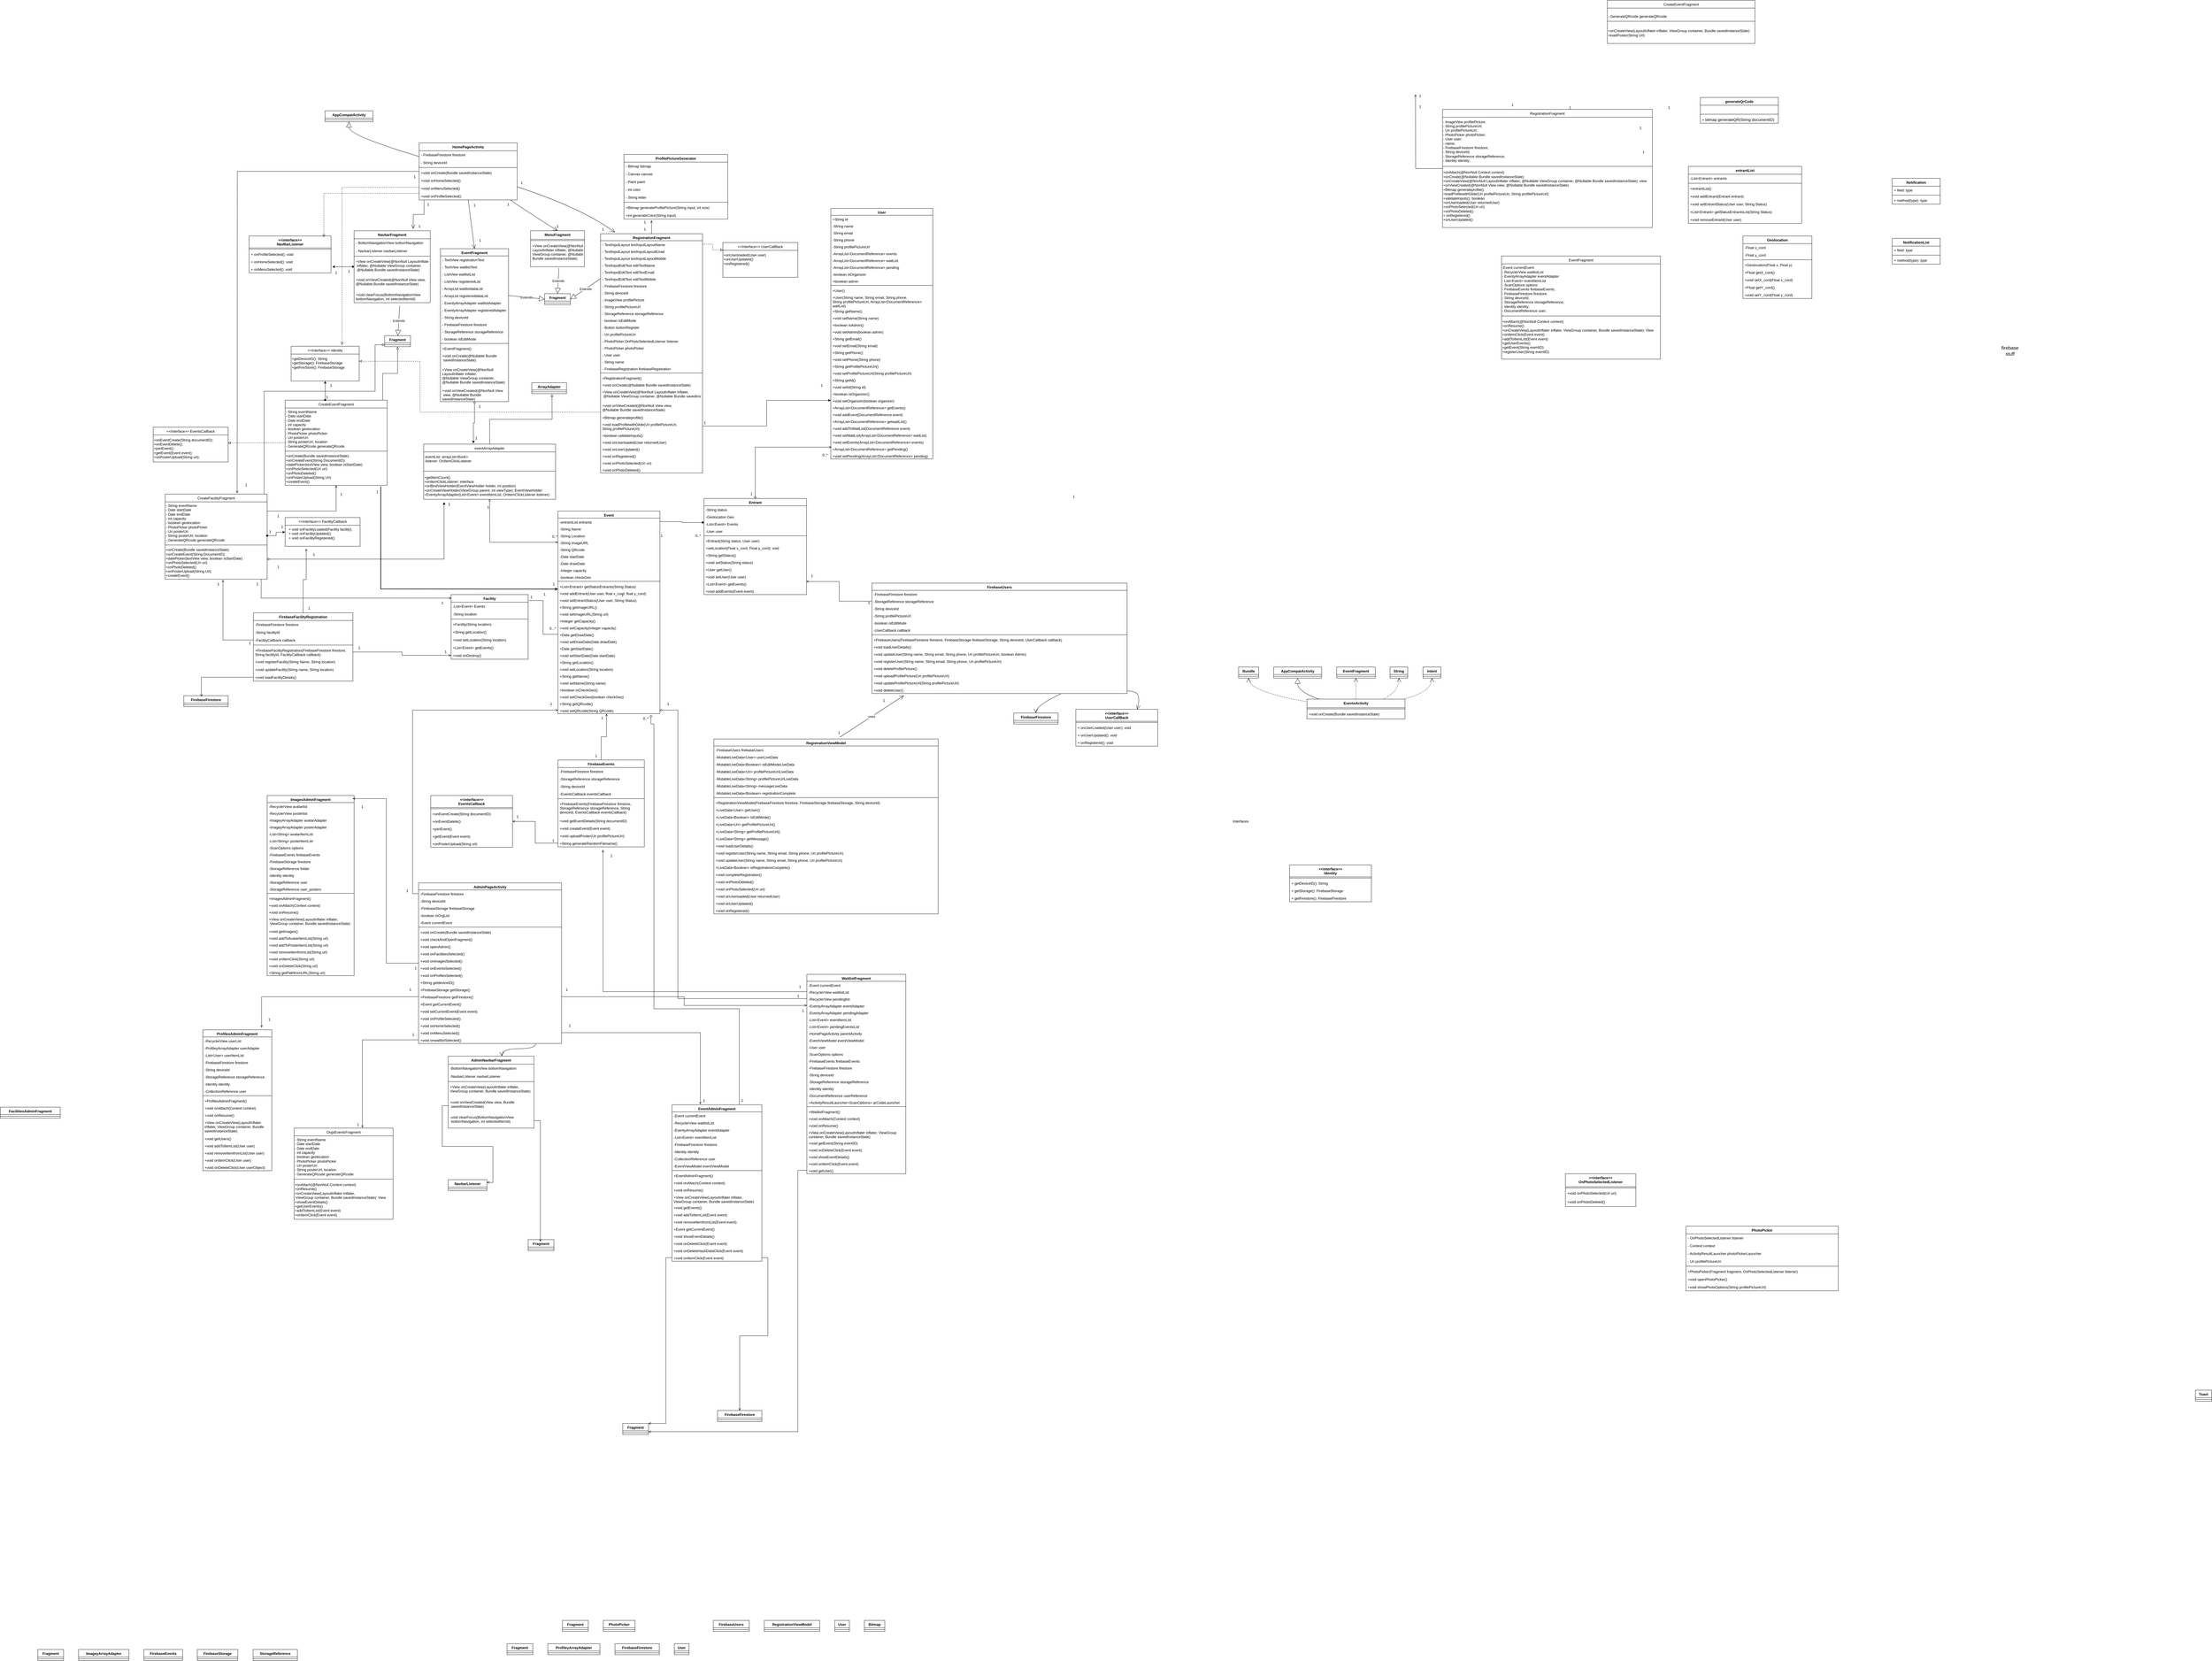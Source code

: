 <mxfile version="24.7.8">
  <diagram name="Page-1" id="2DES9AdBBarlsZUyrPj-">
    <mxGraphModel dx="10240" dy="5147" grid="1" gridSize="10" guides="1" tooltips="1" connect="1" arrows="1" fold="1" page="1" pageScale="1" pageWidth="850" pageHeight="1100" math="0" shadow="0">
      <root>
        <mxCell id="0" />
        <mxCell id="1" parent="0" />
        <mxCell id="cmLc08jKYFCmyf1LIK1y-5" value="Notification" style="swimlane;fontStyle=1;align=center;verticalAlign=top;childLayout=stackLayout;horizontal=1;startSize=26;horizontalStack=0;resizeParent=1;resizeParentMax=0;resizeLast=0;collapsible=1;marginBottom=0;whiteSpace=wrap;html=1;" parent="1" vertex="1">
          <mxGeometry x="2920" y="990" width="160" height="86" as="geometry" />
        </mxCell>
        <mxCell id="cmLc08jKYFCmyf1LIK1y-6" value="+ field: type" style="text;strokeColor=none;fillColor=none;align=left;verticalAlign=top;spacingLeft=4;spacingRight=4;overflow=hidden;rotatable=0;points=[[0,0.5],[1,0.5]];portConstraint=eastwest;whiteSpace=wrap;html=1;" parent="cmLc08jKYFCmyf1LIK1y-5" vertex="1">
          <mxGeometry y="26" width="160" height="26" as="geometry" />
        </mxCell>
        <mxCell id="cmLc08jKYFCmyf1LIK1y-7" value="" style="line;strokeWidth=1;fillColor=none;align=left;verticalAlign=middle;spacingTop=-1;spacingLeft=3;spacingRight=3;rotatable=0;labelPosition=right;points=[];portConstraint=eastwest;strokeColor=inherit;" parent="cmLc08jKYFCmyf1LIK1y-5" vertex="1">
          <mxGeometry y="52" width="160" height="8" as="geometry" />
        </mxCell>
        <mxCell id="cmLc08jKYFCmyf1LIK1y-8" value="+ method(type): type" style="text;strokeColor=none;fillColor=none;align=left;verticalAlign=top;spacingLeft=4;spacingRight=4;overflow=hidden;rotatable=0;points=[[0,0.5],[1,0.5]];portConstraint=eastwest;whiteSpace=wrap;html=1;" parent="cmLc08jKYFCmyf1LIK1y-5" vertex="1">
          <mxGeometry y="60" width="160" height="26" as="geometry" />
        </mxCell>
        <mxCell id="cmLc08jKYFCmyf1LIK1y-9" value="NotificationList" style="swimlane;fontStyle=1;align=center;verticalAlign=top;childLayout=stackLayout;horizontal=1;startSize=26;horizontalStack=0;resizeParent=1;resizeParentMax=0;resizeLast=0;collapsible=1;marginBottom=0;whiteSpace=wrap;html=1;" parent="1" vertex="1">
          <mxGeometry x="2920" y="1190" width="160" height="86" as="geometry" />
        </mxCell>
        <mxCell id="cmLc08jKYFCmyf1LIK1y-10" value="+ field: type" style="text;strokeColor=none;fillColor=none;align=left;verticalAlign=top;spacingLeft=4;spacingRight=4;overflow=hidden;rotatable=0;points=[[0,0.5],[1,0.5]];portConstraint=eastwest;whiteSpace=wrap;html=1;" parent="cmLc08jKYFCmyf1LIK1y-9" vertex="1">
          <mxGeometry y="26" width="160" height="26" as="geometry" />
        </mxCell>
        <mxCell id="cmLc08jKYFCmyf1LIK1y-11" value="" style="line;strokeWidth=1;fillColor=none;align=left;verticalAlign=middle;spacingTop=-1;spacingLeft=3;spacingRight=3;rotatable=0;labelPosition=right;points=[];portConstraint=eastwest;strokeColor=inherit;" parent="cmLc08jKYFCmyf1LIK1y-9" vertex="1">
          <mxGeometry y="52" width="160" height="8" as="geometry" />
        </mxCell>
        <mxCell id="cmLc08jKYFCmyf1LIK1y-12" value="+ method(type): type" style="text;strokeColor=none;fillColor=none;align=left;verticalAlign=top;spacingLeft=4;spacingRight=4;overflow=hidden;rotatable=0;points=[[0,0.5],[1,0.5]];portConstraint=eastwest;whiteSpace=wrap;html=1;" parent="cmLc08jKYFCmyf1LIK1y-9" vertex="1">
          <mxGeometry y="60" width="160" height="26" as="geometry" />
        </mxCell>
        <mxCell id="B8aMkTySWghrofyEcF4G-12" value="Entrant" style="swimlane;fontStyle=1;align=center;verticalAlign=top;childLayout=stackLayout;horizontal=1;startSize=24.477;horizontalStack=0;resizeParent=1;resizeParentMax=0;resizeLast=0;collapsible=0;marginBottom=0;" parent="1" vertex="1">
          <mxGeometry x="-1043" y="2057.72" width="342" height="320.477" as="geometry" />
        </mxCell>
        <mxCell id="B8aMkTySWghrofyEcF4G-13" value="-String status" style="text;strokeColor=none;fillColor=none;align=left;verticalAlign=top;spacingLeft=4;spacingRight=4;overflow=hidden;rotatable=0;points=[[0,0.5],[1,0.5]];portConstraint=eastwest;" parent="B8aMkTySWghrofyEcF4G-12" vertex="1">
          <mxGeometry y="24.477" width="342" height="24" as="geometry" />
        </mxCell>
        <mxCell id="B8aMkTySWghrofyEcF4G-14" value="-Geolocation Geo" style="text;strokeColor=none;fillColor=none;align=left;verticalAlign=top;spacingLeft=4;spacingRight=4;overflow=hidden;rotatable=0;points=[[0,0.5],[1,0.5]];portConstraint=eastwest;" parent="B8aMkTySWghrofyEcF4G-12" vertex="1">
          <mxGeometry y="48.477" width="342" height="24" as="geometry" />
        </mxCell>
        <mxCell id="B8aMkTySWghrofyEcF4G-15" value="-List&lt;Event&gt; Events" style="text;strokeColor=none;fillColor=none;align=left;verticalAlign=top;spacingLeft=4;spacingRight=4;overflow=hidden;rotatable=0;points=[[0,0.5],[1,0.5]];portConstraint=eastwest;" parent="B8aMkTySWghrofyEcF4G-12" vertex="1">
          <mxGeometry y="72.477" width="342" height="24" as="geometry" />
        </mxCell>
        <mxCell id="B8aMkTySWghrofyEcF4G-16" value="-User user" style="text;strokeColor=none;fillColor=none;align=left;verticalAlign=top;spacingLeft=4;spacingRight=4;overflow=hidden;rotatable=0;points=[[0,0.5],[1,0.5]];portConstraint=eastwest;" parent="B8aMkTySWghrofyEcF4G-12" vertex="1">
          <mxGeometry y="96.477" width="342" height="24" as="geometry" />
        </mxCell>
        <mxCell id="B8aMkTySWghrofyEcF4G-17" style="line;strokeWidth=1;fillColor=none;align=left;verticalAlign=middle;spacingTop=-1;spacingLeft=3;spacingRight=3;rotatable=0;labelPosition=right;points=[];portConstraint=eastwest;strokeColor=inherit;" parent="B8aMkTySWghrofyEcF4G-12" vertex="1">
          <mxGeometry y="120.477" width="342" height="8" as="geometry" />
        </mxCell>
        <mxCell id="B8aMkTySWghrofyEcF4G-18" value="+Entrant(String status, User user)" style="text;strokeColor=none;fillColor=none;align=left;verticalAlign=top;spacingLeft=4;spacingRight=4;overflow=hidden;rotatable=0;points=[[0,0.5],[1,0.5]];portConstraint=eastwest;" parent="B8aMkTySWghrofyEcF4G-12" vertex="1">
          <mxGeometry y="128.477" width="342" height="24" as="geometry" />
        </mxCell>
        <mxCell id="B8aMkTySWghrofyEcF4G-19" value="+setLocation(Float x_cord, Float y_cord): void" style="text;strokeColor=none;fillColor=none;align=left;verticalAlign=top;spacingLeft=4;spacingRight=4;overflow=hidden;rotatable=0;points=[[0,0.5],[1,0.5]];portConstraint=eastwest;" parent="B8aMkTySWghrofyEcF4G-12" vertex="1">
          <mxGeometry y="152.477" width="342" height="24" as="geometry" />
        </mxCell>
        <mxCell id="B8aMkTySWghrofyEcF4G-20" value="+String getStatus()" style="text;strokeColor=none;fillColor=none;align=left;verticalAlign=top;spacingLeft=4;spacingRight=4;overflow=hidden;rotatable=0;points=[[0,0.5],[1,0.5]];portConstraint=eastwest;" parent="B8aMkTySWghrofyEcF4G-12" vertex="1">
          <mxGeometry y="176.477" width="342" height="24" as="geometry" />
        </mxCell>
        <mxCell id="B8aMkTySWghrofyEcF4G-21" value="+void setStatus(String status)" style="text;strokeColor=none;fillColor=none;align=left;verticalAlign=top;spacingLeft=4;spacingRight=4;overflow=hidden;rotatable=0;points=[[0,0.5],[1,0.5]];portConstraint=eastwest;" parent="B8aMkTySWghrofyEcF4G-12" vertex="1">
          <mxGeometry y="200.477" width="342" height="24" as="geometry" />
        </mxCell>
        <mxCell id="B8aMkTySWghrofyEcF4G-22" value="+User getUser()" style="text;strokeColor=none;fillColor=none;align=left;verticalAlign=top;spacingLeft=4;spacingRight=4;overflow=hidden;rotatable=0;points=[[0,0.5],[1,0.5]];portConstraint=eastwest;" parent="B8aMkTySWghrofyEcF4G-12" vertex="1">
          <mxGeometry y="224.477" width="342" height="24" as="geometry" />
        </mxCell>
        <mxCell id="B8aMkTySWghrofyEcF4G-23" value="+void setUser(User user)" style="text;strokeColor=none;fillColor=none;align=left;verticalAlign=top;spacingLeft=4;spacingRight=4;overflow=hidden;rotatable=0;points=[[0,0.5],[1,0.5]];portConstraint=eastwest;" parent="B8aMkTySWghrofyEcF4G-12" vertex="1">
          <mxGeometry y="248.477" width="342" height="24" as="geometry" />
        </mxCell>
        <mxCell id="B8aMkTySWghrofyEcF4G-24" value="+List&lt;Event&gt; getEvents()" style="text;strokeColor=none;fillColor=none;align=left;verticalAlign=top;spacingLeft=4;spacingRight=4;overflow=hidden;rotatable=0;points=[[0,0.5],[1,0.5]];portConstraint=eastwest;" parent="B8aMkTySWghrofyEcF4G-12" vertex="1">
          <mxGeometry y="272.477" width="342" height="24" as="geometry" />
        </mxCell>
        <mxCell id="B8aMkTySWghrofyEcF4G-25" value="+void addEvents(Event event)" style="text;strokeColor=none;fillColor=none;align=left;verticalAlign=top;spacingLeft=4;spacingRight=4;overflow=hidden;rotatable=0;points=[[0,0.5],[1,0.5]];portConstraint=eastwest;" parent="B8aMkTySWghrofyEcF4G-12" vertex="1">
          <mxGeometry y="296.477" width="342" height="24" as="geometry" />
        </mxCell>
        <mxCell id="B8aMkTySWghrofyEcF4G-43" value="entrantList" style="swimlane;fontStyle=1;align=center;verticalAlign=top;childLayout=stackLayout;horizontal=1;startSize=26.257;horizontalStack=0;resizeParent=1;resizeParentMax=0;resizeLast=0;collapsible=0;marginBottom=0;" parent="1" vertex="1">
          <mxGeometry x="2240" y="950" width="378" height="190.257" as="geometry" />
        </mxCell>
        <mxCell id="B8aMkTySWghrofyEcF4G-44" value="-List&lt;Entrant&gt; entrants" style="text;strokeColor=none;fillColor=none;align=left;verticalAlign=top;spacingLeft=4;spacingRight=4;overflow=hidden;rotatable=0;points=[[0,0.5],[1,0.5]];portConstraint=eastwest;" parent="B8aMkTySWghrofyEcF4G-43" vertex="1">
          <mxGeometry y="26.257" width="378" height="26" as="geometry" />
        </mxCell>
        <mxCell id="B8aMkTySWghrofyEcF4G-45" style="line;strokeWidth=1;fillColor=none;align=left;verticalAlign=middle;spacingTop=-1;spacingLeft=3;spacingRight=3;rotatable=0;labelPosition=right;points=[];portConstraint=eastwest;strokeColor=inherit;" parent="B8aMkTySWghrofyEcF4G-43" vertex="1">
          <mxGeometry y="52.257" width="378" height="8" as="geometry" />
        </mxCell>
        <mxCell id="B8aMkTySWghrofyEcF4G-46" value="+entrantList()" style="text;strokeColor=none;fillColor=none;align=left;verticalAlign=top;spacingLeft=4;spacingRight=4;overflow=hidden;rotatable=0;points=[[0,0.5],[1,0.5]];portConstraint=eastwest;" parent="B8aMkTySWghrofyEcF4G-43" vertex="1">
          <mxGeometry y="60.257" width="378" height="26" as="geometry" />
        </mxCell>
        <mxCell id="B8aMkTySWghrofyEcF4G-47" value="+void addEntrant(Entrant entrant)" style="text;strokeColor=none;fillColor=none;align=left;verticalAlign=top;spacingLeft=4;spacingRight=4;overflow=hidden;rotatable=0;points=[[0,0.5],[1,0.5]];portConstraint=eastwest;" parent="B8aMkTySWghrofyEcF4G-43" vertex="1">
          <mxGeometry y="86.257" width="378" height="26" as="geometry" />
        </mxCell>
        <mxCell id="B8aMkTySWghrofyEcF4G-48" value="+void setEntrantStatus(User user, String Status)" style="text;strokeColor=none;fillColor=none;align=left;verticalAlign=top;spacingLeft=4;spacingRight=4;overflow=hidden;rotatable=0;points=[[0,0.5],[1,0.5]];portConstraint=eastwest;" parent="B8aMkTySWghrofyEcF4G-43" vertex="1">
          <mxGeometry y="112.257" width="378" height="26" as="geometry" />
        </mxCell>
        <mxCell id="B8aMkTySWghrofyEcF4G-49" value="+List&lt;Entrant&gt; getStatusEntrantsList(String Status)" style="text;strokeColor=none;fillColor=none;align=left;verticalAlign=top;spacingLeft=4;spacingRight=4;overflow=hidden;rotatable=0;points=[[0,0.5],[1,0.5]];portConstraint=eastwest;" parent="B8aMkTySWghrofyEcF4G-43" vertex="1">
          <mxGeometry y="138.257" width="378" height="26" as="geometry" />
        </mxCell>
        <mxCell id="B8aMkTySWghrofyEcF4G-50" value="+void removeEntrant(User user)" style="text;strokeColor=none;fillColor=none;align=left;verticalAlign=top;spacingLeft=4;spacingRight=4;overflow=hidden;rotatable=0;points=[[0,0.5],[1,0.5]];portConstraint=eastwest;" parent="B8aMkTySWghrofyEcF4G-43" vertex="1">
          <mxGeometry y="164.257" width="378" height="26" as="geometry" />
        </mxCell>
        <mxCell id="B8aMkTySWghrofyEcF4G-56" value="Event" style="swimlane;fontStyle=1;align=center;verticalAlign=top;childLayout=stackLayout;horizontal=1;startSize=23.271;horizontalStack=0;resizeParent=1;resizeParentMax=0;resizeLast=0;collapsible=0;marginBottom=0;" parent="1" vertex="1">
          <mxGeometry x="-1530" y="2100" width="340" height="675.271" as="geometry" />
        </mxCell>
        <mxCell id="B8aMkTySWghrofyEcF4G-57" value="-entrantList entrants" style="text;strokeColor=none;fillColor=none;align=left;verticalAlign=top;spacingLeft=4;spacingRight=4;overflow=hidden;rotatable=0;points=[[0,0.5],[1,0.5]];portConstraint=eastwest;" parent="B8aMkTySWghrofyEcF4G-56" vertex="1">
          <mxGeometry y="23.271" width="340" height="23" as="geometry" />
        </mxCell>
        <mxCell id="B8aMkTySWghrofyEcF4G-58" value="-String Name" style="text;strokeColor=none;fillColor=none;align=left;verticalAlign=top;spacingLeft=4;spacingRight=4;overflow=hidden;rotatable=0;points=[[0,0.5],[1,0.5]];portConstraint=eastwest;" parent="B8aMkTySWghrofyEcF4G-56" vertex="1">
          <mxGeometry y="46.271" width="340" height="23" as="geometry" />
        </mxCell>
        <mxCell id="B8aMkTySWghrofyEcF4G-59" value="-String Location" style="text;strokeColor=none;fillColor=none;align=left;verticalAlign=top;spacingLeft=4;spacingRight=4;overflow=hidden;rotatable=0;points=[[0,0.5],[1,0.5]];portConstraint=eastwest;" parent="B8aMkTySWghrofyEcF4G-56" vertex="1">
          <mxGeometry y="69.271" width="340" height="23" as="geometry" />
        </mxCell>
        <mxCell id="B8aMkTySWghrofyEcF4G-60" value="-String ImageURL" style="text;strokeColor=none;fillColor=none;align=left;verticalAlign=top;spacingLeft=4;spacingRight=4;overflow=hidden;rotatable=0;points=[[0,0.5],[1,0.5]];portConstraint=eastwest;" parent="B8aMkTySWghrofyEcF4G-56" vertex="1">
          <mxGeometry y="92.271" width="340" height="23" as="geometry" />
        </mxCell>
        <mxCell id="B8aMkTySWghrofyEcF4G-61" value="-String QRcode" style="text;strokeColor=none;fillColor=none;align=left;verticalAlign=top;spacingLeft=4;spacingRight=4;overflow=hidden;rotatable=0;points=[[0,0.5],[1,0.5]];portConstraint=eastwest;" parent="B8aMkTySWghrofyEcF4G-56" vertex="1">
          <mxGeometry y="115.271" width="340" height="23" as="geometry" />
        </mxCell>
        <mxCell id="B8aMkTySWghrofyEcF4G-62" value="-Date startDate" style="text;strokeColor=none;fillColor=none;align=left;verticalAlign=top;spacingLeft=4;spacingRight=4;overflow=hidden;rotatable=0;points=[[0,0.5],[1,0.5]];portConstraint=eastwest;" parent="B8aMkTySWghrofyEcF4G-56" vertex="1">
          <mxGeometry y="138.271" width="340" height="23" as="geometry" />
        </mxCell>
        <mxCell id="B8aMkTySWghrofyEcF4G-63" value="-Date drawDate" style="text;strokeColor=none;fillColor=none;align=left;verticalAlign=top;spacingLeft=4;spacingRight=4;overflow=hidden;rotatable=0;points=[[0,0.5],[1,0.5]];portConstraint=eastwest;" parent="B8aMkTySWghrofyEcF4G-56" vertex="1">
          <mxGeometry y="161.271" width="340" height="23" as="geometry" />
        </mxCell>
        <mxCell id="B8aMkTySWghrofyEcF4G-64" value="-Integer capacity" style="text;strokeColor=none;fillColor=none;align=left;verticalAlign=top;spacingLeft=4;spacingRight=4;overflow=hidden;rotatable=0;points=[[0,0.5],[1,0.5]];portConstraint=eastwest;" parent="B8aMkTySWghrofyEcF4G-56" vertex="1">
          <mxGeometry y="184.271" width="340" height="23" as="geometry" />
        </mxCell>
        <mxCell id="B8aMkTySWghrofyEcF4G-65" value="-boolean checkGeo" style="text;strokeColor=none;fillColor=none;align=left;verticalAlign=top;spacingLeft=4;spacingRight=4;overflow=hidden;rotatable=0;points=[[0,0.5],[1,0.5]];portConstraint=eastwest;" parent="B8aMkTySWghrofyEcF4G-56" vertex="1">
          <mxGeometry y="207.271" width="340" height="23" as="geometry" />
        </mxCell>
        <mxCell id="B8aMkTySWghrofyEcF4G-66" style="line;strokeWidth=1;fillColor=none;align=left;verticalAlign=middle;spacingTop=-1;spacingLeft=3;spacingRight=3;rotatable=0;labelPosition=right;points=[];portConstraint=eastwest;strokeColor=inherit;" parent="B8aMkTySWghrofyEcF4G-56" vertex="1">
          <mxGeometry y="230.271" width="340" height="8" as="geometry" />
        </mxCell>
        <mxCell id="B8aMkTySWghrofyEcF4G-69" value="+List&lt;Entrant&gt; getStatusEntrants(String Status)" style="text;strokeColor=none;fillColor=none;align=left;verticalAlign=top;spacingLeft=4;spacingRight=4;overflow=hidden;rotatable=0;points=[[0,0.5],[1,0.5]];portConstraint=eastwest;" parent="B8aMkTySWghrofyEcF4G-56" vertex="1">
          <mxGeometry y="238.271" width="340" height="23" as="geometry" />
        </mxCell>
        <mxCell id="B8aMkTySWghrofyEcF4G-70" value="+void addEntrant(User user, float x_cord, float y_cord)" style="text;strokeColor=none;fillColor=none;align=left;verticalAlign=top;spacingLeft=4;spacingRight=4;overflow=hidden;rotatable=0;points=[[0,0.5],[1,0.5]];portConstraint=eastwest;" parent="B8aMkTySWghrofyEcF4G-56" vertex="1">
          <mxGeometry y="261.271" width="340" height="23" as="geometry" />
        </mxCell>
        <mxCell id="B8aMkTySWghrofyEcF4G-71" value="+void setEntrantStatus(User user, String Status)" style="text;strokeColor=none;fillColor=none;align=left;verticalAlign=top;spacingLeft=4;spacingRight=4;overflow=hidden;rotatable=0;points=[[0,0.5],[1,0.5]];portConstraint=eastwest;" parent="B8aMkTySWghrofyEcF4G-56" vertex="1">
          <mxGeometry y="284.271" width="340" height="23" as="geometry" />
        </mxCell>
        <mxCell id="B8aMkTySWghrofyEcF4G-72" value="+String getImageURL()" style="text;strokeColor=none;fillColor=none;align=left;verticalAlign=top;spacingLeft=4;spacingRight=4;overflow=hidden;rotatable=0;points=[[0,0.5],[1,0.5]];portConstraint=eastwest;" parent="B8aMkTySWghrofyEcF4G-56" vertex="1">
          <mxGeometry y="307.271" width="340" height="23" as="geometry" />
        </mxCell>
        <mxCell id="B8aMkTySWghrofyEcF4G-73" value="+void setImageURL(String url)" style="text;strokeColor=none;fillColor=none;align=left;verticalAlign=top;spacingLeft=4;spacingRight=4;overflow=hidden;rotatable=0;points=[[0,0.5],[1,0.5]];portConstraint=eastwest;" parent="B8aMkTySWghrofyEcF4G-56" vertex="1">
          <mxGeometry y="330.271" width="340" height="23" as="geometry" />
        </mxCell>
        <mxCell id="B8aMkTySWghrofyEcF4G-74" value="+Integer getCapacity()" style="text;strokeColor=none;fillColor=none;align=left;verticalAlign=top;spacingLeft=4;spacingRight=4;overflow=hidden;rotatable=0;points=[[0,0.5],[1,0.5]];portConstraint=eastwest;" parent="B8aMkTySWghrofyEcF4G-56" vertex="1">
          <mxGeometry y="353.271" width="340" height="23" as="geometry" />
        </mxCell>
        <mxCell id="B8aMkTySWghrofyEcF4G-75" value="+void setCapacity(Integer capacity)" style="text;strokeColor=none;fillColor=none;align=left;verticalAlign=top;spacingLeft=4;spacingRight=4;overflow=hidden;rotatable=0;points=[[0,0.5],[1,0.5]];portConstraint=eastwest;" parent="B8aMkTySWghrofyEcF4G-56" vertex="1">
          <mxGeometry y="376.271" width="340" height="23" as="geometry" />
        </mxCell>
        <mxCell id="B8aMkTySWghrofyEcF4G-76" value="+Date getDrawDate()" style="text;strokeColor=none;fillColor=none;align=left;verticalAlign=top;spacingLeft=4;spacingRight=4;overflow=hidden;rotatable=0;points=[[0,0.5],[1,0.5]];portConstraint=eastwest;" parent="B8aMkTySWghrofyEcF4G-56" vertex="1">
          <mxGeometry y="399.271" width="340" height="23" as="geometry" />
        </mxCell>
        <mxCell id="B8aMkTySWghrofyEcF4G-77" value="+void setDrawDate(Date drawDate)" style="text;strokeColor=none;fillColor=none;align=left;verticalAlign=top;spacingLeft=4;spacingRight=4;overflow=hidden;rotatable=0;points=[[0,0.5],[1,0.5]];portConstraint=eastwest;" parent="B8aMkTySWghrofyEcF4G-56" vertex="1">
          <mxGeometry y="422.271" width="340" height="23" as="geometry" />
        </mxCell>
        <mxCell id="B8aMkTySWghrofyEcF4G-78" value="+Date getStartDate()" style="text;strokeColor=none;fillColor=none;align=left;verticalAlign=top;spacingLeft=4;spacingRight=4;overflow=hidden;rotatable=0;points=[[0,0.5],[1,0.5]];portConstraint=eastwest;" parent="B8aMkTySWghrofyEcF4G-56" vertex="1">
          <mxGeometry y="445.271" width="340" height="23" as="geometry" />
        </mxCell>
        <mxCell id="B8aMkTySWghrofyEcF4G-79" value="+void setStartDate(Date startDate)" style="text;strokeColor=none;fillColor=none;align=left;verticalAlign=top;spacingLeft=4;spacingRight=4;overflow=hidden;rotatable=0;points=[[0,0.5],[1,0.5]];portConstraint=eastwest;" parent="B8aMkTySWghrofyEcF4G-56" vertex="1">
          <mxGeometry y="468.271" width="340" height="23" as="geometry" />
        </mxCell>
        <mxCell id="B8aMkTySWghrofyEcF4G-80" value="+String getLocation()" style="text;strokeColor=none;fillColor=none;align=left;verticalAlign=top;spacingLeft=4;spacingRight=4;overflow=hidden;rotatable=0;points=[[0,0.5],[1,0.5]];portConstraint=eastwest;" parent="B8aMkTySWghrofyEcF4G-56" vertex="1">
          <mxGeometry y="491.271" width="340" height="23" as="geometry" />
        </mxCell>
        <mxCell id="B8aMkTySWghrofyEcF4G-81" value="+void setLocation(String location)" style="text;strokeColor=none;fillColor=none;align=left;verticalAlign=top;spacingLeft=4;spacingRight=4;overflow=hidden;rotatable=0;points=[[0,0.5],[1,0.5]];portConstraint=eastwest;" parent="B8aMkTySWghrofyEcF4G-56" vertex="1">
          <mxGeometry y="514.271" width="340" height="23" as="geometry" />
        </mxCell>
        <mxCell id="B8aMkTySWghrofyEcF4G-82" value="+String getName()" style="text;strokeColor=none;fillColor=none;align=left;verticalAlign=top;spacingLeft=4;spacingRight=4;overflow=hidden;rotatable=0;points=[[0,0.5],[1,0.5]];portConstraint=eastwest;" parent="B8aMkTySWghrofyEcF4G-56" vertex="1">
          <mxGeometry y="537.271" width="340" height="23" as="geometry" />
        </mxCell>
        <mxCell id="B8aMkTySWghrofyEcF4G-83" value="+void setName(String name)" style="text;strokeColor=none;fillColor=none;align=left;verticalAlign=top;spacingLeft=4;spacingRight=4;overflow=hidden;rotatable=0;points=[[0,0.5],[1,0.5]];portConstraint=eastwest;" parent="B8aMkTySWghrofyEcF4G-56" vertex="1">
          <mxGeometry y="560.271" width="340" height="23" as="geometry" />
        </mxCell>
        <mxCell id="B8aMkTySWghrofyEcF4G-84" value="+boolean isCheckGeo()" style="text;strokeColor=none;fillColor=none;align=left;verticalAlign=top;spacingLeft=4;spacingRight=4;overflow=hidden;rotatable=0;points=[[0,0.5],[1,0.5]];portConstraint=eastwest;" parent="B8aMkTySWghrofyEcF4G-56" vertex="1">
          <mxGeometry y="583.271" width="340" height="23" as="geometry" />
        </mxCell>
        <mxCell id="B8aMkTySWghrofyEcF4G-85" value="+void setCheckGeo(boolean checkGeo)" style="text;strokeColor=none;fillColor=none;align=left;verticalAlign=top;spacingLeft=4;spacingRight=4;overflow=hidden;rotatable=0;points=[[0,0.5],[1,0.5]];portConstraint=eastwest;" parent="B8aMkTySWghrofyEcF4G-56" vertex="1">
          <mxGeometry y="606.271" width="340" height="23" as="geometry" />
        </mxCell>
        <mxCell id="B8aMkTySWghrofyEcF4G-86" value="+String getQRcode()" style="text;strokeColor=none;fillColor=none;align=left;verticalAlign=top;spacingLeft=4;spacingRight=4;overflow=hidden;rotatable=0;points=[[0,0.5],[1,0.5]];portConstraint=eastwest;" parent="B8aMkTySWghrofyEcF4G-56" vertex="1">
          <mxGeometry y="629.271" width="340" height="23" as="geometry" />
        </mxCell>
        <mxCell id="B8aMkTySWghrofyEcF4G-87" value="+void setQRcode(String QRcode)" style="text;strokeColor=none;fillColor=none;align=left;verticalAlign=top;spacingLeft=4;spacingRight=4;overflow=hidden;rotatable=0;points=[[0,0.5],[1,0.5]];portConstraint=eastwest;" parent="B8aMkTySWghrofyEcF4G-56" vertex="1">
          <mxGeometry y="652.271" width="340" height="23" as="geometry" />
        </mxCell>
        <mxCell id="B8aMkTySWghrofyEcF4G-102" value="Facility" style="swimlane;fontStyle=1;align=center;verticalAlign=top;childLayout=stackLayout;horizontal=1;startSize=25.775;horizontalStack=0;resizeParent=1;resizeParentMax=0;resizeLast=0;collapsible=0;marginBottom=0;" parent="1" vertex="1">
          <mxGeometry x="-1886.5" y="2378.2" width="257" height="215.775" as="geometry" />
        </mxCell>
        <mxCell id="B8aMkTySWghrofyEcF4G-103" value="-List&lt;Event&gt; Events" style="text;strokeColor=none;fillColor=none;align=left;verticalAlign=top;spacingLeft=4;spacingRight=4;overflow=hidden;rotatable=0;points=[[0,0.5],[1,0.5]];portConstraint=eastwest;" parent="B8aMkTySWghrofyEcF4G-102" vertex="1">
          <mxGeometry y="25.775" width="257" height="26" as="geometry" />
        </mxCell>
        <mxCell id="B8aMkTySWghrofyEcF4G-104" value="-String location" style="text;strokeColor=none;fillColor=none;align=left;verticalAlign=top;spacingLeft=4;spacingRight=4;overflow=hidden;rotatable=0;points=[[0,0.5],[1,0.5]];portConstraint=eastwest;" parent="B8aMkTySWghrofyEcF4G-102" vertex="1">
          <mxGeometry y="51.775" width="257" height="26" as="geometry" />
        </mxCell>
        <mxCell id="B8aMkTySWghrofyEcF4G-105" style="line;strokeWidth=1;fillColor=none;align=left;verticalAlign=middle;spacingTop=-1;spacingLeft=3;spacingRight=3;rotatable=0;labelPosition=right;points=[];portConstraint=eastwest;strokeColor=inherit;" parent="B8aMkTySWghrofyEcF4G-102" vertex="1">
          <mxGeometry y="77.775" width="257" height="8" as="geometry" />
        </mxCell>
        <mxCell id="B8aMkTySWghrofyEcF4G-106" value="+Facility(String location)" style="text;strokeColor=none;fillColor=none;align=left;verticalAlign=top;spacingLeft=4;spacingRight=4;overflow=hidden;rotatable=0;points=[[0,0.5],[1,0.5]];portConstraint=eastwest;" parent="B8aMkTySWghrofyEcF4G-102" vertex="1">
          <mxGeometry y="85.775" width="257" height="26" as="geometry" />
        </mxCell>
        <mxCell id="B8aMkTySWghrofyEcF4G-107" value="+String getLocation()" style="text;strokeColor=none;fillColor=none;align=left;verticalAlign=top;spacingLeft=4;spacingRight=4;overflow=hidden;rotatable=0;points=[[0,0.5],[1,0.5]];portConstraint=eastwest;" parent="B8aMkTySWghrofyEcF4G-102" vertex="1">
          <mxGeometry y="111.775" width="257" height="26" as="geometry" />
        </mxCell>
        <mxCell id="B8aMkTySWghrofyEcF4G-108" value="+void setLocation(String location)" style="text;strokeColor=none;fillColor=none;align=left;verticalAlign=top;spacingLeft=4;spacingRight=4;overflow=hidden;rotatable=0;points=[[0,0.5],[1,0.5]];portConstraint=eastwest;" parent="B8aMkTySWghrofyEcF4G-102" vertex="1">
          <mxGeometry y="137.775" width="257" height="26" as="geometry" />
        </mxCell>
        <mxCell id="B8aMkTySWghrofyEcF4G-109" value="+List&lt;Event&gt; getEvents()" style="text;strokeColor=none;fillColor=none;align=left;verticalAlign=top;spacingLeft=4;spacingRight=4;overflow=hidden;rotatable=0;points=[[0,0.5],[1,0.5]];portConstraint=eastwest;" parent="B8aMkTySWghrofyEcF4G-102" vertex="1">
          <mxGeometry y="163.775" width="257" height="26" as="geometry" />
        </mxCell>
        <mxCell id="B8aMkTySWghrofyEcF4G-110" value="+void onDestroy()" style="text;strokeColor=none;fillColor=none;align=left;verticalAlign=top;spacingLeft=4;spacingRight=4;overflow=hidden;rotatable=0;points=[[0,0.5],[1,0.5]];portConstraint=eastwest;" parent="B8aMkTySWghrofyEcF4G-102" vertex="1">
          <mxGeometry y="189.775" width="257" height="26" as="geometry" />
        </mxCell>
        <mxCell id="B8aMkTySWghrofyEcF4G-113" value="" style="startArrow=none;endArrow=none;endSize=12;rounded=0;fontSize=12;entryX=0;entryY=0.5;entryDx=0;entryDy=0;endFill=0;exitX=1.011;exitY=0.093;exitDx=0;exitDy=0;exitPerimeter=0;edgeStyle=orthogonalEdgeStyle;startFill=0;" parent="1" source="B8aMkTySWghrofyEcF4G-102" target="B8aMkTySWghrofyEcF4G-76" edge="1">
          <mxGeometry relative="1" as="geometry">
            <mxPoint x="371" y="1956" as="targetPoint" />
            <mxPoint x="362" y="2036" as="sourcePoint" />
          </mxGeometry>
        </mxCell>
        <mxCell id="B8aMkTySWghrofyEcF4G-114" value="1" style="edgeLabel;resizable=0;labelBackgroundColor=none;fontSize=12;align=right;verticalAlign=top;" parent="B8aMkTySWghrofyEcF4G-113" vertex="1">
          <mxGeometry x="-1" relative="1" as="geometry">
            <mxPoint x="13" y="-26" as="offset" />
          </mxGeometry>
        </mxCell>
        <mxCell id="B8aMkTySWghrofyEcF4G-115" value="0...*" style="edgeLabel;resizable=0;labelBackgroundColor=none;fontSize=12;align=left;verticalAlign=bottom;" parent="B8aMkTySWghrofyEcF4G-113" vertex="1">
          <mxGeometry x="1" relative="1" as="geometry">
            <mxPoint x="-30" y="-11" as="offset" />
          </mxGeometry>
        </mxCell>
        <mxCell id="B8aMkTySWghrofyEcF4G-117" value="FirebaseEvents" style="swimlane;fontStyle=1;align=center;verticalAlign=top;childLayout=stackLayout;horizontal=1;startSize=25.1;horizontalStack=0;resizeParent=1;resizeParentMax=0;resizeLast=0;collapsible=0;marginBottom=0;" parent="1" vertex="1">
          <mxGeometry x="-1530" y="2930" width="288" height="290" as="geometry" />
        </mxCell>
        <mxCell id="B8aMkTySWghrofyEcF4G-118" value="-FirebaseFirestore firestore" style="text;strokeColor=none;fillColor=none;align=left;verticalAlign=top;spacingLeft=4;spacingRight=4;overflow=hidden;rotatable=0;points=[[0,0.5],[1,0.5]];portConstraint=eastwest;" parent="B8aMkTySWghrofyEcF4G-117" vertex="1">
          <mxGeometry y="25.1" width="288" height="25" as="geometry" />
        </mxCell>
        <mxCell id="B8aMkTySWghrofyEcF4G-119" value="-StorageReference storageReference" style="text;strokeColor=none;fillColor=none;align=left;verticalAlign=top;spacingLeft=4;spacingRight=4;overflow=hidden;rotatable=0;points=[[0,0.5],[1,0.5]];portConstraint=eastwest;" parent="B8aMkTySWghrofyEcF4G-117" vertex="1">
          <mxGeometry y="50.1" width="288" height="25" as="geometry" />
        </mxCell>
        <mxCell id="B8aMkTySWghrofyEcF4G-120" value="-String deviceId" style="text;strokeColor=none;fillColor=none;align=left;verticalAlign=top;spacingLeft=4;spacingRight=4;overflow=hidden;rotatable=0;points=[[0,0.5],[1,0.5]];portConstraint=eastwest;" parent="B8aMkTySWghrofyEcF4G-117" vertex="1">
          <mxGeometry y="75.1" width="288" height="25" as="geometry" />
        </mxCell>
        <mxCell id="B8aMkTySWghrofyEcF4G-121" value="-EventsCallback eventsCallback" style="text;strokeColor=none;fillColor=none;align=left;verticalAlign=top;spacingLeft=4;spacingRight=4;overflow=hidden;rotatable=0;points=[[0,0.5],[1,0.5]];portConstraint=eastwest;" parent="B8aMkTySWghrofyEcF4G-117" vertex="1">
          <mxGeometry y="100.1" width="288" height="25" as="geometry" />
        </mxCell>
        <mxCell id="B8aMkTySWghrofyEcF4G-122" style="line;strokeWidth=1;fillColor=none;align=left;verticalAlign=middle;spacingTop=-1;spacingLeft=3;spacingRight=3;rotatable=0;labelPosition=right;points=[];portConstraint=eastwest;strokeColor=inherit;" parent="B8aMkTySWghrofyEcF4G-117" vertex="1">
          <mxGeometry y="125.1" width="288" height="8" as="geometry" />
        </mxCell>
        <mxCell id="B8aMkTySWghrofyEcF4G-123" value="+FirebaseEvents(FirebaseFirestore firestore, &#xa;StorageReference storageReference, String &#xa;deviceId, EventsCallback eventsCallback)" style="text;strokeColor=none;fillColor=none;align=left;verticalAlign=top;spacingLeft=4;spacingRight=4;overflow=hidden;rotatable=0;points=[[0,0.5],[1,0.5]];portConstraint=eastwest;" parent="B8aMkTySWghrofyEcF4G-117" vertex="1">
          <mxGeometry y="133.1" width="288" height="56.9" as="geometry" />
        </mxCell>
        <mxCell id="B8aMkTySWghrofyEcF4G-124" value="+void getEventDetails(String documentID)" style="text;strokeColor=none;fillColor=none;align=left;verticalAlign=top;spacingLeft=4;spacingRight=4;overflow=hidden;rotatable=0;points=[[0,0.5],[1,0.5]];portConstraint=eastwest;" parent="B8aMkTySWghrofyEcF4G-117" vertex="1">
          <mxGeometry y="190" width="288" height="25" as="geometry" />
        </mxCell>
        <mxCell id="B8aMkTySWghrofyEcF4G-125" value="+void createEvent(Event event)" style="text;strokeColor=none;fillColor=none;align=left;verticalAlign=top;spacingLeft=4;spacingRight=4;overflow=hidden;rotatable=0;points=[[0,0.5],[1,0.5]];portConstraint=eastwest;" parent="B8aMkTySWghrofyEcF4G-117" vertex="1">
          <mxGeometry y="215" width="288" height="25" as="geometry" />
        </mxCell>
        <mxCell id="B8aMkTySWghrofyEcF4G-126" value="+void uploadPoster(Uri profilePictureUri)" style="text;strokeColor=none;fillColor=none;align=left;verticalAlign=top;spacingLeft=4;spacingRight=4;overflow=hidden;rotatable=0;points=[[0,0.5],[1,0.5]];portConstraint=eastwest;" parent="B8aMkTySWghrofyEcF4G-117" vertex="1">
          <mxGeometry y="240" width="288" height="25" as="geometry" />
        </mxCell>
        <mxCell id="B8aMkTySWghrofyEcF4G-127" value="+String generateRandomFilename()" style="text;strokeColor=none;fillColor=none;align=left;verticalAlign=top;spacingLeft=4;spacingRight=4;overflow=hidden;rotatable=0;points=[[0,0.5],[1,0.5]];portConstraint=eastwest;" parent="B8aMkTySWghrofyEcF4G-117" vertex="1">
          <mxGeometry y="265" width="288" height="25" as="geometry" />
        </mxCell>
        <mxCell id="B8aMkTySWghrofyEcF4G-158" value="firebase stuff" style="text;strokeColor=none;fillColor=none;html=1;align=center;verticalAlign=middle;whiteSpace=wrap;rounded=0;fontSize=16;" parent="1" vertex="1">
          <mxGeometry x="3283" y="1550" width="60" height="30" as="geometry" />
        </mxCell>
        <mxCell id="B8aMkTySWghrofyEcF4G-216" value="Geolocation" style="swimlane;fontStyle=1;align=center;verticalAlign=top;childLayout=stackLayout;horizontal=1;startSize=25.4;horizontalStack=0;resizeParent=1;resizeParentMax=0;resizeLast=0;collapsible=0;marginBottom=0;" parent="1" vertex="1">
          <mxGeometry x="2422" y="1182.2" width="230" height="208.4" as="geometry" />
        </mxCell>
        <mxCell id="B8aMkTySWghrofyEcF4G-217" value="-Float x_cord" style="text;strokeColor=none;fillColor=none;align=left;verticalAlign=top;spacingLeft=4;spacingRight=4;overflow=hidden;rotatable=0;points=[[0,0.5],[1,0.5]];portConstraint=eastwest;" parent="B8aMkTySWghrofyEcF4G-216" vertex="1">
          <mxGeometry y="25.4" width="230" height="25" as="geometry" />
        </mxCell>
        <mxCell id="B8aMkTySWghrofyEcF4G-218" value="-Float y_cord" style="text;strokeColor=none;fillColor=none;align=left;verticalAlign=top;spacingLeft=4;spacingRight=4;overflow=hidden;rotatable=0;points=[[0,0.5],[1,0.5]];portConstraint=eastwest;" parent="B8aMkTySWghrofyEcF4G-216" vertex="1">
          <mxGeometry y="50.4" width="230" height="25" as="geometry" />
        </mxCell>
        <mxCell id="B8aMkTySWghrofyEcF4G-220" style="line;strokeWidth=1;fillColor=none;align=left;verticalAlign=middle;spacingTop=-1;spacingLeft=3;spacingRight=3;rotatable=0;labelPosition=right;points=[];portConstraint=eastwest;strokeColor=inherit;" parent="B8aMkTySWghrofyEcF4G-216" vertex="1">
          <mxGeometry y="75.4" width="230" height="8" as="geometry" />
        </mxCell>
        <mxCell id="B8aMkTySWghrofyEcF4G-221" value="+Geolocation(Float x, Float y)" style="text;strokeColor=none;fillColor=none;align=left;verticalAlign=top;spacingLeft=4;spacingRight=4;overflow=hidden;rotatable=0;points=[[0,0.5],[1,0.5]];portConstraint=eastwest;" parent="B8aMkTySWghrofyEcF4G-216" vertex="1">
          <mxGeometry y="83.4" width="230" height="25" as="geometry" />
        </mxCell>
        <mxCell id="B8aMkTySWghrofyEcF4G-222" value="+Float getX_cord()" style="text;strokeColor=none;fillColor=none;align=left;verticalAlign=top;spacingLeft=4;spacingRight=4;overflow=hidden;rotatable=0;points=[[0,0.5],[1,0.5]];portConstraint=eastwest;" parent="B8aMkTySWghrofyEcF4G-216" vertex="1">
          <mxGeometry y="108.4" width="230" height="25" as="geometry" />
        </mxCell>
        <mxCell id="B8aMkTySWghrofyEcF4G-223" value="+void setX_cord(Float x_cord)" style="text;strokeColor=none;fillColor=none;align=left;verticalAlign=top;spacingLeft=4;spacingRight=4;overflow=hidden;rotatable=0;points=[[0,0.5],[1,0.5]];portConstraint=eastwest;" parent="B8aMkTySWghrofyEcF4G-216" vertex="1">
          <mxGeometry y="133.4" width="230" height="25" as="geometry" />
        </mxCell>
        <mxCell id="B8aMkTySWghrofyEcF4G-224" value="+Float getY_cord()" style="text;strokeColor=none;fillColor=none;align=left;verticalAlign=top;spacingLeft=4;spacingRight=4;overflow=hidden;rotatable=0;points=[[0,0.5],[1,0.5]];portConstraint=eastwest;" parent="B8aMkTySWghrofyEcF4G-216" vertex="1">
          <mxGeometry y="158.4" width="230" height="25" as="geometry" />
        </mxCell>
        <mxCell id="B8aMkTySWghrofyEcF4G-225" value="+void setY_cord(Float y_cord)" style="text;strokeColor=none;fillColor=none;align=left;verticalAlign=top;spacingLeft=4;spacingRight=4;overflow=hidden;rotatable=0;points=[[0,0.5],[1,0.5]];portConstraint=eastwest;" parent="B8aMkTySWghrofyEcF4G-216" vertex="1">
          <mxGeometry y="183.4" width="230" height="25" as="geometry" />
        </mxCell>
        <mxCell id="B8aMkTySWghrofyEcF4G-264" value="&lt;&lt;interface&gt;&gt;&#xa;EventsCallback" style="swimlane;fontStyle=1;align=center;verticalAlign=top;childLayout=stackLayout;horizontal=1;startSize=40;horizontalStack=0;resizeParent=1;resizeParentMax=0;resizeLast=0;collapsible=0;marginBottom=0;" parent="1" vertex="1">
          <mxGeometry x="-1954.5" y="3048.5" width="273" height="173" as="geometry" />
        </mxCell>
        <mxCell id="B8aMkTySWghrofyEcF4G-265" style="line;strokeWidth=1;fillColor=none;align=left;verticalAlign=middle;spacingTop=-1;spacingLeft=3;spacingRight=3;rotatable=0;labelPosition=right;points=[];portConstraint=eastwest;strokeColor=inherit;" parent="B8aMkTySWghrofyEcF4G-264" vertex="1">
          <mxGeometry y="40" width="273" height="8" as="geometry" />
        </mxCell>
        <mxCell id="B8aMkTySWghrofyEcF4G-266" value="+onEventCreate(String documentID)" style="text;strokeColor=none;fillColor=none;align=left;verticalAlign=top;spacingLeft=4;spacingRight=4;overflow=hidden;rotatable=0;points=[[0,0.5],[1,0.5]];portConstraint=eastwest;" parent="B8aMkTySWghrofyEcF4G-264" vertex="1">
          <mxGeometry y="48" width="273" height="25" as="geometry" />
        </mxCell>
        <mxCell id="B8aMkTySWghrofyEcF4G-267" value="+onEventDelete()" style="text;strokeColor=none;fillColor=none;align=left;verticalAlign=top;spacingLeft=4;spacingRight=4;overflow=hidden;rotatable=0;points=[[0,0.5],[1,0.5]];portConstraint=eastwest;" parent="B8aMkTySWghrofyEcF4G-264" vertex="1">
          <mxGeometry y="73" width="273" height="25" as="geometry" />
        </mxCell>
        <mxCell id="B8aMkTySWghrofyEcF4G-268" value="+joinEvent()" style="text;strokeColor=none;fillColor=none;align=left;verticalAlign=top;spacingLeft=4;spacingRight=4;overflow=hidden;rotatable=0;points=[[0,0.5],[1,0.5]];portConstraint=eastwest;" parent="B8aMkTySWghrofyEcF4G-264" vertex="1">
          <mxGeometry y="98" width="273" height="25" as="geometry" />
        </mxCell>
        <mxCell id="B8aMkTySWghrofyEcF4G-269" value="+getEvent(Event event)" style="text;strokeColor=none;fillColor=none;align=left;verticalAlign=top;spacingLeft=4;spacingRight=4;overflow=hidden;rotatable=0;points=[[0,0.5],[1,0.5]];portConstraint=eastwest;" parent="B8aMkTySWghrofyEcF4G-264" vertex="1">
          <mxGeometry y="123" width="273" height="25" as="geometry" />
        </mxCell>
        <mxCell id="B8aMkTySWghrofyEcF4G-270" value="+onPosterUpload(String url)" style="text;strokeColor=none;fillColor=none;align=left;verticalAlign=top;spacingLeft=4;spacingRight=4;overflow=hidden;rotatable=0;points=[[0,0.5],[1,0.5]];portConstraint=eastwest;" parent="B8aMkTySWghrofyEcF4G-264" vertex="1">
          <mxGeometry y="148" width="273" height="25" as="geometry" />
        </mxCell>
        <mxCell id="USY6NT0N-ngh6rNT5rcS-1" value="Interfaces" style="text;strokeColor=none;align=center;fillColor=none;html=1;verticalAlign=middle;whiteSpace=wrap;rounded=0;" parent="1" vertex="1">
          <mxGeometry x="716.5" y="3120" width="60" height="30" as="geometry" />
        </mxCell>
        <mxCell id="USY6NT0N-ngh6rNT5rcS-2" value="&lt;&lt;interface&gt;&gt;&#xa;Identity" style="swimlane;fontStyle=1;align=center;verticalAlign=top;childLayout=stackLayout;horizontal=1;startSize=40;horizontalStack=0;resizeParent=1;resizeParentMax=0;resizeLast=0;collapsible=0;marginBottom=0;" parent="1" vertex="1">
          <mxGeometry x="910" y="3280" width="273" height="123" as="geometry" />
        </mxCell>
        <mxCell id="USY6NT0N-ngh6rNT5rcS-3" style="line;strokeWidth=1;fillColor=none;align=left;verticalAlign=middle;spacingTop=-1;spacingLeft=3;spacingRight=3;rotatable=0;labelPosition=right;points=[];portConstraint=eastwest;strokeColor=inherit;" parent="USY6NT0N-ngh6rNT5rcS-2" vertex="1">
          <mxGeometry y="40" width="273" height="8" as="geometry" />
        </mxCell>
        <mxCell id="USY6NT0N-ngh6rNT5rcS-4" value="+ getDeviceID(): String" style="text;strokeColor=none;fillColor=none;align=left;verticalAlign=top;spacingLeft=4;spacingRight=4;overflow=hidden;rotatable=0;points=[[0,0.5],[1,0.5]];portConstraint=eastwest;" parent="USY6NT0N-ngh6rNT5rcS-2" vertex="1">
          <mxGeometry y="48" width="273" height="25" as="geometry" />
        </mxCell>
        <mxCell id="USY6NT0N-ngh6rNT5rcS-5" value="+ getStorage(): FirebaseStorage" style="text;strokeColor=none;fillColor=none;align=left;verticalAlign=top;spacingLeft=4;spacingRight=4;overflow=hidden;rotatable=0;points=[[0,0.5],[1,0.5]];portConstraint=eastwest;" parent="USY6NT0N-ngh6rNT5rcS-2" vertex="1">
          <mxGeometry y="73" width="273" height="25" as="geometry" />
        </mxCell>
        <mxCell id="USY6NT0N-ngh6rNT5rcS-6" value="+ getFirestore(): FirebaseFirestore" style="text;strokeColor=none;fillColor=none;align=left;verticalAlign=top;spacingLeft=4;spacingRight=4;overflow=hidden;rotatable=0;points=[[0,0.5],[1,0.5]];portConstraint=eastwest;" parent="USY6NT0N-ngh6rNT5rcS-2" vertex="1">
          <mxGeometry y="98" width="273" height="25" as="geometry" />
        </mxCell>
        <mxCell id="USY6NT0N-ngh6rNT5rcS-16" value="&lt;&lt;interface&gt;&gt;&#xa;UserCallBack" style="swimlane;fontStyle=1;align=center;verticalAlign=top;childLayout=stackLayout;horizontal=1;startSize=40;horizontalStack=0;resizeParent=1;resizeParentMax=0;resizeLast=0;collapsible=0;marginBottom=0;" parent="1" vertex="1">
          <mxGeometry x="197" y="2761" width="273" height="123" as="geometry" />
        </mxCell>
        <mxCell id="USY6NT0N-ngh6rNT5rcS-17" style="line;strokeWidth=1;fillColor=none;align=left;verticalAlign=middle;spacingTop=-1;spacingLeft=3;spacingRight=3;rotatable=0;labelPosition=right;points=[];portConstraint=eastwest;strokeColor=inherit;" parent="USY6NT0N-ngh6rNT5rcS-16" vertex="1">
          <mxGeometry y="40" width="273" height="8" as="geometry" />
        </mxCell>
        <mxCell id="USY6NT0N-ngh6rNT5rcS-18" value="+ onUserLoaded(User user): void" style="text;strokeColor=none;fillColor=none;align=left;verticalAlign=top;spacingLeft=4;spacingRight=4;overflow=hidden;rotatable=0;points=[[0,0.5],[1,0.5]];portConstraint=eastwest;" parent="USY6NT0N-ngh6rNT5rcS-16" vertex="1">
          <mxGeometry y="48" width="273" height="25" as="geometry" />
        </mxCell>
        <mxCell id="USY6NT0N-ngh6rNT5rcS-19" value="+ onUserUpdated(): void" style="text;strokeColor=none;fillColor=none;align=left;verticalAlign=top;spacingLeft=4;spacingRight=4;overflow=hidden;rotatable=0;points=[[0,0.5],[1,0.5]];portConstraint=eastwest;" parent="USY6NT0N-ngh6rNT5rcS-16" vertex="1">
          <mxGeometry y="73" width="273" height="25" as="geometry" />
        </mxCell>
        <mxCell id="USY6NT0N-ngh6rNT5rcS-20" value="+ onRegistered(): void" style="text;strokeColor=none;fillColor=none;align=left;verticalAlign=top;spacingLeft=4;spacingRight=4;overflow=hidden;rotatable=0;points=[[0,0.5],[1,0.5]];portConstraint=eastwest;" parent="USY6NT0N-ngh6rNT5rcS-16" vertex="1">
          <mxGeometry y="98" width="273" height="25" as="geometry" />
        </mxCell>
        <mxCell id="USY6NT0N-ngh6rNT5rcS-30" value="ProfilePictureGenerator" style="swimlane;fontStyle=1;align=center;verticalAlign=top;childLayout=stackLayout;horizontal=1;startSize=25.775;horizontalStack=0;resizeParent=1;resizeParentMax=0;resizeLast=0;collapsible=0;marginBottom=0;" parent="1" vertex="1">
          <mxGeometry x="-1310" y="910" width="346" height="215.775" as="geometry" />
        </mxCell>
        <mxCell id="USY6NT0N-ngh6rNT5rcS-31" value="- Bitmap bitmap" style="text;strokeColor=none;fillColor=none;align=left;verticalAlign=top;spacingLeft=4;spacingRight=4;overflow=hidden;rotatable=0;points=[[0,0.5],[1,0.5]];portConstraint=eastwest;" parent="USY6NT0N-ngh6rNT5rcS-30" vertex="1">
          <mxGeometry y="25.775" width="346" height="26" as="geometry" />
        </mxCell>
        <mxCell id="USY6NT0N-ngh6rNT5rcS-32" value="- Canvas canvas" style="text;strokeColor=none;fillColor=none;align=left;verticalAlign=top;spacingLeft=4;spacingRight=4;overflow=hidden;rotatable=0;points=[[0,0.5],[1,0.5]];portConstraint=eastwest;" parent="USY6NT0N-ngh6rNT5rcS-30" vertex="1">
          <mxGeometry y="51.775" width="346" height="26" as="geometry" />
        </mxCell>
        <mxCell id="USY6NT0N-ngh6rNT5rcS-33" value="- Paint paint" style="text;strokeColor=none;fillColor=none;align=left;verticalAlign=top;spacingLeft=4;spacingRight=4;overflow=hidden;rotatable=0;points=[[0,0.5],[1,0.5]];portConstraint=eastwest;" parent="USY6NT0N-ngh6rNT5rcS-30" vertex="1">
          <mxGeometry y="77.775" width="346" height="26" as="geometry" />
        </mxCell>
        <mxCell id="USY6NT0N-ngh6rNT5rcS-34" value="- int color" style="text;strokeColor=none;fillColor=none;align=left;verticalAlign=top;spacingLeft=4;spacingRight=4;overflow=hidden;rotatable=0;points=[[0,0.5],[1,0.5]];portConstraint=eastwest;" parent="USY6NT0N-ngh6rNT5rcS-30" vertex="1">
          <mxGeometry y="103.775" width="346" height="26" as="geometry" />
        </mxCell>
        <mxCell id="USY6NT0N-ngh6rNT5rcS-35" value="- String letter" style="text;strokeColor=none;fillColor=none;align=left;verticalAlign=top;spacingLeft=4;spacingRight=4;overflow=hidden;rotatable=0;points=[[0,0.5],[1,0.5]];portConstraint=eastwest;" parent="USY6NT0N-ngh6rNT5rcS-30" vertex="1">
          <mxGeometry y="129.775" width="346" height="26" as="geometry" />
        </mxCell>
        <mxCell id="USY6NT0N-ngh6rNT5rcS-36" style="line;strokeWidth=1;fillColor=none;align=left;verticalAlign=middle;spacingTop=-1;spacingLeft=3;spacingRight=3;rotatable=0;labelPosition=right;points=[];portConstraint=eastwest;strokeColor=inherit;" parent="USY6NT0N-ngh6rNT5rcS-30" vertex="1">
          <mxGeometry y="155.775" width="346" height="8" as="geometry" />
        </mxCell>
        <mxCell id="USY6NT0N-ngh6rNT5rcS-37" value="+Bitmap generateProfilePicture(String input, int size)" style="text;strokeColor=none;fillColor=none;align=left;verticalAlign=top;spacingLeft=4;spacingRight=4;overflow=hidden;rotatable=0;points=[[0,0.5],[1,0.5]];portConstraint=eastwest;" parent="USY6NT0N-ngh6rNT5rcS-30" vertex="1">
          <mxGeometry y="163.775" width="346" height="26" as="geometry" />
        </mxCell>
        <mxCell id="USY6NT0N-ngh6rNT5rcS-38" value="+int generateColor(String input)" style="text;strokeColor=none;fillColor=none;align=left;verticalAlign=top;spacingLeft=4;spacingRight=4;overflow=hidden;rotatable=0;points=[[0,0.5],[1,0.5]];portConstraint=eastwest;" parent="USY6NT0N-ngh6rNT5rcS-30" vertex="1">
          <mxGeometry y="189.775" width="346" height="26" as="geometry" />
        </mxCell>
        <mxCell id="USY6NT0N-ngh6rNT5rcS-39" value="PhotoPicker" style="swimlane;fontStyle=1;align=center;verticalAlign=top;childLayout=stackLayout;horizontal=1;startSize=25.775;horizontalStack=0;resizeParent=1;resizeParentMax=0;resizeLast=0;collapsible=0;marginBottom=0;" parent="1" vertex="1">
          <mxGeometry x="2232" y="4485" width="508" height="215.775" as="geometry" />
        </mxCell>
        <mxCell id="USY6NT0N-ngh6rNT5rcS-40" value="- OnPhotoSelectedListener listener" style="text;strokeColor=none;fillColor=none;align=left;verticalAlign=top;spacingLeft=4;spacingRight=4;overflow=hidden;rotatable=0;points=[[0,0.5],[1,0.5]];portConstraint=eastwest;" parent="USY6NT0N-ngh6rNT5rcS-39" vertex="1">
          <mxGeometry y="25.775" width="508" height="26" as="geometry" />
        </mxCell>
        <mxCell id="USY6NT0N-ngh6rNT5rcS-41" value="- Context context" style="text;strokeColor=none;fillColor=none;align=left;verticalAlign=top;spacingLeft=4;spacingRight=4;overflow=hidden;rotatable=0;points=[[0,0.5],[1,0.5]];portConstraint=eastwest;" parent="USY6NT0N-ngh6rNT5rcS-39" vertex="1">
          <mxGeometry y="51.775" width="508" height="26" as="geometry" />
        </mxCell>
        <mxCell id="USY6NT0N-ngh6rNT5rcS-42" value="- ActivityResultLauncher photoPickerLauncher" style="text;strokeColor=none;fillColor=none;align=left;verticalAlign=top;spacingLeft=4;spacingRight=4;overflow=hidden;rotatable=0;points=[[0,0.5],[1,0.5]];portConstraint=eastwest;" parent="USY6NT0N-ngh6rNT5rcS-39" vertex="1">
          <mxGeometry y="77.775" width="508" height="26" as="geometry" />
        </mxCell>
        <mxCell id="USY6NT0N-ngh6rNT5rcS-43" value="- Uri profilePictureUri" style="text;strokeColor=none;fillColor=none;align=left;verticalAlign=top;spacingLeft=4;spacingRight=4;overflow=hidden;rotatable=0;points=[[0,0.5],[1,0.5]];portConstraint=eastwest;" parent="USY6NT0N-ngh6rNT5rcS-39" vertex="1">
          <mxGeometry y="103.775" width="508" height="26" as="geometry" />
        </mxCell>
        <mxCell id="USY6NT0N-ngh6rNT5rcS-44" style="line;strokeWidth=1;fillColor=none;align=left;verticalAlign=middle;spacingTop=-1;spacingLeft=3;spacingRight=3;rotatable=0;labelPosition=right;points=[];portConstraint=eastwest;strokeColor=inherit;" parent="USY6NT0N-ngh6rNT5rcS-39" vertex="1">
          <mxGeometry y="129.775" width="508" height="8" as="geometry" />
        </mxCell>
        <mxCell id="USY6NT0N-ngh6rNT5rcS-45" value="+PhotoPicker(Fragment fragment, OnPhotoSelectedListener listener)" style="text;strokeColor=none;fillColor=none;align=left;verticalAlign=top;spacingLeft=4;spacingRight=4;overflow=hidden;rotatable=0;points=[[0,0.5],[1,0.5]];portConstraint=eastwest;" parent="USY6NT0N-ngh6rNT5rcS-39" vertex="1">
          <mxGeometry y="137.775" width="508" height="26" as="geometry" />
        </mxCell>
        <mxCell id="USY6NT0N-ngh6rNT5rcS-46" value="+void openPhotoPicker()" style="text;strokeColor=none;fillColor=none;align=left;verticalAlign=top;spacingLeft=4;spacingRight=4;overflow=hidden;rotatable=0;points=[[0,0.5],[1,0.5]];portConstraint=eastwest;" parent="USY6NT0N-ngh6rNT5rcS-39" vertex="1">
          <mxGeometry y="163.775" width="508" height="26" as="geometry" />
        </mxCell>
        <mxCell id="USY6NT0N-ngh6rNT5rcS-47" value="+void showPhotoOptions(String profilePictureUrl)" style="text;strokeColor=none;fillColor=none;align=left;verticalAlign=top;spacingLeft=4;spacingRight=4;overflow=hidden;rotatable=0;points=[[0,0.5],[1,0.5]];portConstraint=eastwest;" parent="USY6NT0N-ngh6rNT5rcS-39" vertex="1">
          <mxGeometry y="189.775" width="508" height="26" as="geometry" />
        </mxCell>
        <mxCell id="USY6NT0N-ngh6rNT5rcS-48" value="&lt;&lt;interface&gt;&gt;&#xa;OnPhotoSelectedListener" style="swimlane;fontStyle=1;align=center;verticalAlign=top;childLayout=stackLayout;horizontal=1;startSize=43.725;horizontalStack=0;resizeParent=1;resizeParentMax=0;resizeLast=0;collapsible=0;marginBottom=0;" parent="1" vertex="1">
          <mxGeometry x="1830" y="4310" width="235" height="109.725" as="geometry" />
        </mxCell>
        <mxCell id="USY6NT0N-ngh6rNT5rcS-49" style="line;strokeWidth=1;fillColor=none;align=left;verticalAlign=middle;spacingTop=-1;spacingLeft=3;spacingRight=3;rotatable=0;labelPosition=right;points=[];portConstraint=eastwest;strokeColor=inherit;" parent="USY6NT0N-ngh6rNT5rcS-48" vertex="1">
          <mxGeometry y="43.725" width="235" height="8" as="geometry" />
        </mxCell>
        <mxCell id="USY6NT0N-ngh6rNT5rcS-50" value="+void onPhotoSelected(Uri uri)" style="text;strokeColor=none;fillColor=none;align=left;verticalAlign=top;spacingLeft=4;spacingRight=4;overflow=hidden;rotatable=0;points=[[0,0.5],[1,0.5]];portConstraint=eastwest;" parent="USY6NT0N-ngh6rNT5rcS-48" vertex="1">
          <mxGeometry y="51.725" width="235" height="29" as="geometry" />
        </mxCell>
        <mxCell id="USY6NT0N-ngh6rNT5rcS-51" value="+void onPhotoDeleted()" style="text;strokeColor=none;fillColor=none;align=left;verticalAlign=top;spacingLeft=4;spacingRight=4;overflow=hidden;rotatable=0;points=[[0,0.5],[1,0.5]];portConstraint=eastwest;" parent="USY6NT0N-ngh6rNT5rcS-48" vertex="1">
          <mxGeometry y="80.725" width="235" height="29" as="geometry" />
        </mxCell>
        <mxCell id="USY6NT0N-ngh6rNT5rcS-82" value="EventsActivity" style="swimlane;fontStyle=1;align=center;verticalAlign=top;childLayout=stackLayout;horizontal=1;startSize=28.72;horizontalStack=0;resizeParent=1;resizeParentMax=0;resizeLast=0;collapsible=0;marginBottom=0;" parent="1" vertex="1">
          <mxGeometry x="968" y="2727" width="327" height="65.72" as="geometry" />
        </mxCell>
        <mxCell id="USY6NT0N-ngh6rNT5rcS-83" style="line;strokeWidth=1;fillColor=none;align=left;verticalAlign=middle;spacingTop=-1;spacingLeft=3;spacingRight=3;rotatable=0;labelPosition=right;points=[];portConstraint=eastwest;strokeColor=inherit;" parent="USY6NT0N-ngh6rNT5rcS-82" vertex="1">
          <mxGeometry y="28.72" width="327" height="8" as="geometry" />
        </mxCell>
        <mxCell id="USY6NT0N-ngh6rNT5rcS-84" value="+void onCreate(Bundle savedInstanceState)" style="text;strokeColor=none;fillColor=none;align=left;verticalAlign=top;spacingLeft=4;spacingRight=4;overflow=hidden;rotatable=0;points=[[0,0.5],[1,0.5]];portConstraint=eastwest;" parent="USY6NT0N-ngh6rNT5rcS-82" vertex="1">
          <mxGeometry y="36.72" width="327" height="29" as="geometry" />
        </mxCell>
        <mxCell id="USY6NT0N-ngh6rNT5rcS-85" value="Bundle" style="swimlane;fontStyle=1;align=center;verticalAlign=top;childLayout=stackLayout;horizontal=1;startSize=24.7;horizontalStack=0;resizeParent=1;resizeParentMax=0;resizeLast=0;collapsible=0;marginBottom=0;" parent="1" vertex="1">
          <mxGeometry x="740" y="2620" width="67" height="36.7" as="geometry" />
        </mxCell>
        <mxCell id="USY6NT0N-ngh6rNT5rcS-86" style="line;strokeWidth=1;fillColor=none;align=left;verticalAlign=middle;spacingTop=-1;spacingLeft=3;spacingRight=3;rotatable=0;labelPosition=right;points=[];portConstraint=eastwest;strokeColor=inherit;" parent="USY6NT0N-ngh6rNT5rcS-85" vertex="1">
          <mxGeometry y="24.7" width="67" height="12" as="geometry" />
        </mxCell>
        <mxCell id="USY6NT0N-ngh6rNT5rcS-87" value="AppCompatActivity" style="swimlane;fontStyle=1;align=center;verticalAlign=top;childLayout=stackLayout;horizontal=1;startSize=24.7;horizontalStack=0;resizeParent=1;resizeParentMax=0;resizeLast=0;collapsible=0;marginBottom=0;" parent="1" vertex="1">
          <mxGeometry x="857" y="2620" width="160" height="36.7" as="geometry" />
        </mxCell>
        <mxCell id="USY6NT0N-ngh6rNT5rcS-88" style="line;strokeWidth=1;fillColor=none;align=left;verticalAlign=middle;spacingTop=-1;spacingLeft=3;spacingRight=3;rotatable=0;labelPosition=right;points=[];portConstraint=eastwest;strokeColor=inherit;" parent="USY6NT0N-ngh6rNT5rcS-87" vertex="1">
          <mxGeometry y="24.7" width="160" height="12" as="geometry" />
        </mxCell>
        <mxCell id="USY6NT0N-ngh6rNT5rcS-89" value="EventFragment" style="swimlane;fontStyle=1;align=center;verticalAlign=top;childLayout=stackLayout;horizontal=1;startSize=24.7;horizontalStack=0;resizeParent=1;resizeParentMax=0;resizeLast=0;collapsible=0;marginBottom=0;" parent="1" vertex="1">
          <mxGeometry x="1067" y="2620" width="129" height="36.7" as="geometry" />
        </mxCell>
        <mxCell id="USY6NT0N-ngh6rNT5rcS-90" style="line;strokeWidth=1;fillColor=none;align=left;verticalAlign=middle;spacingTop=-1;spacingLeft=3;spacingRight=3;rotatable=0;labelPosition=right;points=[];portConstraint=eastwest;strokeColor=inherit;" parent="USY6NT0N-ngh6rNT5rcS-89" vertex="1">
          <mxGeometry y="24.7" width="129" height="12" as="geometry" />
        </mxCell>
        <mxCell id="USY6NT0N-ngh6rNT5rcS-91" value="String" style="swimlane;fontStyle=1;align=center;verticalAlign=top;childLayout=stackLayout;horizontal=1;startSize=24.7;horizontalStack=0;resizeParent=1;resizeParentMax=0;resizeLast=0;collapsible=0;marginBottom=0;" parent="1" vertex="1">
          <mxGeometry x="1245" y="2620" width="59" height="36.7" as="geometry" />
        </mxCell>
        <mxCell id="USY6NT0N-ngh6rNT5rcS-92" style="line;strokeWidth=1;fillColor=none;align=left;verticalAlign=middle;spacingTop=-1;spacingLeft=3;spacingRight=3;rotatable=0;labelPosition=right;points=[];portConstraint=eastwest;strokeColor=inherit;" parent="USY6NT0N-ngh6rNT5rcS-91" vertex="1">
          <mxGeometry y="24.7" width="59" height="12" as="geometry" />
        </mxCell>
        <mxCell id="USY6NT0N-ngh6rNT5rcS-93" value="Intent" style="swimlane;fontStyle=1;align=center;verticalAlign=top;childLayout=stackLayout;horizontal=1;startSize=24.7;horizontalStack=0;resizeParent=1;resizeParentMax=0;resizeLast=0;collapsible=0;marginBottom=0;" parent="1" vertex="1">
          <mxGeometry x="1355" y="2620" width="60" height="36.7" as="geometry" />
        </mxCell>
        <mxCell id="USY6NT0N-ngh6rNT5rcS-94" style="line;strokeWidth=1;fillColor=none;align=left;verticalAlign=middle;spacingTop=-1;spacingLeft=3;spacingRight=3;rotatable=0;labelPosition=right;points=[];portConstraint=eastwest;strokeColor=inherit;" parent="USY6NT0N-ngh6rNT5rcS-93" vertex="1">
          <mxGeometry y="24.7" width="60" height="12" as="geometry" />
        </mxCell>
        <mxCell id="USY6NT0N-ngh6rNT5rcS-95" value="" style="curved=1;dashed=1;startArrow=open;startSize=12;endArrow=none;exitX=0.5;exitY=1.01;entryX=0;entryY=0.13;rounded=0;" parent="1" source="USY6NT0N-ngh6rNT5rcS-85" target="USY6NT0N-ngh6rNT5rcS-82" edge="1">
          <mxGeometry relative="1" as="geometry">
            <Array as="points">
              <mxPoint x="774" y="2702" />
            </Array>
          </mxGeometry>
        </mxCell>
        <mxCell id="USY6NT0N-ngh6rNT5rcS-96" value="" style="curved=1;startArrow=block;startSize=16;startFill=0;endArrow=none;exitX=0.5;exitY=1.01;entryX=0.13;entryY=0.01;rounded=0;" parent="1" source="USY6NT0N-ngh6rNT5rcS-87" target="USY6NT0N-ngh6rNT5rcS-82" edge="1">
          <mxGeometry relative="1" as="geometry">
            <Array as="points">
              <mxPoint x="937" y="2702" />
            </Array>
          </mxGeometry>
        </mxCell>
        <mxCell id="USY6NT0N-ngh6rNT5rcS-97" value="" style="curved=1;dashed=1;startArrow=open;startSize=12;endArrow=none;exitX=0.5;exitY=1.01;entryX=0.5;entryY=0.01;rounded=0;" parent="1" source="USY6NT0N-ngh6rNT5rcS-89" target="USY6NT0N-ngh6rNT5rcS-82" edge="1">
          <mxGeometry relative="1" as="geometry">
            <Array as="points" />
          </mxGeometry>
        </mxCell>
        <mxCell id="USY6NT0N-ngh6rNT5rcS-98" value="" style="curved=1;dashed=1;startArrow=open;startSize=12;endArrow=none;exitX=0.51;exitY=1.01;entryX=0.77;entryY=0.01;rounded=0;" parent="1" source="USY6NT0N-ngh6rNT5rcS-91" target="USY6NT0N-ngh6rNT5rcS-82" edge="1">
          <mxGeometry relative="1" as="geometry">
            <Array as="points">
              <mxPoint x="1275" y="2702" />
            </Array>
          </mxGeometry>
        </mxCell>
        <mxCell id="USY6NT0N-ngh6rNT5rcS-99" value="" style="curved=1;dashed=1;startArrow=open;startSize=12;endArrow=none;exitX=0.5;exitY=1.01;entryX=0.98;entryY=0.01;rounded=0;" parent="1" source="USY6NT0N-ngh6rNT5rcS-93" target="USY6NT0N-ngh6rNT5rcS-82" edge="1">
          <mxGeometry relative="1" as="geometry">
            <Array as="points">
              <mxPoint x="1385" y="2702" />
            </Array>
          </mxGeometry>
        </mxCell>
        <mxCell id="USY6NT0N-ngh6rNT5rcS-100" value="EventFragment" style="swimlane;fontStyle=1;align=center;verticalAlign=top;childLayout=stackLayout;horizontal=1;startSize=23.988;horizontalStack=0;resizeParent=1;resizeParentMax=0;resizeLast=0;collapsible=0;marginBottom=0;" parent="1" vertex="1">
          <mxGeometry x="-1922" y="1224.59" width="227" height="509.998" as="geometry" />
        </mxCell>
        <mxCell id="USY6NT0N-ngh6rNT5rcS-101" value="- TextView registrationText" style="text;strokeColor=none;fillColor=none;align=left;verticalAlign=top;spacingLeft=4;spacingRight=4;overflow=hidden;rotatable=0;points=[[0,0.5],[1,0.5]];portConstraint=eastwest;" parent="USY6NT0N-ngh6rNT5rcS-100" vertex="1">
          <mxGeometry y="23.988" width="227" height="24" as="geometry" />
        </mxCell>
        <mxCell id="USY6NT0N-ngh6rNT5rcS-102" value="- TextView waitlistText" style="text;strokeColor=none;fillColor=none;align=left;verticalAlign=top;spacingLeft=4;spacingRight=4;overflow=hidden;rotatable=0;points=[[0,0.5],[1,0.5]];portConstraint=eastwest;" parent="USY6NT0N-ngh6rNT5rcS-100" vertex="1">
          <mxGeometry y="47.988" width="227" height="24" as="geometry" />
        </mxCell>
        <mxCell id="USY6NT0N-ngh6rNT5rcS-103" value="- ListView waitlistList" style="text;strokeColor=none;fillColor=none;align=left;verticalAlign=top;spacingLeft=4;spacingRight=4;overflow=hidden;rotatable=0;points=[[0,0.5],[1,0.5]];portConstraint=eastwest;" parent="USY6NT0N-ngh6rNT5rcS-100" vertex="1">
          <mxGeometry y="71.988" width="227" height="24" as="geometry" />
        </mxCell>
        <mxCell id="USY6NT0N-ngh6rNT5rcS-104" value="- ListView registeredList" style="text;strokeColor=none;fillColor=none;align=left;verticalAlign=top;spacingLeft=4;spacingRight=4;overflow=hidden;rotatable=0;points=[[0,0.5],[1,0.5]];portConstraint=eastwest;" parent="USY6NT0N-ngh6rNT5rcS-100" vertex="1">
          <mxGeometry y="95.988" width="227" height="24" as="geometry" />
        </mxCell>
        <mxCell id="USY6NT0N-ngh6rNT5rcS-105" value="- ArrayList waitlistdataList" style="text;strokeColor=none;fillColor=none;align=left;verticalAlign=top;spacingLeft=4;spacingRight=4;overflow=hidden;rotatable=0;points=[[0,0.5],[1,0.5]];portConstraint=eastwest;" parent="USY6NT0N-ngh6rNT5rcS-100" vertex="1">
          <mxGeometry y="119.988" width="227" height="24" as="geometry" />
        </mxCell>
        <mxCell id="USY6NT0N-ngh6rNT5rcS-106" value="- ArrayList registereddataList" style="text;strokeColor=none;fillColor=none;align=left;verticalAlign=top;spacingLeft=4;spacingRight=4;overflow=hidden;rotatable=0;points=[[0,0.5],[1,0.5]];portConstraint=eastwest;" parent="USY6NT0N-ngh6rNT5rcS-100" vertex="1">
          <mxGeometry y="143.988" width="227" height="24" as="geometry" />
        </mxCell>
        <mxCell id="USY6NT0N-ngh6rNT5rcS-107" value="- EventyArrayAdapter waitlistAdapter" style="text;strokeColor=none;fillColor=none;align=left;verticalAlign=top;spacingLeft=4;spacingRight=4;overflow=hidden;rotatable=0;points=[[0,0.5],[1,0.5]];portConstraint=eastwest;" parent="USY6NT0N-ngh6rNT5rcS-100" vertex="1">
          <mxGeometry y="167.988" width="227" height="24" as="geometry" />
        </mxCell>
        <mxCell id="USY6NT0N-ngh6rNT5rcS-108" value="- EventyArrayAdapter registeredAdapter" style="text;strokeColor=none;fillColor=none;align=left;verticalAlign=top;spacingLeft=4;spacingRight=4;overflow=hidden;rotatable=0;points=[[0,0.5],[1,0.5]];portConstraint=eastwest;" parent="USY6NT0N-ngh6rNT5rcS-100" vertex="1">
          <mxGeometry y="191.988" width="227" height="24" as="geometry" />
        </mxCell>
        <mxCell id="USY6NT0N-ngh6rNT5rcS-109" value="- String deviceId" style="text;strokeColor=none;fillColor=none;align=left;verticalAlign=top;spacingLeft=4;spacingRight=4;overflow=hidden;rotatable=0;points=[[0,0.5],[1,0.5]];portConstraint=eastwest;" parent="USY6NT0N-ngh6rNT5rcS-100" vertex="1">
          <mxGeometry y="215.988" width="227" height="24" as="geometry" />
        </mxCell>
        <mxCell id="USY6NT0N-ngh6rNT5rcS-110" value="- FirebaseFirestore firestore" style="text;strokeColor=none;fillColor=none;align=left;verticalAlign=top;spacingLeft=4;spacingRight=4;overflow=hidden;rotatable=0;points=[[0,0.5],[1,0.5]];portConstraint=eastwest;" parent="USY6NT0N-ngh6rNT5rcS-100" vertex="1">
          <mxGeometry y="239.988" width="227" height="24" as="geometry" />
        </mxCell>
        <mxCell id="USY6NT0N-ngh6rNT5rcS-111" value="- StorageReference storageReference" style="text;strokeColor=none;fillColor=none;align=left;verticalAlign=top;spacingLeft=4;spacingRight=4;overflow=hidden;rotatable=0;points=[[0,0.5],[1,0.5]];portConstraint=eastwest;" parent="USY6NT0N-ngh6rNT5rcS-100" vertex="1">
          <mxGeometry y="263.988" width="227" height="24" as="geometry" />
        </mxCell>
        <mxCell id="USY6NT0N-ngh6rNT5rcS-112" value="- boolean isEditMode" style="text;strokeColor=none;fillColor=none;align=left;verticalAlign=top;spacingLeft=4;spacingRight=4;overflow=hidden;rotatable=0;points=[[0,0.5],[1,0.5]];portConstraint=eastwest;" parent="USY6NT0N-ngh6rNT5rcS-100" vertex="1">
          <mxGeometry y="287.988" width="227" height="24" as="geometry" />
        </mxCell>
        <mxCell id="USY6NT0N-ngh6rNT5rcS-113" style="line;strokeWidth=1;fillColor=none;align=left;verticalAlign=middle;spacingTop=-1;spacingLeft=3;spacingRight=3;rotatable=0;labelPosition=right;points=[];portConstraint=eastwest;strokeColor=inherit;" parent="USY6NT0N-ngh6rNT5rcS-100" vertex="1">
          <mxGeometry y="311.988" width="227" height="8" as="geometry" />
        </mxCell>
        <mxCell id="USY6NT0N-ngh6rNT5rcS-114" value="+EventFragment()" style="text;strokeColor=none;fillColor=none;align=left;verticalAlign=top;spacingLeft=4;spacingRight=4;overflow=hidden;rotatable=0;points=[[0,0.5],[1,0.5]];portConstraint=eastwest;" parent="USY6NT0N-ngh6rNT5rcS-100" vertex="1">
          <mxGeometry y="319.988" width="227" height="24" as="geometry" />
        </mxCell>
        <mxCell id="USY6NT0N-ngh6rNT5rcS-115" value="+void onCreate(@Nullable Bundle&#xa; savedInstanceState)" style="text;strokeColor=none;fillColor=none;align=left;verticalAlign=top;spacingLeft=4;spacingRight=4;overflow=hidden;rotatable=0;points=[[0,0.5],[1,0.5]];portConstraint=eastwest;" parent="USY6NT0N-ngh6rNT5rcS-100" vertex="1">
          <mxGeometry y="343.988" width="227" height="46.01" as="geometry" />
        </mxCell>
        <mxCell id="USY6NT0N-ngh6rNT5rcS-116" value="+View onCreateView(@NonNull &#xa;LayoutInflater inflater,&#xa;@Nullable ViewGroup container, &#xa;@Nullable Bundle savedInstanceState)" style="text;strokeColor=none;fillColor=none;align=left;verticalAlign=top;spacingLeft=4;spacingRight=4;overflow=hidden;rotatable=0;points=[[0,0.5],[1,0.5]];portConstraint=eastwest;" parent="USY6NT0N-ngh6rNT5rcS-100" vertex="1">
          <mxGeometry y="389.998" width="227" height="70" as="geometry" />
        </mxCell>
        <mxCell id="USY6NT0N-ngh6rNT5rcS-117" value="+void onViewCreated(@NonNull View&#xa; view, @Nullable Bundle &#xa;savedInstanceState)" style="text;strokeColor=none;fillColor=none;align=left;verticalAlign=top;spacingLeft=4;spacingRight=4;overflow=hidden;rotatable=0;points=[[0,0.5],[1,0.5]];portConstraint=eastwest;" parent="USY6NT0N-ngh6rNT5rcS-100" vertex="1">
          <mxGeometry y="459.998" width="227" height="50" as="geometry" />
        </mxCell>
        <mxCell id="7vBkgzttMSwBibrWEpYo-64" style="edgeStyle=orthogonalEdgeStyle;rounded=0;orthogonalLoop=1;jettySize=auto;html=1;entryX=0;entryY=0.5;entryDx=0;entryDy=0;endArrow=open;endFill=0;startArrow=diamond;startFill=0;" parent="1" target="B8aMkTySWghrofyEcF4G-60" edge="1">
          <mxGeometry relative="1" as="geometry">
            <mxPoint x="-1758" y="2060.504" as="sourcePoint" />
          </mxGeometry>
        </mxCell>
        <mxCell id="USY6NT0N-ngh6rNT5rcS-172" value="ArrayAdapter" style="swimlane;fontStyle=1;align=center;verticalAlign=top;childLayout=stackLayout;horizontal=1;startSize=24.7;horizontalStack=0;resizeParent=1;resizeParentMax=0;resizeLast=0;collapsible=0;marginBottom=0;" parent="1" vertex="1">
          <mxGeometry x="-1617.5" y="1671.45" width="116" height="36.7" as="geometry" />
        </mxCell>
        <mxCell id="USY6NT0N-ngh6rNT5rcS-173" style="line;strokeWidth=1;fillColor=none;align=left;verticalAlign=middle;spacingTop=-1;spacingLeft=3;spacingRight=3;rotatable=0;labelPosition=right;points=[];portConstraint=eastwest;strokeColor=inherit;" parent="USY6NT0N-ngh6rNT5rcS-172" vertex="1">
          <mxGeometry y="24.7" width="116" height="12" as="geometry" />
        </mxCell>
        <mxCell id="USY6NT0N-ngh6rNT5rcS-188" value="HomePageActivity" style="swimlane;fontStyle=1;align=center;verticalAlign=top;childLayout=stackLayout;horizontal=1;startSize=26.257;horizontalStack=0;resizeParent=1;resizeParentMax=0;resizeLast=0;collapsible=0;marginBottom=0;" parent="1" vertex="1">
          <mxGeometry x="-1993" y="871.59" width="327" height="190.257" as="geometry" />
        </mxCell>
        <mxCell id="USY6NT0N-ngh6rNT5rcS-189" value="- FirebaseFirestore firestore" style="text;strokeColor=none;fillColor=none;align=left;verticalAlign=top;spacingLeft=4;spacingRight=4;overflow=hidden;rotatable=0;points=[[0,0.5],[1,0.5]];portConstraint=eastwest;" parent="USY6NT0N-ngh6rNT5rcS-188" vertex="1">
          <mxGeometry y="26.257" width="327" height="26" as="geometry" />
        </mxCell>
        <mxCell id="USY6NT0N-ngh6rNT5rcS-190" value="- String deviceId" style="text;strokeColor=none;fillColor=none;align=left;verticalAlign=top;spacingLeft=4;spacingRight=4;overflow=hidden;rotatable=0;points=[[0,0.5],[1,0.5]];portConstraint=eastwest;" parent="USY6NT0N-ngh6rNT5rcS-188" vertex="1">
          <mxGeometry y="52.257" width="327" height="26" as="geometry" />
        </mxCell>
        <mxCell id="USY6NT0N-ngh6rNT5rcS-191" style="line;strokeWidth=1;fillColor=none;align=left;verticalAlign=middle;spacingTop=-1;spacingLeft=3;spacingRight=3;rotatable=0;labelPosition=right;points=[];portConstraint=eastwest;strokeColor=inherit;" parent="USY6NT0N-ngh6rNT5rcS-188" vertex="1">
          <mxGeometry y="78.257" width="327" height="8" as="geometry" />
        </mxCell>
        <mxCell id="USY6NT0N-ngh6rNT5rcS-192" value="+void onCreate(Bundle savedInstanceState)" style="text;strokeColor=none;fillColor=none;align=left;verticalAlign=top;spacingLeft=4;spacingRight=4;overflow=hidden;rotatable=0;points=[[0,0.5],[1,0.5]];portConstraint=eastwest;" parent="USY6NT0N-ngh6rNT5rcS-188" vertex="1">
          <mxGeometry y="86.257" width="327" height="26" as="geometry" />
        </mxCell>
        <mxCell id="USY6NT0N-ngh6rNT5rcS-193" value="+void onHomeSelected()" style="text;strokeColor=none;fillColor=none;align=left;verticalAlign=top;spacingLeft=4;spacingRight=4;overflow=hidden;rotatable=0;points=[[0,0.5],[1,0.5]];portConstraint=eastwest;" parent="USY6NT0N-ngh6rNT5rcS-188" vertex="1">
          <mxGeometry y="112.257" width="327" height="26" as="geometry" />
        </mxCell>
        <mxCell id="USY6NT0N-ngh6rNT5rcS-194" value="+void onMenuSelected()" style="text;strokeColor=none;fillColor=none;align=left;verticalAlign=top;spacingLeft=4;spacingRight=4;overflow=hidden;rotatable=0;points=[[0,0.5],[1,0.5]];portConstraint=eastwest;" parent="USY6NT0N-ngh6rNT5rcS-188" vertex="1">
          <mxGeometry y="138.257" width="327" height="26" as="geometry" />
        </mxCell>
        <mxCell id="USY6NT0N-ngh6rNT5rcS-195" value="+void onProfileSelected()" style="text;strokeColor=none;fillColor=none;align=left;verticalAlign=top;spacingLeft=4;spacingRight=4;overflow=hidden;rotatable=0;points=[[0,0.5],[1,0.5]];portConstraint=eastwest;" parent="USY6NT0N-ngh6rNT5rcS-188" vertex="1">
          <mxGeometry y="164.257" width="327" height="26" as="geometry" />
        </mxCell>
        <mxCell id="USY6NT0N-ngh6rNT5rcS-209" value="AppCompatActivity" style="swimlane;fontStyle=1;align=center;verticalAlign=top;childLayout=stackLayout;horizontal=1;startSize=24.7;horizontalStack=0;resizeParent=1;resizeParentMax=0;resizeLast=0;collapsible=0;marginBottom=0;" parent="1" vertex="1">
          <mxGeometry x="-2307" y="764.59" width="160" height="36.7" as="geometry" />
        </mxCell>
        <mxCell id="USY6NT0N-ngh6rNT5rcS-210" style="line;strokeWidth=1;fillColor=none;align=left;verticalAlign=middle;spacingTop=-1;spacingLeft=3;spacingRight=3;rotatable=0;labelPosition=right;points=[];portConstraint=eastwest;strokeColor=inherit;" parent="USY6NT0N-ngh6rNT5rcS-209" vertex="1">
          <mxGeometry y="24.7" width="160" height="12" as="geometry" />
        </mxCell>
        <mxCell id="USY6NT0N-ngh6rNT5rcS-221" value="" style="curved=1;startArrow=block;startSize=16;startFill=0;endArrow=none;exitX=0.5;exitY=1.01;entryX=0;entryY=0.24;rounded=0;" parent="1" source="USY6NT0N-ngh6rNT5rcS-209" target="USY6NT0N-ngh6rNT5rcS-188" edge="1">
          <mxGeometry relative="1" as="geometry">
            <Array as="points">
              <mxPoint x="-2228" y="846.59" />
            </Array>
          </mxGeometry>
        </mxCell>
        <mxCell id="USY6NT0N-ngh6rNT5rcS-228" value="" style="startArrow=none;endArrow=open;endSize=12;exitX=0.05;exitY=1;entryX=0.5;entryY=0;rounded=0;edgeStyle=orthogonalEdgeStyle;" parent="1" source="USY6NT0N-ngh6rNT5rcS-188" edge="1">
          <mxGeometry relative="1" as="geometry">
            <mxPoint x="-2013" y="1158.59" as="targetPoint" />
          </mxGeometry>
        </mxCell>
        <mxCell id="USY6NT0N-ngh6rNT5rcS-229" value="" style="curved=1;startArrow=none;endArrow=open;endSize=12;exitX=0.5;exitY=1;entryX=0.5;entryY=0;rounded=0;entryDx=0;entryDy=0;" parent="1" source="USY6NT0N-ngh6rNT5rcS-188" target="USY6NT0N-ngh6rNT5rcS-100" edge="1">
          <mxGeometry relative="1" as="geometry">
            <Array as="points" />
            <mxPoint x="-1829.5" y="1158.59" as="targetPoint" />
          </mxGeometry>
        </mxCell>
        <mxCell id="USY6NT0N-ngh6rNT5rcS-230" value="" style="curved=1;startArrow=none;endArrow=open;endSize=12;exitX=0.93;exitY=1;entryX=0.5;entryY=0;rounded=0;entryDx=0;entryDy=0;" parent="1" source="USY6NT0N-ngh6rNT5rcS-188" target="USY6NT0N-ngh6rNT5rcS-238" edge="1">
          <mxGeometry relative="1" as="geometry">
            <Array as="points">
              <mxPoint x="-1652" y="1088.59" />
            </Array>
            <mxPoint x="-1651.5" y="1158.59" as="targetPoint" />
          </mxGeometry>
        </mxCell>
        <mxCell id="USY6NT0N-ngh6rNT5rcS-231" value="" style="curved=1;startArrow=none;endArrow=open;endSize=12;exitX=1;exitY=0.77;rounded=0;" parent="1" source="USY6NT0N-ngh6rNT5rcS-188" edge="1">
          <mxGeometry relative="1" as="geometry">
            <Array as="points">
              <mxPoint x="-1451" y="1088.59" />
            </Array>
            <mxPoint x="-1340" y="1170" as="targetPoint" />
          </mxGeometry>
        </mxCell>
        <mxCell id="USY6NT0N-ngh6rNT5rcS-233" value="&lt;&lt;interface&gt;&gt;&#xa;NavBarListener" style="swimlane;fontStyle=1;align=center;verticalAlign=top;childLayout=stackLayout;horizontal=1;startSize=40;horizontalStack=0;resizeParent=1;resizeParentMax=0;resizeLast=0;collapsible=0;marginBottom=0;" parent="1" vertex="1">
          <mxGeometry x="-2560" y="1182.2" width="273" height="123" as="geometry" />
        </mxCell>
        <mxCell id="USY6NT0N-ngh6rNT5rcS-234" style="line;strokeWidth=1;fillColor=none;align=left;verticalAlign=middle;spacingTop=-1;spacingLeft=3;spacingRight=3;rotatable=0;labelPosition=right;points=[];portConstraint=eastwest;strokeColor=inherit;" parent="USY6NT0N-ngh6rNT5rcS-233" vertex="1">
          <mxGeometry y="40" width="273" height="8" as="geometry" />
        </mxCell>
        <mxCell id="USY6NT0N-ngh6rNT5rcS-235" value="+ onProfileSelected(): void" style="text;strokeColor=none;fillColor=none;align=left;verticalAlign=top;spacingLeft=4;spacingRight=4;overflow=hidden;rotatable=0;points=[[0,0.5],[1,0.5]];portConstraint=eastwest;" parent="USY6NT0N-ngh6rNT5rcS-233" vertex="1">
          <mxGeometry y="48" width="273" height="25" as="geometry" />
        </mxCell>
        <mxCell id="USY6NT0N-ngh6rNT5rcS-236" value="+ onHomeSelected(): void" style="text;strokeColor=none;fillColor=none;align=left;verticalAlign=top;spacingLeft=4;spacingRight=4;overflow=hidden;rotatable=0;points=[[0,0.5],[1,0.5]];portConstraint=eastwest;" parent="USY6NT0N-ngh6rNT5rcS-233" vertex="1">
          <mxGeometry y="73" width="273" height="25" as="geometry" />
        </mxCell>
        <mxCell id="USY6NT0N-ngh6rNT5rcS-237" value="+ onMenuSelected(): void" style="text;strokeColor=none;fillColor=none;align=left;verticalAlign=top;spacingLeft=4;spacingRight=4;overflow=hidden;rotatable=0;points=[[0,0.5],[1,0.5]];portConstraint=eastwest;" parent="USY6NT0N-ngh6rNT5rcS-233" vertex="1">
          <mxGeometry y="98" width="273" height="25" as="geometry" />
        </mxCell>
        <mxCell id="USY6NT0N-ngh6rNT5rcS-238" value="MenuFragment" style="swimlane;fontStyle=1;align=center;verticalAlign=top;childLayout=stackLayout;horizontal=1;startSize=28.72;horizontalStack=0;resizeParent=1;resizeParentMax=0;resizeLast=0;collapsible=0;marginBottom=0;" parent="1" vertex="1">
          <mxGeometry x="-1621.5" y="1164.59" width="180" height="120.0" as="geometry" />
        </mxCell>
        <mxCell id="USY6NT0N-ngh6rNT5rcS-239" style="line;strokeWidth=1;fillColor=none;align=left;verticalAlign=middle;spacingTop=-1;spacingLeft=3;spacingRight=3;rotatable=0;labelPosition=right;points=[];portConstraint=eastwest;strokeColor=inherit;" parent="USY6NT0N-ngh6rNT5rcS-238" vertex="1">
          <mxGeometry y="28.72" width="180" height="8" as="geometry" />
        </mxCell>
        <mxCell id="USY6NT0N-ngh6rNT5rcS-240" value="+View onCreateView(@NonNull &#xa;LayoutInflater inflater, @Nullable &#xa;ViewGroup container, @Nullable&#xa;Bundle savedInstanceState)" style="text;strokeColor=none;fillColor=none;align=left;verticalAlign=top;spacingLeft=4;spacingRight=4;overflow=hidden;rotatable=0;points=[[0,0.5],[1,0.5]];portConstraint=eastwest;" parent="USY6NT0N-ngh6rNT5rcS-238" vertex="1">
          <mxGeometry y="36.72" width="180" height="83.28" as="geometry" />
        </mxCell>
        <mxCell id="USY6NT0N-ngh6rNT5rcS-241" value="Fragment" style="swimlane;fontStyle=1;align=center;verticalAlign=top;childLayout=stackLayout;horizontal=1;startSize=24.7;horizontalStack=0;resizeParent=1;resizeParentMax=0;resizeLast=0;collapsible=0;marginBottom=0;" parent="1" vertex="1">
          <mxGeometry x="-1574.5" y="1374.59" width="86" height="36.7" as="geometry" />
        </mxCell>
        <mxCell id="USY6NT0N-ngh6rNT5rcS-242" style="line;strokeWidth=1;fillColor=none;align=left;verticalAlign=middle;spacingTop=-1;spacingLeft=3;spacingRight=3;rotatable=0;labelPosition=right;points=[];portConstraint=eastwest;strokeColor=inherit;" parent="USY6NT0N-ngh6rNT5rcS-241" vertex="1">
          <mxGeometry y="24.7" width="86" height="12" as="geometry" />
        </mxCell>
        <mxCell id="USY6NT0N-ngh6rNT5rcS-259" value="Extends" style="endArrow=block;endSize=16;endFill=0;html=1;rounded=0;exitX=0.525;exitY=1.05;exitDx=0;exitDy=0;exitPerimeter=0;entryX=0.5;entryY=0;entryDx=0;entryDy=0;" parent="1" source="USY6NT0N-ngh6rNT5rcS-240" target="USY6NT0N-ngh6rNT5rcS-241" edge="1">
          <mxGeometry width="160" relative="1" as="geometry">
            <mxPoint x="-1758" y="1324.59" as="sourcePoint" />
            <mxPoint x="-1598" y="1324.59" as="targetPoint" />
          </mxGeometry>
        </mxCell>
        <mxCell id="USY6NT0N-ngh6rNT5rcS-261" value="NavbarFragment" style="swimlane;fontStyle=1;align=center;verticalAlign=top;childLayout=stackLayout;horizontal=1;startSize=26.9;horizontalStack=0;resizeParent=1;resizeParentMax=0;resizeLast=0;collapsible=0;marginBottom=0;" parent="1" vertex="1">
          <mxGeometry x="-2210" y="1164.59" width="254" height="240.0" as="geometry" />
        </mxCell>
        <mxCell id="USY6NT0N-ngh6rNT5rcS-262" value="- BottomNavigationView bottomNavigation" style="text;strokeColor=none;fillColor=none;align=left;verticalAlign=top;spacingLeft=4;spacingRight=4;overflow=hidden;rotatable=0;points=[[0,0.5],[1,0.5]];portConstraint=eastwest;" parent="USY6NT0N-ngh6rNT5rcS-261" vertex="1">
          <mxGeometry y="26.9" width="254" height="27" as="geometry" />
        </mxCell>
        <mxCell id="USY6NT0N-ngh6rNT5rcS-263" value="- NavbarListener navbarListener" style="text;strokeColor=none;fillColor=none;align=left;verticalAlign=top;spacingLeft=4;spacingRight=4;overflow=hidden;rotatable=0;points=[[0,0.5],[1,0.5]];portConstraint=eastwest;" parent="USY6NT0N-ngh6rNT5rcS-261" vertex="1">
          <mxGeometry y="53.9" width="254" height="27" as="geometry" />
        </mxCell>
        <mxCell id="USY6NT0N-ngh6rNT5rcS-264" style="line;strokeWidth=1;fillColor=none;align=left;verticalAlign=middle;spacingTop=-1;spacingLeft=3;spacingRight=3;rotatable=0;labelPosition=right;points=[];portConstraint=eastwest;strokeColor=inherit;" parent="USY6NT0N-ngh6rNT5rcS-261" vertex="1">
          <mxGeometry y="80.9" width="254" height="8" as="geometry" />
        </mxCell>
        <mxCell id="USY6NT0N-ngh6rNT5rcS-265" value="+View onCreateView(@NonNull LayoutInflater&#xa; inflater, @Nullable ViewGroup container,&#xa; @Nullable Bundle savedInstanceState)" style="text;strokeColor=none;fillColor=none;align=left;verticalAlign=top;spacingLeft=4;spacingRight=4;overflow=hidden;rotatable=0;points=[[0,0.5],[1,0.5]];portConstraint=eastwest;" parent="USY6NT0N-ngh6rNT5rcS-261" vertex="1">
          <mxGeometry y="88.9" width="254" height="61.1" as="geometry" />
        </mxCell>
        <mxCell id="USY6NT0N-ngh6rNT5rcS-266" value="+void onViewCreated(@NonNull View view, &#xa;@Nullable Bundle savedInstanceState)" style="text;strokeColor=none;fillColor=none;align=left;verticalAlign=top;spacingLeft=4;spacingRight=4;overflow=hidden;rotatable=0;points=[[0,0.5],[1,0.5]];portConstraint=eastwest;" parent="USY6NT0N-ngh6rNT5rcS-261" vertex="1">
          <mxGeometry y="150.0" width="254" height="50" as="geometry" />
        </mxCell>
        <mxCell id="USY6NT0N-ngh6rNT5rcS-267" value="+void clearFocus(BottomNavigationView &#xa;bottomNavigation, int selectedItemId)" style="text;strokeColor=none;fillColor=none;align=left;verticalAlign=top;spacingLeft=4;spacingRight=4;overflow=hidden;rotatable=0;points=[[0,0.5],[1,0.5]];portConstraint=eastwest;" parent="USY6NT0N-ngh6rNT5rcS-261" vertex="1">
          <mxGeometry y="200.0" width="254" height="40" as="geometry" />
        </mxCell>
        <mxCell id="USY6NT0N-ngh6rNT5rcS-268" value="Fragment" style="swimlane;fontStyle=1;align=center;verticalAlign=top;childLayout=stackLayout;horizontal=1;startSize=24.7;horizontalStack=0;resizeParent=1;resizeParentMax=0;resizeLast=0;collapsible=0;marginBottom=0;" parent="1" vertex="1">
          <mxGeometry x="-2108" y="1514.59" width="86" height="36.7" as="geometry" />
        </mxCell>
        <mxCell id="USY6NT0N-ngh6rNT5rcS-269" style="line;strokeWidth=1;fillColor=none;align=left;verticalAlign=middle;spacingTop=-1;spacingLeft=3;spacingRight=3;rotatable=0;labelPosition=right;points=[];portConstraint=eastwest;strokeColor=inherit;" parent="USY6NT0N-ngh6rNT5rcS-268" vertex="1">
          <mxGeometry y="24.7" width="86" height="12" as="geometry" />
        </mxCell>
        <mxCell id="USY6NT0N-ngh6rNT5rcS-294" value="Extends" style="endArrow=block;endSize=16;endFill=0;html=1;rounded=0;" parent="1" target="USY6NT0N-ngh6rNT5rcS-268" edge="1">
          <mxGeometry width="160" relative="1" as="geometry">
            <mxPoint x="-2058" y="1414.59" as="sourcePoint" />
            <mxPoint x="-1898" y="1324.59" as="targetPoint" />
          </mxGeometry>
        </mxCell>
        <mxCell id="7vBkgzttMSwBibrWEpYo-42" style="edgeStyle=orthogonalEdgeStyle;rounded=0;orthogonalLoop=1;jettySize=auto;html=1;endArrow=open;endFill=0;" parent="1" source="USY6NT0N-ngh6rNT5rcS-295" edge="1">
          <mxGeometry relative="1" as="geometry">
            <mxPoint x="-1218" y="1130" as="targetPoint" />
          </mxGeometry>
        </mxCell>
        <mxCell id="USY6NT0N-ngh6rNT5rcS-295" value="RegistrationFragment" style="swimlane;fontStyle=1;align=center;verticalAlign=top;childLayout=stackLayout;horizontal=1;startSize=23.244;horizontalStack=0;resizeParent=1;resizeParentMax=0;resizeLast=0;collapsible=0;marginBottom=0;" parent="1" vertex="1">
          <mxGeometry x="-1388" y="1174.59" width="340" height="798.004" as="geometry" />
        </mxCell>
        <mxCell id="USY6NT0N-ngh6rNT5rcS-296" value="- TextInputLayout textInputLayoutName" style="text;strokeColor=none;fillColor=none;align=left;verticalAlign=top;spacingLeft=4;spacingRight=4;overflow=hidden;rotatable=0;points=[[0,0.5],[1,0.5]];portConstraint=eastwest;" parent="USY6NT0N-ngh6rNT5rcS-295" vertex="1">
          <mxGeometry y="23.244" width="340" height="23" as="geometry" />
        </mxCell>
        <mxCell id="USY6NT0N-ngh6rNT5rcS-297" value="- TextInputLayout textInputLayoutEmail" style="text;strokeColor=none;fillColor=none;align=left;verticalAlign=top;spacingLeft=4;spacingRight=4;overflow=hidden;rotatable=0;points=[[0,0.5],[1,0.5]];portConstraint=eastwest;" parent="USY6NT0N-ngh6rNT5rcS-295" vertex="1">
          <mxGeometry y="46.244" width="340" height="23" as="geometry" />
        </mxCell>
        <mxCell id="USY6NT0N-ngh6rNT5rcS-298" value="- TextInputLayout textInputLayoutMobile" style="text;strokeColor=none;fillColor=none;align=left;verticalAlign=top;spacingLeft=4;spacingRight=4;overflow=hidden;rotatable=0;points=[[0,0.5],[1,0.5]];portConstraint=eastwest;" parent="USY6NT0N-ngh6rNT5rcS-295" vertex="1">
          <mxGeometry y="69.244" width="340" height="23" as="geometry" />
        </mxCell>
        <mxCell id="USY6NT0N-ngh6rNT5rcS-299" value="- TextInputEditText editTextName" style="text;strokeColor=none;fillColor=none;align=left;verticalAlign=top;spacingLeft=4;spacingRight=4;overflow=hidden;rotatable=0;points=[[0,0.5],[1,0.5]];portConstraint=eastwest;" parent="USY6NT0N-ngh6rNT5rcS-295" vertex="1">
          <mxGeometry y="92.244" width="340" height="23" as="geometry" />
        </mxCell>
        <mxCell id="USY6NT0N-ngh6rNT5rcS-300" value="- TextInputEditText editTextEmail" style="text;strokeColor=none;fillColor=none;align=left;verticalAlign=top;spacingLeft=4;spacingRight=4;overflow=hidden;rotatable=0;points=[[0,0.5],[1,0.5]];portConstraint=eastwest;" parent="USY6NT0N-ngh6rNT5rcS-295" vertex="1">
          <mxGeometry y="115.244" width="340" height="23" as="geometry" />
        </mxCell>
        <mxCell id="USY6NT0N-ngh6rNT5rcS-301" value="- TextInputEditText editTextMobile" style="text;strokeColor=none;fillColor=none;align=left;verticalAlign=top;spacingLeft=4;spacingRight=4;overflow=hidden;rotatable=0;points=[[0,0.5],[1,0.5]];portConstraint=eastwest;" parent="USY6NT0N-ngh6rNT5rcS-295" vertex="1">
          <mxGeometry y="138.244" width="340" height="23" as="geometry" />
        </mxCell>
        <mxCell id="USY6NT0N-ngh6rNT5rcS-302" value="- FirebaseFirestore firestore" style="text;strokeColor=none;fillColor=none;align=left;verticalAlign=top;spacingLeft=4;spacingRight=4;overflow=hidden;rotatable=0;points=[[0,0.5],[1,0.5]];portConstraint=eastwest;" parent="USY6NT0N-ngh6rNT5rcS-295" vertex="1">
          <mxGeometry y="161.244" width="340" height="23" as="geometry" />
        </mxCell>
        <mxCell id="USY6NT0N-ngh6rNT5rcS-303" value="- String deviceId" style="text;strokeColor=none;fillColor=none;align=left;verticalAlign=top;spacingLeft=4;spacingRight=4;overflow=hidden;rotatable=0;points=[[0,0.5],[1,0.5]];portConstraint=eastwest;" parent="USY6NT0N-ngh6rNT5rcS-295" vertex="1">
          <mxGeometry y="184.244" width="340" height="23" as="geometry" />
        </mxCell>
        <mxCell id="USY6NT0N-ngh6rNT5rcS-304" value="- ImageView profilePicture" style="text;strokeColor=none;fillColor=none;align=left;verticalAlign=top;spacingLeft=4;spacingRight=4;overflow=hidden;rotatable=0;points=[[0,0.5],[1,0.5]];portConstraint=eastwest;" parent="USY6NT0N-ngh6rNT5rcS-295" vertex="1">
          <mxGeometry y="207.244" width="340" height="23" as="geometry" />
        </mxCell>
        <mxCell id="USY6NT0N-ngh6rNT5rcS-305" value="- String profilePictureUrl" style="text;strokeColor=none;fillColor=none;align=left;verticalAlign=top;spacingLeft=4;spacingRight=4;overflow=hidden;rotatable=0;points=[[0,0.5],[1,0.5]];portConstraint=eastwest;" parent="USY6NT0N-ngh6rNT5rcS-295" vertex="1">
          <mxGeometry y="230.244" width="340" height="23" as="geometry" />
        </mxCell>
        <mxCell id="USY6NT0N-ngh6rNT5rcS-306" value="- StorageReference storageReference" style="text;strokeColor=none;fillColor=none;align=left;verticalAlign=top;spacingLeft=4;spacingRight=4;overflow=hidden;rotatable=0;points=[[0,0.5],[1,0.5]];portConstraint=eastwest;" parent="USY6NT0N-ngh6rNT5rcS-295" vertex="1">
          <mxGeometry y="253.244" width="340" height="23" as="geometry" />
        </mxCell>
        <mxCell id="USY6NT0N-ngh6rNT5rcS-307" value="- boolean isEditMode" style="text;strokeColor=none;fillColor=none;align=left;verticalAlign=top;spacingLeft=4;spacingRight=4;overflow=hidden;rotatable=0;points=[[0,0.5],[1,0.5]];portConstraint=eastwest;" parent="USY6NT0N-ngh6rNT5rcS-295" vertex="1">
          <mxGeometry y="276.244" width="340" height="23" as="geometry" />
        </mxCell>
        <mxCell id="USY6NT0N-ngh6rNT5rcS-308" value="- Button buttonRegister" style="text;strokeColor=none;fillColor=none;align=left;verticalAlign=top;spacingLeft=4;spacingRight=4;overflow=hidden;rotatable=0;points=[[0,0.5],[1,0.5]];portConstraint=eastwest;" parent="USY6NT0N-ngh6rNT5rcS-295" vertex="1">
          <mxGeometry y="299.244" width="340" height="23" as="geometry" />
        </mxCell>
        <mxCell id="USY6NT0N-ngh6rNT5rcS-309" value="- Uri profilePictureUri" style="text;strokeColor=none;fillColor=none;align=left;verticalAlign=top;spacingLeft=4;spacingRight=4;overflow=hidden;rotatable=0;points=[[0,0.5],[1,0.5]];portConstraint=eastwest;" parent="USY6NT0N-ngh6rNT5rcS-295" vertex="1">
          <mxGeometry y="322.244" width="340" height="23" as="geometry" />
        </mxCell>
        <mxCell id="USY6NT0N-ngh6rNT5rcS-310" value="- PhotoPicker.OnPhotoSelectedListener listener" style="text;strokeColor=none;fillColor=none;align=left;verticalAlign=top;spacingLeft=4;spacingRight=4;overflow=hidden;rotatable=0;points=[[0,0.5],[1,0.5]];portConstraint=eastwest;" parent="USY6NT0N-ngh6rNT5rcS-295" vertex="1">
          <mxGeometry y="345.244" width="340" height="23" as="geometry" />
        </mxCell>
        <mxCell id="USY6NT0N-ngh6rNT5rcS-311" value="- PhotoPicker photoPicker" style="text;strokeColor=none;fillColor=none;align=left;verticalAlign=top;spacingLeft=4;spacingRight=4;overflow=hidden;rotatable=0;points=[[0,0.5],[1,0.5]];portConstraint=eastwest;" parent="USY6NT0N-ngh6rNT5rcS-295" vertex="1">
          <mxGeometry y="368.244" width="340" height="23" as="geometry" />
        </mxCell>
        <mxCell id="USY6NT0N-ngh6rNT5rcS-312" value="- User user" style="text;strokeColor=none;fillColor=none;align=left;verticalAlign=top;spacingLeft=4;spacingRight=4;overflow=hidden;rotatable=0;points=[[0,0.5],[1,0.5]];portConstraint=eastwest;" parent="USY6NT0N-ngh6rNT5rcS-295" vertex="1">
          <mxGeometry y="391.244" width="340" height="23" as="geometry" />
        </mxCell>
        <mxCell id="USY6NT0N-ngh6rNT5rcS-313" value="- String name" style="text;strokeColor=none;fillColor=none;align=left;verticalAlign=top;spacingLeft=4;spacingRight=4;overflow=hidden;rotatable=0;points=[[0,0.5],[1,0.5]];portConstraint=eastwest;" parent="USY6NT0N-ngh6rNT5rcS-295" vertex="1">
          <mxGeometry y="414.244" width="340" height="23" as="geometry" />
        </mxCell>
        <mxCell id="USY6NT0N-ngh6rNT5rcS-314" value="- FirebaseRegistration firebaseRegistration" style="text;strokeColor=none;fillColor=none;align=left;verticalAlign=top;spacingLeft=4;spacingRight=4;overflow=hidden;rotatable=0;points=[[0,0.5],[1,0.5]];portConstraint=eastwest;" parent="USY6NT0N-ngh6rNT5rcS-295" vertex="1">
          <mxGeometry y="437.244" width="340" height="23" as="geometry" />
        </mxCell>
        <mxCell id="USY6NT0N-ngh6rNT5rcS-315" style="line;strokeWidth=1;fillColor=none;align=left;verticalAlign=middle;spacingTop=-1;spacingLeft=3;spacingRight=3;rotatable=0;labelPosition=right;points=[];portConstraint=eastwest;strokeColor=inherit;" parent="USY6NT0N-ngh6rNT5rcS-295" vertex="1">
          <mxGeometry y="460.244" width="340" height="8" as="geometry" />
        </mxCell>
        <mxCell id="USY6NT0N-ngh6rNT5rcS-316" value="+RegistrationFragment()" style="text;strokeColor=none;fillColor=none;align=left;verticalAlign=top;spacingLeft=4;spacingRight=4;overflow=hidden;rotatable=0;points=[[0,0.5],[1,0.5]];portConstraint=eastwest;" parent="USY6NT0N-ngh6rNT5rcS-295" vertex="1">
          <mxGeometry y="468.244" width="340" height="23" as="geometry" />
        </mxCell>
        <mxCell id="USY6NT0N-ngh6rNT5rcS-317" value="+void onCreate(@Nullable Bundle savedInstanceState)" style="text;strokeColor=none;fillColor=none;align=left;verticalAlign=top;spacingLeft=4;spacingRight=4;overflow=hidden;rotatable=0;points=[[0,0.5],[1,0.5]];portConstraint=eastwest;" parent="USY6NT0N-ngh6rNT5rcS-295" vertex="1">
          <mxGeometry y="491.244" width="340" height="23" as="geometry" />
        </mxCell>
        <mxCell id="USY6NT0N-ngh6rNT5rcS-318" value="+View onCreateView(@NonNull LayoutInflater inflater,&#xa; @Nullable ViewGroup container, @Nullable Bundle savedInstanceState)" style="text;strokeColor=none;fillColor=none;align=left;verticalAlign=top;spacingLeft=4;spacingRight=4;overflow=hidden;rotatable=0;points=[[0,0.5],[1,0.5]];portConstraint=eastwest;" parent="USY6NT0N-ngh6rNT5rcS-295" vertex="1">
          <mxGeometry y="514.244" width="340" height="45.76" as="geometry" />
        </mxCell>
        <mxCell id="USY6NT0N-ngh6rNT5rcS-319" value="+void onViewCreated(@NonNull View view, &#xa;@Nullable Bundle savedInstanceState)" style="text;strokeColor=none;fillColor=none;align=left;verticalAlign=top;spacingLeft=4;spacingRight=4;overflow=hidden;rotatable=0;points=[[0,0.5],[1,0.5]];portConstraint=eastwest;" parent="USY6NT0N-ngh6rNT5rcS-295" vertex="1">
          <mxGeometry y="560.004" width="340" height="40" as="geometry" />
        </mxCell>
        <mxCell id="USY6NT0N-ngh6rNT5rcS-320" value="+Bitmap generateprofile()" style="text;strokeColor=none;fillColor=none;align=left;verticalAlign=top;spacingLeft=4;spacingRight=4;overflow=hidden;rotatable=0;points=[[0,0.5],[1,0.5]];portConstraint=eastwest;" parent="USY6NT0N-ngh6rNT5rcS-295" vertex="1">
          <mxGeometry y="600.004" width="340" height="23" as="geometry" />
        </mxCell>
        <mxCell id="USY6NT0N-ngh6rNT5rcS-321" value="+void loadProfilewithGlide(Uri profilePictureUri, &#xa;String profilePictureUrl)" style="text;strokeColor=none;fillColor=none;align=left;verticalAlign=top;spacingLeft=4;spacingRight=4;overflow=hidden;rotatable=0;points=[[0,0.5],[1,0.5]];portConstraint=eastwest;" parent="USY6NT0N-ngh6rNT5rcS-295" vertex="1">
          <mxGeometry y="623.004" width="340" height="37" as="geometry" />
        </mxCell>
        <mxCell id="USY6NT0N-ngh6rNT5rcS-322" value="+boolean validateInputs()" style="text;strokeColor=none;fillColor=none;align=left;verticalAlign=top;spacingLeft=4;spacingRight=4;overflow=hidden;rotatable=0;points=[[0,0.5],[1,0.5]];portConstraint=eastwest;" parent="USY6NT0N-ngh6rNT5rcS-295" vertex="1">
          <mxGeometry y="660.004" width="340" height="23" as="geometry" />
        </mxCell>
        <mxCell id="USY6NT0N-ngh6rNT5rcS-323" value="+void onUserloaded(User returnedUser)" style="text;strokeColor=none;fillColor=none;align=left;verticalAlign=top;spacingLeft=4;spacingRight=4;overflow=hidden;rotatable=0;points=[[0,0.5],[1,0.5]];portConstraint=eastwest;" parent="USY6NT0N-ngh6rNT5rcS-295" vertex="1">
          <mxGeometry y="683.004" width="340" height="23" as="geometry" />
        </mxCell>
        <mxCell id="USY6NT0N-ngh6rNT5rcS-324" value="+void onUserUpdated()" style="text;strokeColor=none;fillColor=none;align=left;verticalAlign=top;spacingLeft=4;spacingRight=4;overflow=hidden;rotatable=0;points=[[0,0.5],[1,0.5]];portConstraint=eastwest;" parent="USY6NT0N-ngh6rNT5rcS-295" vertex="1">
          <mxGeometry y="706.004" width="340" height="23" as="geometry" />
        </mxCell>
        <mxCell id="USY6NT0N-ngh6rNT5rcS-325" value="+void onRegistered()" style="text;strokeColor=none;fillColor=none;align=left;verticalAlign=top;spacingLeft=4;spacingRight=4;overflow=hidden;rotatable=0;points=[[0,0.5],[1,0.5]];portConstraint=eastwest;" parent="USY6NT0N-ngh6rNT5rcS-295" vertex="1">
          <mxGeometry y="729.004" width="340" height="23" as="geometry" />
        </mxCell>
        <mxCell id="USY6NT0N-ngh6rNT5rcS-326" value="+void onPhotoSelected(Uri uri)" style="text;strokeColor=none;fillColor=none;align=left;verticalAlign=top;spacingLeft=4;spacingRight=4;overflow=hidden;rotatable=0;points=[[0,0.5],[1,0.5]];portConstraint=eastwest;" parent="USY6NT0N-ngh6rNT5rcS-295" vertex="1">
          <mxGeometry y="752.004" width="340" height="23" as="geometry" />
        </mxCell>
        <mxCell id="USY6NT0N-ngh6rNT5rcS-327" value="+void onPhotoDeleted()" style="text;strokeColor=none;fillColor=none;align=left;verticalAlign=top;spacingLeft=4;spacingRight=4;overflow=hidden;rotatable=0;points=[[0,0.5],[1,0.5]];portConstraint=eastwest;" parent="USY6NT0N-ngh6rNT5rcS-295" vertex="1">
          <mxGeometry y="775.004" width="340" height="23" as="geometry" />
        </mxCell>
        <mxCell id="USY6NT0N-ngh6rNT5rcS-338" value="Extends" style="endArrow=block;endSize=16;endFill=0;html=1;rounded=0;entryX=1;entryY=0.5;entryDx=0;entryDy=0;exitX=0;exitY=0.5;exitDx=0;exitDy=0;" parent="1" source="USY6NT0N-ngh6rNT5rcS-301" target="USY6NT0N-ngh6rNT5rcS-241" edge="1">
          <mxGeometry width="160" relative="1" as="geometry">
            <mxPoint x="-1538" y="1354.59" as="sourcePoint" />
            <mxPoint x="-1378" y="1354.59" as="targetPoint" />
          </mxGeometry>
        </mxCell>
        <mxCell id="USY6NT0N-ngh6rNT5rcS-339" value="Extends" style="endArrow=block;endSize=16;endFill=0;html=1;rounded=0;exitX=1;exitY=0.5;exitDx=0;exitDy=0;entryX=0;entryY=0.5;entryDx=0;entryDy=0;" parent="1" source="USY6NT0N-ngh6rNT5rcS-106" target="USY6NT0N-ngh6rNT5rcS-241" edge="1">
          <mxGeometry width="160" relative="1" as="geometry">
            <mxPoint x="-1678" y="1294.59" as="sourcePoint" />
            <mxPoint x="-1518" y="1294.59" as="targetPoint" />
          </mxGeometry>
        </mxCell>
        <mxCell id="7vBkgzttMSwBibrWEpYo-63" style="edgeStyle=orthogonalEdgeStyle;rounded=0;orthogonalLoop=1;jettySize=auto;html=1;entryX=0.5;entryY=1;entryDx=0;entryDy=0;exitX=0.957;exitY=-0.003;exitDx=0;exitDy=0;exitPerimeter=0;endArrow=block;endFill=0;" parent="1" source="Od7y0alT5R9X3P6cSijw-1" target="USY6NT0N-ngh6rNT5rcS-268" edge="1">
          <mxGeometry relative="1" as="geometry" />
        </mxCell>
        <mxCell id="Od7y0alT5R9X3P6cSijw-1" value="CreateEventFragment" style="swimlane;fontStyle=0;align=center;verticalAlign=top;childLayout=stackLayout;horizontal=1;startSize=26;horizontalStack=0;resizeParent=1;resizeLast=0;collapsible=1;marginBottom=0;rounded=0;shadow=0;strokeWidth=1;" parent="1" vertex="1">
          <mxGeometry x="-2440" y="1730" width="340" height="284" as="geometry">
            <mxRectangle x="230" y="140" width="160" height="26" as="alternateBounds" />
          </mxGeometry>
        </mxCell>
        <mxCell id="Od7y0alT5R9X3P6cSijw-3" value="&lt;div&gt;&lt;span style=&quot;background-color: initial;&quot;&gt;- String eventName&lt;/span&gt;&lt;/div&gt;&lt;div&gt;&lt;span style=&quot;background-color: initial;&quot;&gt;- Date startDate&lt;/span&gt;&lt;br&gt;&lt;/div&gt;&lt;div&gt;&lt;span style=&quot;background-color: initial;&quot;&gt;- Date endDate&lt;br&gt;&lt;/span&gt;&lt;span style=&quot;background-color: initial;&quot;&gt;- int capacity&lt;br&gt;&lt;/span&gt;&lt;span style=&quot;background-color: initial;&quot;&gt;- boolean geolocation&lt;br&gt;&lt;/span&gt;&lt;span style=&quot;background-color: initial;&quot;&gt;- PhotoPicker photoPicker&lt;br&gt;&lt;/span&gt;&lt;span style=&quot;background-color: initial;&quot;&gt;- Uri posterUri&lt;br&gt;&lt;/span&gt;&lt;span style=&quot;background-color: initial;&quot;&gt;- String posterUrl, location&lt;br&gt;&lt;/span&gt;&lt;span style=&quot;background-color: initial;&quot;&gt;- GenerateQRcode generateQRcode&lt;/span&gt;&lt;/div&gt;" style="text;html=1;align=left;verticalAlign=middle;resizable=0;points=[];autosize=1;strokeColor=none;fillColor=none;" parent="Od7y0alT5R9X3P6cSijw-1" vertex="1">
          <mxGeometry y="26" width="340" height="140" as="geometry" />
        </mxCell>
        <mxCell id="Od7y0alT5R9X3P6cSijw-4" value="" style="line;html=1;strokeWidth=1;align=left;verticalAlign=middle;spacingTop=-1;spacingLeft=3;spacingRight=3;rotatable=0;labelPosition=right;points=[];portConstraint=eastwest;" parent="Od7y0alT5R9X3P6cSijw-1" vertex="1">
          <mxGeometry y="166" width="340" height="8" as="geometry" />
        </mxCell>
        <mxCell id="Od7y0alT5R9X3P6cSijw-5" value="&lt;div&gt;+onCreate(Bundle savedInstanceState)&lt;/div&gt;&lt;div&gt;+onCreateEvent(String DocumentID)&lt;/div&gt;&lt;div&gt;+&lt;span style=&quot;background-color: initial;&quot;&gt;datePicker(textView view, boolean isStartDate)&lt;/span&gt;&lt;/div&gt;&lt;div&gt;&lt;span style=&quot;background-color: initial;&quot;&gt;+onPhotoSelected(Uri uri)&lt;/span&gt;&lt;/div&gt;&lt;div&gt;&lt;span style=&quot;background-color: initial;&quot;&gt;+onPhotoDeleted()&lt;/span&gt;&lt;/div&gt;&lt;div&gt;+onPosterUpload(String Url)&lt;/div&gt;&lt;div&gt;+createEvent()&lt;/div&gt;" style="text;html=1;align=left;verticalAlign=middle;resizable=0;points=[];autosize=1;strokeColor=none;fillColor=none;" parent="Od7y0alT5R9X3P6cSijw-1" vertex="1">
          <mxGeometry y="174" width="340" height="110" as="geometry" />
        </mxCell>
        <mxCell id="Od7y0alT5R9X3P6cSijw-8" value="CreateEventFragment" style="swimlane;fontStyle=0;align=center;verticalAlign=top;childLayout=stackLayout;horizontal=1;startSize=26;horizontalStack=0;resizeParent=1;resizeLast=0;collapsible=1;marginBottom=0;rounded=0;shadow=0;strokeWidth=1;" parent="1" vertex="1">
          <mxGeometry x="1970" y="396" width="492" height="144" as="geometry">
            <mxRectangle x="230" y="140" width="160" height="26" as="alternateBounds" />
          </mxGeometry>
        </mxCell>
        <mxCell id="Od7y0alT5R9X3P6cSijw-9" value="&lt;div&gt;&lt;br&gt;&lt;/div&gt;&lt;div&gt;&lt;span style=&quot;background-color: initial;&quot;&gt;- GenerateQRcode generateQRcode&lt;/span&gt;&lt;/div&gt;" style="text;html=1;align=left;verticalAlign=middle;resizable=0;points=[];autosize=1;strokeColor=none;fillColor=none;" parent="Od7y0alT5R9X3P6cSijw-8" vertex="1">
          <mxGeometry y="26" width="492" height="40" as="geometry" />
        </mxCell>
        <mxCell id="Od7y0alT5R9X3P6cSijw-10" value="" style="line;html=1;strokeWidth=1;align=left;verticalAlign=middle;spacingTop=-1;spacingLeft=3;spacingRight=3;rotatable=0;labelPosition=right;points=[];portConstraint=eastwest;" parent="Od7y0alT5R9X3P6cSijw-8" vertex="1">
          <mxGeometry y="66" width="492" height="8" as="geometry" />
        </mxCell>
        <mxCell id="Od7y0alT5R9X3P6cSijw-11" value="&lt;p&gt;&lt;font style=&quot;font-size: 12px;&quot;&gt;&lt;font face=&quot;Helvetica&quot;&gt;+onCreateView(LayoutInflater inflater, ViewGroup container, Bundle savedInstanceState)&lt;/font&gt;&lt;/font&gt;&lt;font style=&quot;font-size: 12px;&quot;&gt;&lt;br&gt;&lt;/font&gt;&lt;font style=&quot;font-size: 12px;&quot;&gt;+loadPoster(String Url)&lt;/font&gt;&lt;br&gt;&lt;/p&gt;" style="text;html=1;align=left;verticalAlign=middle;resizable=0;points=[];autosize=1;strokeColor=none;fillColor=none;" parent="Od7y0alT5R9X3P6cSijw-8" vertex="1">
          <mxGeometry y="74" width="492" height="70" as="geometry" />
        </mxCell>
        <mxCell id="Od7y0alT5R9X3P6cSijw-12" value="generateQrCode" style="swimlane;fontStyle=1;align=center;verticalAlign=top;childLayout=stackLayout;horizontal=1;startSize=26;horizontalStack=0;resizeParent=1;resizeParentMax=0;resizeLast=0;collapsible=1;marginBottom=0;whiteSpace=wrap;html=1;" parent="1" vertex="1">
          <mxGeometry x="2280" y="720" width="260" height="86" as="geometry" />
        </mxCell>
        <mxCell id="Od7y0alT5R9X3P6cSijw-13" value="&amp;nbsp;" style="text;strokeColor=none;fillColor=none;align=left;verticalAlign=top;spacingLeft=4;spacingRight=4;overflow=hidden;rotatable=0;points=[[0,0.5],[1,0.5]];portConstraint=eastwest;whiteSpace=wrap;html=1;" parent="Od7y0alT5R9X3P6cSijw-12" vertex="1">
          <mxGeometry y="26" width="260" height="26" as="geometry" />
        </mxCell>
        <mxCell id="Od7y0alT5R9X3P6cSijw-14" value="" style="line;strokeWidth=1;fillColor=none;align=left;verticalAlign=middle;spacingTop=-1;spacingLeft=3;spacingRight=3;rotatable=0;labelPosition=right;points=[];portConstraint=eastwest;strokeColor=inherit;" parent="Od7y0alT5R9X3P6cSijw-12" vertex="1">
          <mxGeometry y="52" width="260" height="8" as="geometry" />
        </mxCell>
        <mxCell id="Od7y0alT5R9X3P6cSijw-15" value="&lt;font face=&quot;Helvetica&quot;&gt;+ b&lt;span style=&quot;font-size: 9.8pt;&quot;&gt;itmap &lt;/span&gt;&lt;span style=&quot;font-size: 9.8pt;&quot;&gt;generateQR&lt;/span&gt;&lt;span style=&quot;font-size: 9.8pt;&quot;&gt;(String documentID)&lt;/span&gt;&lt;/font&gt;" style="text;strokeColor=none;fillColor=none;align=left;verticalAlign=top;spacingLeft=4;spacingRight=4;overflow=hidden;rotatable=0;points=[[0,0.5],[1,0.5]];portConstraint=eastwest;whiteSpace=wrap;html=1;" parent="Od7y0alT5R9X3P6cSijw-12" vertex="1">
          <mxGeometry y="60" width="260" height="26" as="geometry" />
        </mxCell>
        <mxCell id="7vBkgzttMSwBibrWEpYo-70" style="edgeStyle=orthogonalEdgeStyle;rounded=0;orthogonalLoop=1;jettySize=auto;html=1;endArrow=block;endFill=0;" parent="1" source="Od7y0alT5R9X3P6cSijw-16" edge="1">
          <mxGeometry relative="1" as="geometry">
            <mxPoint x="-1550" y="1710.0" as="targetPoint" />
          </mxGeometry>
        </mxCell>
        <mxCell id="Od7y0alT5R9X3P6cSijw-16" value="eventArrayAdapter" style="swimlane;fontStyle=0;align=center;verticalAlign=top;childLayout=stackLayout;horizontal=1;startSize=26;horizontalStack=0;resizeParent=1;resizeLast=0;collapsible=1;marginBottom=0;rounded=0;shadow=0;strokeWidth=1;" parent="1" vertex="1">
          <mxGeometry x="-1978" y="1876.5" width="440" height="184" as="geometry">
            <mxRectangle x="230" y="140" width="160" height="26" as="alternateBounds" />
          </mxGeometry>
        </mxCell>
        <mxCell id="Od7y0alT5R9X3P6cSijw-17" value="-eventList: arrayList&amp;lt;Book&amp;gt;&lt;div&gt;-listener: OnItemClickListener&lt;br&gt;&lt;div&gt;&lt;br&gt;&lt;/div&gt;&lt;/div&gt;" style="text;html=1;align=left;verticalAlign=middle;resizable=0;points=[];autosize=1;strokeColor=none;fillColor=none;" parent="Od7y0alT5R9X3P6cSijw-16" vertex="1">
          <mxGeometry y="26" width="440" height="60" as="geometry" />
        </mxCell>
        <mxCell id="Od7y0alT5R9X3P6cSijw-18" value="" style="line;html=1;strokeWidth=1;align=left;verticalAlign=middle;spacingTop=-1;spacingLeft=3;spacingRight=3;rotatable=0;labelPosition=right;points=[];portConstraint=eastwest;" parent="Od7y0alT5R9X3P6cSijw-16" vertex="1">
          <mxGeometry y="86" width="440" height="8" as="geometry" />
        </mxCell>
        <mxCell id="Od7y0alT5R9X3P6cSijw-19" value="&lt;div&gt;+getItemCount()&lt;/div&gt;&lt;div&gt;+onItemClickListener: interface&lt;/div&gt;&lt;div&gt;+onBindViewHolder(EventViewHolder holder, int position)&lt;/div&gt;&lt;div&gt;+onCreateViewHolder(ViewGroup parent, int viewType):&lt;span style=&quot;background-color: initial;&quot;&gt;&amp;nbsp;EventViewHolder&lt;/span&gt;&lt;/div&gt;&lt;div&gt;&lt;span style=&quot;background-color: initial;&quot;&gt;+&lt;/span&gt;&lt;span style=&quot;background-color: initial;&quot;&gt;EventyArrayAdapter(List&amp;lt;Event&amp;gt; eventItemList, OnItemClickListener listener)&lt;/span&gt;&lt;/div&gt;" style="text;html=1;align=left;verticalAlign=middle;resizable=0;points=[];autosize=1;strokeColor=none;fillColor=none;" parent="Od7y0alT5R9X3P6cSijw-16" vertex="1">
          <mxGeometry y="94" width="440" height="90" as="geometry" />
        </mxCell>
        <mxCell id="Od7y0alT5R9X3P6cSijw-27" value="0..*" style="text;html=1;align=center;verticalAlign=middle;resizable=0;points=[];autosize=1;strokeColor=none;fillColor=none;" parent="1" vertex="1">
          <mxGeometry x="-1561.5" y="2170" width="40" height="30" as="geometry" />
        </mxCell>
        <mxCell id="Od7y0alT5R9X3P6cSijw-30" value="EventFragment" style="swimlane;fontStyle=0;align=center;verticalAlign=top;childLayout=stackLayout;horizontal=1;startSize=26;horizontalStack=0;resizeParent=1;resizeLast=0;collapsible=1;marginBottom=0;rounded=0;shadow=0;strokeWidth=1;" parent="1" vertex="1">
          <mxGeometry x="1617" y="1249" width="530" height="344" as="geometry">
            <mxRectangle x="230" y="140" width="160" height="26" as="alternateBounds" />
          </mxGeometry>
        </mxCell>
        <mxCell id="Od7y0alT5R9X3P6cSijw-31" value="&lt;div&gt;-Event currentEvent&lt;/div&gt;&lt;div&gt;- RecyclerView waitlistList&lt;/div&gt;&lt;div&gt;- EventyArrayAdapter eventAdapter&lt;/div&gt;&lt;div&gt;- List&amp;lt;Event&amp;gt; eventItemList&lt;/div&gt;&lt;div&gt;&lt;div&gt;- ScanOptions options&lt;/div&gt;&lt;div&gt;&lt;span style=&quot;background-color: initial;&quot;&gt;- FirebaseEvents firebaseEvents;&lt;/span&gt;&lt;br&gt;&lt;/div&gt;&lt;div&gt;- FirebaseFirestore firestore;&lt;/div&gt;&lt;div&gt;- String deviceId;&lt;/div&gt;&lt;div&gt;- StorageReference storageReference;&lt;/div&gt;&lt;div&gt;- Identity identity;&lt;/div&gt;&lt;div&gt;- DocumentReference user;&lt;/div&gt;&lt;/div&gt;" style="text;html=1;align=left;verticalAlign=middle;resizable=0;points=[];autosize=1;strokeColor=none;fillColor=none;" parent="Od7y0alT5R9X3P6cSijw-30" vertex="1">
          <mxGeometry y="26" width="530" height="170" as="geometry" />
        </mxCell>
        <mxCell id="Od7y0alT5R9X3P6cSijw-32" value="" style="line;html=1;strokeWidth=1;align=left;verticalAlign=middle;spacingTop=-1;spacingLeft=3;spacingRight=3;rotatable=0;labelPosition=right;points=[];portConstraint=eastwest;" parent="Od7y0alT5R9X3P6cSijw-30" vertex="1">
          <mxGeometry y="196" width="530" height="8" as="geometry" />
        </mxCell>
        <mxCell id="Od7y0alT5R9X3P6cSijw-33" value="&lt;div&gt;&lt;span style=&quot;background-color: initial;&quot;&gt;+onAttach(@NonNull Context context)&lt;/span&gt;&lt;br&gt;&lt;/div&gt;&lt;div&gt;+onResume()&lt;/div&gt;&lt;div&gt;&lt;span style=&quot;background-color: initial;&quot;&gt;+&lt;/span&gt;&lt;span style=&quot;background-color: initial;&quot;&gt;onCreateView(LayoutInflater inflater, ViewGroup container, Bundle savedInstanceState): View&lt;/span&gt;&lt;/div&gt;&lt;div&gt;&lt;span style=&quot;background-color: initial;&quot;&gt;+&lt;/span&gt;&lt;span style=&quot;background-color: initial;&quot;&gt;onItemClick(Event event)&lt;/span&gt;&lt;/div&gt;&lt;div&gt;&lt;span style=&quot;background-color: initial;&quot;&gt;+&lt;/span&gt;&lt;span style=&quot;background-color: initial;&quot;&gt;addToItemList(Event event)&lt;/span&gt;&lt;/div&gt;&lt;div&gt;+getUserEvents()&lt;/div&gt;&lt;div&gt;+getEvent(String eventID)&lt;/div&gt;&lt;div&gt;+registerUser(String eventID)&lt;/div&gt;" style="text;html=1;align=left;verticalAlign=middle;resizable=0;points=[];autosize=1;strokeColor=none;fillColor=none;" parent="Od7y0alT5R9X3P6cSijw-30" vertex="1">
          <mxGeometry y="204" width="530" height="130" as="geometry" />
        </mxCell>
        <mxCell id="Od7y0alT5R9X3P6cSijw-41" value="0..*" style="text;html=1;align=center;verticalAlign=middle;resizable=0;points=[];autosize=1;strokeColor=none;fillColor=none;" parent="1" vertex="1">
          <mxGeometry x="-660" y="1898.1" width="40" height="30" as="geometry" />
        </mxCell>
        <mxCell id="Od7y0alT5R9X3P6cSijw-42" value="1" style="text;html=1;align=center;verticalAlign=middle;resizable=0;points=[];autosize=1;strokeColor=none;fillColor=none;" parent="1" vertex="1">
          <mxGeometry x="-900" y="2027.72" width="30" height="30" as="geometry" />
        </mxCell>
        <mxCell id="Od7y0alT5R9X3P6cSijw-44" value="1" style="text;html=1;align=center;verticalAlign=middle;resizable=0;points=[];autosize=1;strokeColor=none;fillColor=none;" parent="1" vertex="1">
          <mxGeometry x="2065" y="807" width="30" height="30" as="geometry" />
        </mxCell>
        <mxCell id="Od7y0alT5R9X3P6cSijw-45" value="1" style="text;html=1;align=center;verticalAlign=middle;resizable=0;points=[];autosize=1;strokeColor=none;fillColor=none;" parent="1" vertex="1">
          <mxGeometry x="2075" y="887" width="30" height="30" as="geometry" />
        </mxCell>
        <mxCell id="7vBkgzttMSwBibrWEpYo-2" value="0..*" style="text;html=1;align=center;verticalAlign=middle;resizable=0;points=[];autosize=1;strokeColor=none;fillColor=none;" parent="1" vertex="1">
          <mxGeometry x="-1083" y="2167" width="40" height="30" as="geometry" />
        </mxCell>
        <mxCell id="Od7y0alT5R9X3P6cSijw-43" style="edgeStyle=orthogonalEdgeStyle;rounded=0;orthogonalLoop=1;jettySize=auto;html=1;endArrow=diamond;endFill=0;startArrow=open;startFill=0;exitX=0.006;exitY=0.283;exitDx=0;exitDy=0;exitPerimeter=0;" parent="1" source="Yuuv4w3bdyzeu3o3OPy7-35" target="B8aMkTySWghrofyEcF4G-12" edge="1">
          <mxGeometry relative="1" as="geometry">
            <mxPoint x="-778.01" y="1904.663" as="sourcePoint" />
          </mxGeometry>
        </mxCell>
        <mxCell id="7vBkgzttMSwBibrWEpYo-3" value="1" style="text;html=1;align=center;verticalAlign=middle;resizable=0;points=[];autosize=1;strokeColor=none;fillColor=none;" parent="1" vertex="1">
          <mxGeometry x="2160" y="739" width="30" height="30" as="geometry" />
        </mxCell>
        <mxCell id="7vBkgzttMSwBibrWEpYo-15" style="edgeStyle=orthogonalEdgeStyle;rounded=0;orthogonalLoop=1;jettySize=auto;html=1;endArrow=open;endFill=0;" parent="1" source="7vBkgzttMSwBibrWEpYo-4" edge="1">
          <mxGeometry relative="1" as="geometry">
            <mxPoint x="1330" y="710" as="targetPoint" />
          </mxGeometry>
        </mxCell>
        <mxCell id="7vBkgzttMSwBibrWEpYo-4" value="RegistrationFragment" style="swimlane;fontStyle=0;align=center;verticalAlign=top;childLayout=stackLayout;horizontal=1;startSize=26;horizontalStack=0;resizeParent=1;resizeLast=0;collapsible=1;marginBottom=0;rounded=0;shadow=0;strokeWidth=1;" parent="1" vertex="1">
          <mxGeometry x="1420" y="760" width="700" height="394" as="geometry">
            <mxRectangle x="230" y="140" width="160" height="26" as="alternateBounds" />
          </mxGeometry>
        </mxCell>
        <mxCell id="7vBkgzttMSwBibrWEpYo-5" value="&lt;div&gt;- ImageView profilePicture;&lt;/div&gt;&lt;div&gt;- String profilePictureUrl;&lt;/div&gt;&lt;div&gt;- Uri profilePictureUri;&lt;/div&gt;&lt;div&gt;- PhotoPicker photoPicker;&lt;/div&gt;&lt;div&gt;- User user;&lt;/div&gt;&lt;div&gt;- name;&lt;/div&gt;&lt;div&gt;- FirebaseFirestore firestore;&lt;/div&gt;&lt;div&gt;- String deviceId;&lt;/div&gt;&lt;div&gt;- StorageReference storageReference;&lt;/div&gt;&lt;div&gt;- Identity identity;&lt;/div&gt;" style="text;html=1;align=left;verticalAlign=middle;resizable=0;points=[];autosize=1;strokeColor=none;fillColor=none;" parent="7vBkgzttMSwBibrWEpYo-4" vertex="1">
          <mxGeometry y="26" width="700" height="160" as="geometry" />
        </mxCell>
        <mxCell id="7vBkgzttMSwBibrWEpYo-6" value="" style="line;html=1;strokeWidth=1;align=left;verticalAlign=middle;spacingTop=-1;spacingLeft=3;spacingRight=3;rotatable=0;labelPosition=right;points=[];portConstraint=eastwest;" parent="7vBkgzttMSwBibrWEpYo-4" vertex="1">
          <mxGeometry y="186" width="700" height="8" as="geometry" />
        </mxCell>
        <mxCell id="7vBkgzttMSwBibrWEpYo-7" value="&lt;div&gt;&lt;span style=&quot;background-color: initial;&quot;&gt;+onAttach(@NonNull Context context)&lt;/span&gt;&lt;br&gt;&lt;/div&gt;&lt;div&gt;+&lt;span style=&quot;background-color: initial;&quot;&gt;onCreate(@Nullable Bundle savedInstanceState)&lt;/span&gt;&lt;br&gt;&lt;/div&gt;&lt;div&gt;&lt;span style=&quot;background-color: initial;&quot;&gt;+&lt;/span&gt;&lt;span style=&quot;background-color: initial;&quot;&gt;onCreateView(@NonNull LayoutInflater inflater, @Nullable ViewGroup container, @Nullable Bundle savedInstanceState): view&lt;/span&gt;&lt;/div&gt;&lt;div&gt;&lt;span style=&quot;background-color: initial;&quot;&gt;+&lt;/span&gt;&lt;span style=&quot;background-color: initial;&quot;&gt;onViewCreated(@NonNull View view, @Nullable Bundle savedInstanceState)&lt;/span&gt;&lt;/div&gt;&lt;div&gt;&lt;span style=&quot;background-color: initial;&quot;&gt;+&lt;/span&gt;&lt;span style=&quot;background-color: initial;&quot;&gt;Bitmap generateprofile()&lt;/span&gt;&lt;/div&gt;&lt;div&gt;&lt;span style=&quot;background-color: initial;&quot;&gt;+loadProfilewithGlide(Uri profilePictureUri, String profilePictureUrl)&lt;/span&gt;&lt;/div&gt;&lt;div&gt;&lt;span style=&quot;background-color: initial;&quot;&gt;+&lt;/span&gt;&lt;span style=&quot;background-color: initial;&quot;&gt;validateInputs(): boolean&lt;/span&gt;&lt;/div&gt;&lt;div&gt;&lt;span style=&quot;background-color: initial;&quot;&gt;+&lt;/span&gt;&lt;span style=&quot;background-color: initial;&quot;&gt;onUserloaded(User returnedUser)&lt;/span&gt;&lt;/div&gt;&lt;div&gt;&lt;span style=&quot;background-color: initial;&quot;&gt;+&lt;/span&gt;&lt;span style=&quot;background-color: initial;&quot;&gt;onPhotoSelected(Uri uri)&lt;/span&gt;&lt;/div&gt;&lt;div&gt;&lt;span style=&quot;background-color: initial;&quot;&gt;+&lt;/span&gt;&lt;span style=&quot;background-color: initial;&quot;&gt;onPhotoDeleted()&lt;/span&gt;&lt;/div&gt;&lt;div&gt;&lt;span style=&quot;background-color: initial;&quot;&gt;+&amp;nbsp;&lt;/span&gt;&lt;span style=&quot;background-color: initial;&quot;&gt;onRegistered()&lt;/span&gt;&lt;/div&gt;&lt;div&gt;&lt;span style=&quot;background-color: initial;&quot;&gt;+&lt;/span&gt;&lt;span style=&quot;background-color: initial;&quot;&gt;onUserUpdated()&amp;nbsp;&lt;/span&gt;&lt;/div&gt;" style="text;html=1;align=left;verticalAlign=middle;resizable=0;points=[];autosize=1;strokeColor=none;fillColor=none;" parent="7vBkgzttMSwBibrWEpYo-4" vertex="1">
          <mxGeometry y="194" width="700" height="190" as="geometry" />
        </mxCell>
        <mxCell id="7vBkgzttMSwBibrWEpYo-8" value="" style="endArrow=none;shadow=0;strokeWidth=2;rounded=0;curved=0;endFill=0;edgeStyle=elbowEdgeStyle;elbow=vertical;startArrow=open;startFill=0;entryX=0.938;entryY=1.029;entryDx=0;entryDy=0;entryPerimeter=0;" parent="1" target="Od7y0alT5R9X3P6cSijw-5" edge="1">
          <mxGeometry x="0.5" y="41" relative="1" as="geometry">
            <mxPoint x="-1530" y="2360" as="sourcePoint" />
            <mxPoint x="-1568" y="2359.52" as="targetPoint" />
            <mxPoint x="-40" y="32" as="offset" />
            <Array as="points">
              <mxPoint x="-1500" y="2359.52" />
            </Array>
          </mxGeometry>
        </mxCell>
        <mxCell id="7vBkgzttMSwBibrWEpYo-9" value="1" style="resizable=0;align=left;verticalAlign=bottom;labelBackgroundColor=none;fontSize=12;" parent="7vBkgzttMSwBibrWEpYo-8" connectable="0" vertex="1">
          <mxGeometry x="-1" relative="1" as="geometry">
            <mxPoint x="-50" y="26" as="offset" />
          </mxGeometry>
        </mxCell>
        <mxCell id="7vBkgzttMSwBibrWEpYo-10" value="1" style="resizable=0;align=right;verticalAlign=bottom;labelBackgroundColor=none;fontSize=12;" parent="7vBkgzttMSwBibrWEpYo-8" connectable="0" vertex="1">
          <mxGeometry x="1" relative="1" as="geometry">
            <mxPoint x="811" y="372" as="offset" />
          </mxGeometry>
        </mxCell>
        <mxCell id="7vBkgzttMSwBibrWEpYo-11" value="1" style="resizable=0;align=left;verticalAlign=bottom;labelBackgroundColor=none;fontSize=12;" parent="1" connectable="0" vertex="1">
          <mxGeometry x="-2150" y="2019.52" as="geometry">
            <mxPoint x="12" y="25" as="offset" />
          </mxGeometry>
        </mxCell>
        <mxCell id="7vBkgzttMSwBibrWEpYo-13" value="1" style="text;html=1;align=center;verticalAlign=middle;resizable=0;points=[];autosize=1;strokeColor=none;fillColor=none;" parent="1" vertex="1">
          <mxGeometry x="1830" y="739" width="30" height="30" as="geometry" />
        </mxCell>
        <mxCell id="7vBkgzttMSwBibrWEpYo-14" value="1" style="text;html=1;align=center;verticalAlign=middle;resizable=0;points=[];autosize=1;strokeColor=none;fillColor=none;" parent="1" vertex="1">
          <mxGeometry x="1638" y="730" width="30" height="30" as="geometry" />
        </mxCell>
        <mxCell id="7vBkgzttMSwBibrWEpYo-16" value="1" style="text;html=1;align=center;verticalAlign=middle;resizable=0;points=[];autosize=1;strokeColor=none;fillColor=none;" parent="1" vertex="1">
          <mxGeometry x="1330" y="700" width="30" height="30" as="geometry" />
        </mxCell>
        <mxCell id="7vBkgzttMSwBibrWEpYo-17" value="1" style="text;html=1;align=center;verticalAlign=middle;resizable=0;points=[];autosize=1;strokeColor=none;fillColor=none;" parent="1" vertex="1">
          <mxGeometry x="1330" y="735.77" width="30" height="30" as="geometry" />
        </mxCell>
        <mxCell id="7vBkgzttMSwBibrWEpYo-18" value="OrgsEventsFragment" style="swimlane;fontStyle=0;align=center;verticalAlign=top;childLayout=stackLayout;horizontal=1;startSize=26;horizontalStack=0;resizeParent=1;resizeLast=0;collapsible=1;marginBottom=0;rounded=0;shadow=0;strokeWidth=1;" parent="1" vertex="1">
          <mxGeometry x="-2410" y="4158" width="330" height="304" as="geometry">
            <mxRectangle x="230" y="140" width="160" height="26" as="alternateBounds" />
          </mxGeometry>
        </mxCell>
        <mxCell id="7vBkgzttMSwBibrWEpYo-19" value="&lt;div&gt;&lt;span style=&quot;background-color: initial;&quot;&gt;- String eventName&lt;/span&gt;&lt;/div&gt;&lt;div&gt;&lt;span style=&quot;background-color: initial;&quot;&gt;- Date startDate&lt;/span&gt;&lt;br&gt;&lt;/div&gt;&lt;div&gt;&lt;span style=&quot;background-color: initial;&quot;&gt;- Date endDate&lt;br&gt;&lt;/span&gt;&lt;span style=&quot;background-color: initial;&quot;&gt;- int capacity&lt;br&gt;&lt;/span&gt;&lt;span style=&quot;background-color: initial;&quot;&gt;- boolean geolocation&lt;br&gt;&lt;/span&gt;&lt;span style=&quot;background-color: initial;&quot;&gt;- PhotoPicker photoPicker&lt;br&gt;&lt;/span&gt;&lt;span style=&quot;background-color: initial;&quot;&gt;- Uri posterUri&lt;br&gt;&lt;/span&gt;&lt;span style=&quot;background-color: initial;&quot;&gt;- String posterUrl, location&lt;br&gt;&lt;/span&gt;&lt;span style=&quot;background-color: initial;&quot;&gt;- GenerateQRcode generateQRcode&lt;/span&gt;&lt;/div&gt;" style="text;html=1;align=left;verticalAlign=middle;resizable=0;points=[];autosize=1;strokeColor=none;fillColor=none;" parent="7vBkgzttMSwBibrWEpYo-18" vertex="1">
          <mxGeometry y="26" width="330" height="140" as="geometry" />
        </mxCell>
        <mxCell id="7vBkgzttMSwBibrWEpYo-20" value="" style="line;html=1;strokeWidth=1;align=left;verticalAlign=middle;spacingTop=-1;spacingLeft=3;spacingRight=3;rotatable=0;labelPosition=right;points=[];portConstraint=eastwest;" parent="7vBkgzttMSwBibrWEpYo-18" vertex="1">
          <mxGeometry y="166" width="330" height="8" as="geometry" />
        </mxCell>
        <mxCell id="7vBkgzttMSwBibrWEpYo-21" value="&lt;div style=&quot;forced-color-adjust: none; color: rgb(0, 0, 0); font-family: Helvetica; font-size: 12px; font-style: normal; font-variant-ligatures: normal; font-variant-caps: normal; font-weight: 400; letter-spacing: normal; orphans: 2; text-align: left; text-indent: 0px; text-transform: none; widows: 2; word-spacing: 0px; -webkit-text-stroke-width: 0px; white-space: nowrap; text-decoration-thickness: initial; text-decoration-style: initial; text-decoration-color: initial;&quot;&gt;&lt;span style=&quot;background-color: rgb(255, 255, 255);&quot;&gt;&lt;span style=&quot;forced-color-adjust: none;&quot;&gt;+onAttach(@NonNull Context context)&lt;/span&gt;&lt;br style=&quot;forced-color-adjust: none;&quot;&gt;&lt;/span&gt;&lt;/div&gt;&lt;div style=&quot;forced-color-adjust: none; color: rgb(0, 0, 0); font-family: Helvetica; font-size: 12px; font-style: normal; font-variant-ligatures: normal; font-variant-caps: normal; font-weight: 400; letter-spacing: normal; orphans: 2; text-align: left; text-indent: 0px; text-transform: none; widows: 2; word-spacing: 0px; -webkit-text-stroke-width: 0px; white-space: nowrap; text-decoration-thickness: initial; text-decoration-style: initial; text-decoration-color: initial;&quot;&gt;&lt;span style=&quot;background-color: rgb(255, 255, 255);&quot;&gt;+onResume()&lt;/span&gt;&lt;/div&gt;&lt;div style=&quot;forced-color-adjust: none; color: rgb(0, 0, 0); font-family: Helvetica; font-size: 12px; font-style: normal; font-variant-ligatures: normal; font-variant-caps: normal; font-weight: 400; letter-spacing: normal; orphans: 2; text-align: left; text-indent: 0px; text-transform: none; widows: 2; word-spacing: 0px; -webkit-text-stroke-width: 0px; white-space: nowrap; text-decoration-thickness: initial; text-decoration-style: initial; text-decoration-color: initial;&quot;&gt;&lt;span style=&quot;background-color: rgb(255, 255, 255);&quot;&gt;&lt;span style=&quot;forced-color-adjust: none;&quot;&gt;+&lt;/span&gt;&lt;span style=&quot;forced-color-adjust: none;&quot;&gt;onCreateView(LayoutInflater inflater,&lt;/span&gt;&lt;/span&gt;&lt;/div&gt;&lt;div style=&quot;forced-color-adjust: none; color: rgb(0, 0, 0); font-family: Helvetica; font-size: 12px; font-style: normal; font-variant-ligatures: normal; font-variant-caps: normal; font-weight: 400; letter-spacing: normal; orphans: 2; text-align: left; text-indent: 0px; text-transform: none; widows: 2; word-spacing: 0px; -webkit-text-stroke-width: 0px; white-space: nowrap; text-decoration-thickness: initial; text-decoration-style: initial; text-decoration-color: initial;&quot;&gt;&lt;span style=&quot;background-color: rgb(255, 255, 255);&quot;&gt;&lt;span style=&quot;forced-color-adjust: none;&quot;&gt;&amp;nbsp;ViewGroup container, Bundle savedInstanceState): View&lt;/span&gt;&lt;/span&gt;&lt;/div&gt;&lt;div style=&quot;forced-color-adjust: none; color: rgb(0, 0, 0); font-family: Helvetica; font-size: 12px; font-style: normal; font-variant-ligatures: normal; font-variant-caps: normal; font-weight: 400; letter-spacing: normal; orphans: 2; text-align: left; text-indent: 0px; text-transform: none; widows: 2; word-spacing: 0px; -webkit-text-stroke-width: 0px; white-space: nowrap; text-decoration-thickness: initial; text-decoration-style: initial; text-decoration-color: initial;&quot;&gt;&lt;span style=&quot;background-color: rgb(255, 255, 255);&quot;&gt;&lt;span style=&quot;forced-color-adjust: none;&quot;&gt;+showEventDetails()&lt;/span&gt;&lt;/span&gt;&lt;/div&gt;&lt;div style=&quot;forced-color-adjust: none; orphans: 2; text-align: left; text-indent: 0px; widows: 2; text-decoration-thickness: initial; text-decoration-style: initial; text-decoration-color: initial;&quot;&gt;&lt;span style=&quot;color: rgb(0, 0, 0); font-family: Helvetica; font-size: 12px; font-style: normal; font-variant-ligatures: normal; font-variant-caps: normal; font-weight: 400; letter-spacing: normal; text-transform: none; word-spacing: 0px; -webkit-text-stroke-width: 0px; white-space: nowrap; background-color: rgb(255, 255, 255);&quot;&gt;&lt;span style=&quot;forced-color-adjust: none;&quot;&gt;+&lt;/span&gt;&lt;/span&gt;&lt;span style=&quot;background-color: initial;&quot;&gt;getUserEvents()&lt;/span&gt;&lt;/div&gt;&lt;div style=&quot;forced-color-adjust: none; orphans: 2; text-align: left; text-indent: 0px; widows: 2; text-decoration-thickness: initial; text-decoration-style: initial; text-decoration-color: initial;&quot;&gt;&lt;span style=&quot;background-color: initial;&quot;&gt;+&lt;/span&gt;&lt;span style=&quot;background-color: initial;&quot;&gt;addToItemList(Event event)&lt;/span&gt;&lt;/div&gt;&lt;div style=&quot;forced-color-adjust: none; orphans: 2; text-align: left; text-indent: 0px; widows: 2; text-decoration-thickness: initial; text-decoration-style: initial; text-decoration-color: initial;&quot;&gt;&lt;span style=&quot;background-color: initial;&quot;&gt;+&lt;/span&gt;&lt;span style=&quot;background-color: initial;&quot;&gt;onItemClick(Event event)&lt;/span&gt;&lt;/div&gt;" style="text;html=1;align=left;verticalAlign=middle;resizable=0;points=[];autosize=1;strokeColor=none;fillColor=none;" parent="7vBkgzttMSwBibrWEpYo-18" vertex="1">
          <mxGeometry y="174" width="330" height="130" as="geometry" />
        </mxCell>
        <mxCell id="7vBkgzttMSwBibrWEpYo-27" value="1" style="resizable=0;align=left;verticalAlign=bottom;labelBackgroundColor=none;fontSize=12;" parent="1" connectable="0" vertex="1">
          <mxGeometry x="185.0" y="2060.5" as="geometry" />
        </mxCell>
        <mxCell id="7vBkgzttMSwBibrWEpYo-31" value="&lt;&lt;Interface&gt;&gt; EventsCallback" style="swimlane;fontStyle=0;align=center;verticalAlign=top;childLayout=stackLayout;horizontal=1;startSize=26;horizontalStack=0;resizeParent=1;resizeLast=0;collapsible=1;marginBottom=0;rounded=0;shadow=0;strokeWidth=1;" parent="1" vertex="1">
          <mxGeometry x="-2880" y="1820.0" width="250" height="116" as="geometry">
            <mxRectangle x="940" y="740" width="160" height="26" as="alternateBounds" />
          </mxGeometry>
        </mxCell>
        <mxCell id="7vBkgzttMSwBibrWEpYo-32" value="&lt;div&gt;+onEventCreate(String documentID);&lt;/div&gt;&lt;div&gt;+onEventDelete();&lt;/div&gt;&lt;div&gt;+joinEvent();&lt;/div&gt;&lt;div&gt;+getEvent(Event event);&lt;/div&gt;&lt;div&gt;+onPosterUpload(String url);&lt;/div&gt;" style="text;html=1;align=left;verticalAlign=middle;resizable=0;points=[];autosize=1;strokeColor=none;fillColor=none;" parent="7vBkgzttMSwBibrWEpYo-31" vertex="1">
          <mxGeometry y="26" width="250" height="90" as="geometry" />
        </mxCell>
        <mxCell id="7vBkgzttMSwBibrWEpYo-33" value="&lt;&lt;Interface&gt;&gt; UserCallBack" style="swimlane;fontStyle=0;align=center;verticalAlign=top;childLayout=stackLayout;horizontal=1;startSize=26;horizontalStack=0;resizeParent=1;resizeLast=0;collapsible=1;marginBottom=0;rounded=0;shadow=0;strokeWidth=1;" parent="1" vertex="1">
          <mxGeometry x="-980" y="1204.0" width="250" height="116" as="geometry">
            <mxRectangle x="940" y="740" width="160" height="26" as="alternateBounds" />
          </mxGeometry>
        </mxCell>
        <mxCell id="7vBkgzttMSwBibrWEpYo-34" value="&lt;div&gt;+onUserloaded(User user)&lt;/div&gt;&lt;div&gt;+onUserUpdated()&lt;/div&gt;&lt;div&gt;+onRegistered()&lt;/div&gt;" style="text;html=1;align=left;verticalAlign=middle;resizable=0;points=[];autosize=1;strokeColor=none;fillColor=none;" parent="7vBkgzttMSwBibrWEpYo-33" vertex="1">
          <mxGeometry y="26" width="250" height="60" as="geometry" />
        </mxCell>
        <mxCell id="7vBkgzttMSwBibrWEpYo-39" value="&lt;&lt;Interface&gt;&gt; FacilityCallback" style="swimlane;fontStyle=0;align=center;verticalAlign=top;childLayout=stackLayout;horizontal=1;startSize=26;horizontalStack=0;resizeParent=1;resizeLast=0;collapsible=1;marginBottom=0;rounded=0;shadow=0;strokeWidth=1;" parent="1" vertex="1">
          <mxGeometry x="-2440" y="2121.2" width="250" height="96" as="geometry">
            <mxRectangle x="940" y="740" width="160" height="26" as="alternateBounds" />
          </mxGeometry>
        </mxCell>
        <mxCell id="7vBkgzttMSwBibrWEpYo-40" value="&lt;div&gt;&amp;nbsp; &amp;nbsp;+ void onFacilityLoaded(Facility facility);&lt;/div&gt;&lt;div&gt;&amp;nbsp; &amp;nbsp;+ void onFacilityUpdated();&lt;/div&gt;&lt;div&gt;&amp;nbsp; &amp;nbsp;+ void onFacilityRegistered();&lt;/div&gt;&lt;div&gt;&lt;br&gt;&lt;/div&gt;" style="text;html=1;align=left;verticalAlign=middle;resizable=0;points=[];autosize=1;strokeColor=none;fillColor=none;" parent="7vBkgzttMSwBibrWEpYo-39" vertex="1">
          <mxGeometry y="26" width="250" height="70" as="geometry" />
        </mxCell>
        <mxCell id="7vBkgzttMSwBibrWEpYo-43" value="1" style="text;html=1;align=center;verticalAlign=middle;whiteSpace=wrap;rounded=0;" parent="1" vertex="1">
          <mxGeometry x="-1993" y="1061.85" width="60" height="30" as="geometry" />
        </mxCell>
        <mxCell id="7vBkgzttMSwBibrWEpYo-44" value="1" style="text;html=1;align=center;verticalAlign=middle;whiteSpace=wrap;rounded=0;" parent="1" vertex="1">
          <mxGeometry x="-2022" y="1134.59" width="60" height="30" as="geometry" />
        </mxCell>
        <mxCell id="7vBkgzttMSwBibrWEpYo-45" value="1" style="text;html=1;align=center;verticalAlign=middle;whiteSpace=wrap;rounded=0;" parent="1" vertex="1">
          <mxGeometry x="-1838.5" y="1065" width="60" height="30" as="geometry" />
        </mxCell>
        <mxCell id="7vBkgzttMSwBibrWEpYo-46" value="1" style="text;html=1;align=center;verticalAlign=middle;whiteSpace=wrap;rounded=0;" parent="1" vertex="1">
          <mxGeometry x="-1820" y="1182.2" width="60" height="30" as="geometry" />
        </mxCell>
        <mxCell id="7vBkgzttMSwBibrWEpYo-47" value="1" style="text;html=1;align=center;verticalAlign=middle;whiteSpace=wrap;rounded=0;" parent="1" vertex="1">
          <mxGeometry x="-1726" y="1061.85" width="60" height="30" as="geometry" />
        </mxCell>
        <mxCell id="7vBkgzttMSwBibrWEpYo-48" value="1" style="text;html=1;align=center;verticalAlign=middle;whiteSpace=wrap;rounded=0;" parent="1" vertex="1">
          <mxGeometry x="-1561.5" y="1134.59" width="60" height="30" as="geometry" />
        </mxCell>
        <mxCell id="7vBkgzttMSwBibrWEpYo-49" value="1" style="text;html=1;align=center;verticalAlign=middle;whiteSpace=wrap;rounded=0;" parent="1" vertex="1">
          <mxGeometry x="-1681.5" y="990.0" width="60" height="30" as="geometry" />
        </mxCell>
        <mxCell id="7vBkgzttMSwBibrWEpYo-50" value="1" style="text;html=1;align=center;verticalAlign=middle;whiteSpace=wrap;rounded=0;" parent="1" vertex="1">
          <mxGeometry x="-1410" y="1144.59" width="60" height="30" as="geometry" />
        </mxCell>
        <mxCell id="7vBkgzttMSwBibrWEpYo-51" value="1" style="text;html=1;align=center;verticalAlign=middle;whiteSpace=wrap;rounded=0;" parent="1" vertex="1">
          <mxGeometry x="-1270" y="1121" width="60" height="30" as="geometry" />
        </mxCell>
        <mxCell id="7vBkgzttMSwBibrWEpYo-52" value="1" style="text;html=1;align=center;verticalAlign=middle;whiteSpace=wrap;rounded=0;" parent="1" vertex="1">
          <mxGeometry x="-1270" y="1144.59" width="60" height="30" as="geometry" />
        </mxCell>
        <mxCell id="7vBkgzttMSwBibrWEpYo-54" style="edgeStyle=orthogonalEdgeStyle;rounded=0;orthogonalLoop=1;jettySize=auto;html=1;entryX=0;entryY=0.5;entryDx=0;entryDy=0;" parent="1" source="USY6NT0N-ngh6rNT5rcS-321" target="Yuuv4w3bdyzeu3o3OPy7-28" edge="1">
          <mxGeometry relative="1" as="geometry">
            <mxPoint x="-991.74" y="1811.879" as="targetPoint" />
          </mxGeometry>
        </mxCell>
        <mxCell id="7vBkgzttMSwBibrWEpYo-55" value="1" style="text;html=1;align=center;verticalAlign=middle;whiteSpace=wrap;rounded=0;" parent="1" vertex="1">
          <mxGeometry x="-1070" y="1790" width="60" height="30" as="geometry" />
        </mxCell>
        <mxCell id="7vBkgzttMSwBibrWEpYo-56" value="1" style="text;html=1;align=center;verticalAlign=middle;whiteSpace=wrap;rounded=0;" parent="1" vertex="1">
          <mxGeometry x="-680" y="1666" width="60" height="30" as="geometry" />
        </mxCell>
        <mxCell id="7vBkgzttMSwBibrWEpYo-59" value="1" style="text;html=1;align=center;verticalAlign=middle;resizable=0;points=[];autosize=1;strokeColor=none;fillColor=none;" parent="1" vertex="1">
          <mxGeometry x="-1200" y="2167" width="30" height="30" as="geometry" />
        </mxCell>
        <mxCell id="7vBkgzttMSwBibrWEpYo-60" style="edgeStyle=orthogonalEdgeStyle;rounded=0;orthogonalLoop=1;jettySize=auto;html=1;entryX=0;entryY=0.25;entryDx=0;entryDy=0;endArrow=diamond;endFill=1;startArrow=none;startFill=0;" parent="1" source="B8aMkTySWghrofyEcF4G-57" target="B8aMkTySWghrofyEcF4G-12" edge="1">
          <mxGeometry relative="1" as="geometry" />
        </mxCell>
        <mxCell id="7vBkgzttMSwBibrWEpYo-65" value="1" style="resizable=0;align=left;verticalAlign=bottom;labelBackgroundColor=none;fontSize=12;" parent="1" connectable="0" vertex="1">
          <mxGeometry x="-1808.5" y="1734.59" as="geometry">
            <mxPoint x="12" y="25" as="offset" />
          </mxGeometry>
        </mxCell>
        <mxCell id="7vBkgzttMSwBibrWEpYo-67" style="edgeStyle=orthogonalEdgeStyle;rounded=0;orthogonalLoop=1;jettySize=auto;html=1;entryX=0.377;entryY=-0.015;entryDx=0;entryDy=0;entryPerimeter=0;startArrow=diamond;startFill=0;" parent="1" source="USY6NT0N-ngh6rNT5rcS-100" target="Od7y0alT5R9X3P6cSijw-16" edge="1">
          <mxGeometry relative="1" as="geometry" />
        </mxCell>
        <mxCell id="7vBkgzttMSwBibrWEpYo-68" value="1" style="resizable=0;align=left;verticalAlign=bottom;labelBackgroundColor=none;fontSize=12;" parent="1" connectable="0" vertex="1">
          <mxGeometry x="-1780" y="2070.5" as="geometry">
            <mxPoint x="12" y="25" as="offset" />
          </mxGeometry>
        </mxCell>
        <mxCell id="7vBkgzttMSwBibrWEpYo-69" value="1" style="resizable=0;align=left;verticalAlign=bottom;labelBackgroundColor=none;fontSize=12;" parent="1" connectable="0" vertex="1">
          <mxGeometry x="-1820" y="1840" as="geometry">
            <mxPoint x="12" y="25" as="offset" />
          </mxGeometry>
        </mxCell>
        <mxCell id="7vBkgzttMSwBibrWEpYo-71" style="edgeStyle=orthogonalEdgeStyle;rounded=0;orthogonalLoop=1;jettySize=auto;html=1;entryX=1.016;entryY=0.19;entryDx=0;entryDy=0;entryPerimeter=0;startArrow=diamond;startFill=1;" parent="1" source="USY6NT0N-ngh6rNT5rcS-261" target="USY6NT0N-ngh6rNT5rcS-237" edge="1">
          <mxGeometry relative="1" as="geometry" />
        </mxCell>
        <mxCell id="7vBkgzttMSwBibrWEpYo-72" value="1" style="text;html=1;align=center;verticalAlign=middle;whiteSpace=wrap;rounded=0;" parent="1" vertex="1">
          <mxGeometry x="-2257" y="1284.59" width="60" height="30" as="geometry" />
        </mxCell>
        <mxCell id="7vBkgzttMSwBibrWEpYo-73" value="1" style="text;html=1;align=center;verticalAlign=middle;whiteSpace=wrap;rounded=0;" parent="1" vertex="1">
          <mxGeometry x="-2300" y="1290" width="60" height="30" as="geometry" />
        </mxCell>
        <mxCell id="7vBkgzttMSwBibrWEpYo-84" style="edgeStyle=orthogonalEdgeStyle;rounded=0;orthogonalLoop=1;jettySize=auto;html=1;endArrow=block;endFill=0;" parent="1" source="7vBkgzttMSwBibrWEpYo-74" target="USY6NT0N-ngh6rNT5rcS-269" edge="1">
          <mxGeometry relative="1" as="geometry">
            <Array as="points">
              <mxPoint x="-2510" y="1700" />
              <mxPoint x="-2140" y="1700" />
              <mxPoint x="-2140" y="1545" />
            </Array>
          </mxGeometry>
        </mxCell>
        <mxCell id="7vBkgzttMSwBibrWEpYo-88" style="edgeStyle=orthogonalEdgeStyle;rounded=0;orthogonalLoop=1;jettySize=auto;html=1;startArrow=diamond;startFill=0;" parent="1" source="7vBkgzttMSwBibrWEpYo-74" edge="1">
          <mxGeometry relative="1" as="geometry">
            <mxPoint x="-1910" y="2070" as="targetPoint" />
            <Array as="points">
              <mxPoint x="-1910" y="2260" />
            </Array>
          </mxGeometry>
        </mxCell>
        <mxCell id="7vBkgzttMSwBibrWEpYo-91" style="edgeStyle=orthogonalEdgeStyle;rounded=0;orthogonalLoop=1;jettySize=auto;html=1;endArrow=open;endFill=0;" parent="1" source="7vBkgzttMSwBibrWEpYo-74" target="Od7y0alT5R9X3P6cSijw-5" edge="1">
          <mxGeometry relative="1" as="geometry">
            <Array as="points">
              <mxPoint x="-2270" y="2100" />
            </Array>
          </mxGeometry>
        </mxCell>
        <mxCell id="7vBkgzttMSwBibrWEpYo-74" value="CreateFacilityFragment" style="swimlane;fontStyle=0;align=center;verticalAlign=top;childLayout=stackLayout;horizontal=1;startSize=26;horizontalStack=0;resizeParent=1;resizeLast=0;collapsible=1;marginBottom=0;rounded=0;shadow=0;strokeWidth=1;" parent="1" vertex="1">
          <mxGeometry x="-2840" y="2043" width="340" height="284" as="geometry">
            <mxRectangle x="230" y="140" width="160" height="26" as="alternateBounds" />
          </mxGeometry>
        </mxCell>
        <mxCell id="7vBkgzttMSwBibrWEpYo-75" value="&lt;div&gt;&lt;span style=&quot;background-color: initial;&quot;&gt;- String eventName&lt;/span&gt;&lt;/div&gt;&lt;div&gt;&lt;span style=&quot;background-color: initial;&quot;&gt;- Date startDate&lt;/span&gt;&lt;br&gt;&lt;/div&gt;&lt;div&gt;&lt;span style=&quot;background-color: initial;&quot;&gt;- Date endDate&lt;br&gt;&lt;/span&gt;&lt;span style=&quot;background-color: initial;&quot;&gt;- int capacity&lt;br&gt;&lt;/span&gt;&lt;span style=&quot;background-color: initial;&quot;&gt;- boolean geolocation&lt;br&gt;&lt;/span&gt;&lt;span style=&quot;background-color: initial;&quot;&gt;- PhotoPicker photoPicker&lt;br&gt;&lt;/span&gt;&lt;span style=&quot;background-color: initial;&quot;&gt;- Uri posterUri&lt;br&gt;&lt;/span&gt;&lt;span style=&quot;background-color: initial;&quot;&gt;- String posterUrl, location&lt;br&gt;&lt;/span&gt;&lt;span style=&quot;background-color: initial;&quot;&gt;- GenerateQRcode generateQRcode&lt;/span&gt;&lt;/div&gt;" style="text;html=1;align=left;verticalAlign=middle;resizable=0;points=[];autosize=1;strokeColor=none;fillColor=none;" parent="7vBkgzttMSwBibrWEpYo-74" vertex="1">
          <mxGeometry y="26" width="340" height="140" as="geometry" />
        </mxCell>
        <mxCell id="7vBkgzttMSwBibrWEpYo-76" value="" style="line;html=1;strokeWidth=1;align=left;verticalAlign=middle;spacingTop=-1;spacingLeft=3;spacingRight=3;rotatable=0;labelPosition=right;points=[];portConstraint=eastwest;" parent="7vBkgzttMSwBibrWEpYo-74" vertex="1">
          <mxGeometry y="166" width="340" height="8" as="geometry" />
        </mxCell>
        <mxCell id="7vBkgzttMSwBibrWEpYo-77" value="&lt;div&gt;+onCreate(Bundle savedInstanceState)&lt;/div&gt;&lt;div&gt;+onCreateEvent(String DocumentID)&lt;/div&gt;&lt;div&gt;+&lt;span style=&quot;background-color: initial;&quot;&gt;datePicker(textView view, boolean isStartDate)&lt;/span&gt;&lt;/div&gt;&lt;div&gt;&lt;span style=&quot;background-color: initial;&quot;&gt;+onPhotoSelected(Uri uri)&lt;/span&gt;&lt;/div&gt;&lt;div&gt;&lt;span style=&quot;background-color: initial;&quot;&gt;+onPhotoDeleted()&lt;/span&gt;&lt;/div&gt;&lt;div&gt;+onPosterUpload(String Url)&lt;/div&gt;&lt;div&gt;+createEvent()&lt;/div&gt;" style="text;html=1;align=left;verticalAlign=middle;resizable=0;points=[];autosize=1;strokeColor=none;fillColor=none;" parent="7vBkgzttMSwBibrWEpYo-74" vertex="1">
          <mxGeometry y="174" width="340" height="110" as="geometry" />
        </mxCell>
        <mxCell id="7vBkgzttMSwBibrWEpYo-78" style="edgeStyle=orthogonalEdgeStyle;rounded=0;orthogonalLoop=1;jettySize=auto;html=1;entryX=0.003;entryY=0.055;entryDx=0;entryDy=0;endArrow=open;endFill=0;entryPerimeter=0;" parent="1" source="7vBkgzttMSwBibrWEpYo-77" target="B8aMkTySWghrofyEcF4G-102" edge="1">
          <mxGeometry relative="1" as="geometry">
            <Array as="points">
              <mxPoint x="-2520" y="2390" />
            </Array>
          </mxGeometry>
        </mxCell>
        <mxCell id="7vBkgzttMSwBibrWEpYo-79" value="1" style="resizable=0;align=left;verticalAlign=bottom;labelBackgroundColor=none;fontSize=12;" parent="1" connectable="0" vertex="1">
          <mxGeometry x="-1933" y="2390" as="geometry">
            <mxPoint x="12" y="25" as="offset" />
          </mxGeometry>
        </mxCell>
        <mxCell id="7vBkgzttMSwBibrWEpYo-80" value="1" style="resizable=0;align=left;verticalAlign=bottom;labelBackgroundColor=none;fontSize=12;" parent="1" connectable="0" vertex="1">
          <mxGeometry x="-2550" y="2327" as="geometry">
            <mxPoint x="12" y="25" as="offset" />
          </mxGeometry>
        </mxCell>
        <mxCell id="7vBkgzttMSwBibrWEpYo-81" style="edgeStyle=orthogonalEdgeStyle;rounded=0;orthogonalLoop=1;jettySize=auto;html=1;startArrow=diamond;startFill=1;exitX=0.988;exitY=0.805;exitDx=0;exitDy=0;exitPerimeter=0;" parent="1" source="7vBkgzttMSwBibrWEpYo-75" edge="1">
          <mxGeometry relative="1" as="geometry">
            <mxPoint x="-2367" y="2131" as="sourcePoint" />
            <mxPoint x="-2440" y="2170" as="targetPoint" />
          </mxGeometry>
        </mxCell>
        <mxCell id="7vBkgzttMSwBibrWEpYo-82" value="1" style="text;html=1;align=center;verticalAlign=middle;whiteSpace=wrap;rounded=0;" parent="1" vertex="1">
          <mxGeometry x="-2520" y="2154.2" width="60" height="30" as="geometry" />
        </mxCell>
        <mxCell id="7vBkgzttMSwBibrWEpYo-83" value="1" style="text;html=1;align=center;verticalAlign=middle;whiteSpace=wrap;rounded=0;" parent="1" vertex="1">
          <mxGeometry x="-2480" y="2137" width="60" height="30" as="geometry" />
        </mxCell>
        <mxCell id="7vBkgzttMSwBibrWEpYo-85" style="edgeStyle=orthogonalEdgeStyle;rounded=0;orthogonalLoop=1;jettySize=auto;html=1;endArrow=open;endFill=0;" parent="1" source="USY6NT0N-ngh6rNT5rcS-188" edge="1">
          <mxGeometry relative="1" as="geometry">
            <mxPoint x="-2600" y="2040" as="targetPoint" />
          </mxGeometry>
        </mxCell>
        <mxCell id="7vBkgzttMSwBibrWEpYo-86" value="1" style="text;html=1;align=center;verticalAlign=middle;whiteSpace=wrap;rounded=0;" parent="1" vertex="1">
          <mxGeometry x="-2038" y="970.0" width="60" height="30" as="geometry" />
        </mxCell>
        <mxCell id="7vBkgzttMSwBibrWEpYo-87" value="1" style="text;html=1;align=center;verticalAlign=middle;whiteSpace=wrap;rounded=0;" parent="1" vertex="1">
          <mxGeometry x="-2600" y="1997.72" width="60" height="30" as="geometry" />
        </mxCell>
        <mxCell id="7vBkgzttMSwBibrWEpYo-89" value="1" style="resizable=0;align=left;verticalAlign=bottom;labelBackgroundColor=none;fontSize=12;" parent="1" connectable="0" vertex="1">
          <mxGeometry x="-1910" y="2060.5" as="geometry">
            <mxPoint x="12" y="25" as="offset" />
          </mxGeometry>
        </mxCell>
        <mxCell id="7vBkgzttMSwBibrWEpYo-90" value="1" style="resizable=0;align=left;verticalAlign=bottom;labelBackgroundColor=none;fontSize=12;" parent="1" connectable="0" vertex="1">
          <mxGeometry x="-2480" y="2270" as="geometry">
            <mxPoint x="12" y="25" as="offset" />
          </mxGeometry>
        </mxCell>
        <mxCell id="7vBkgzttMSwBibrWEpYo-92" value="1" style="resizable=0;align=left;verticalAlign=bottom;labelBackgroundColor=none;fontSize=12;" parent="1" connectable="0" vertex="1">
          <mxGeometry x="-2270" y="2027.72" as="geometry">
            <mxPoint x="12" y="25" as="offset" />
          </mxGeometry>
        </mxCell>
        <mxCell id="7vBkgzttMSwBibrWEpYo-93" value="1" style="resizable=0;align=left;verticalAlign=bottom;labelBackgroundColor=none;fontSize=12;" parent="1" connectable="0" vertex="1">
          <mxGeometry x="-2480" y="2100" as="geometry">
            <mxPoint x="12" y="25" as="offset" />
          </mxGeometry>
        </mxCell>
        <mxCell id="7vBkgzttMSwBibrWEpYo-29" value="&lt;&lt;Interface&gt;&gt; Identity" style="swimlane;fontStyle=0;align=center;verticalAlign=top;childLayout=stackLayout;horizontal=1;startSize=26;horizontalStack=0;resizeParent=1;resizeLast=0;collapsible=1;marginBottom=0;rounded=0;shadow=0;strokeWidth=1;" parent="1" vertex="1">
          <mxGeometry x="-2420" y="1549.998" width="227" height="116" as="geometry">
            <mxRectangle x="940" y="740" width="160" height="26" as="alternateBounds" />
          </mxGeometry>
        </mxCell>
        <mxCell id="7vBkgzttMSwBibrWEpYo-30" value="&lt;div&gt;+getDeviceID(): String&lt;/div&gt;&lt;div&gt;+getStorage():&amp;nbsp;FirebaseStorage&lt;/div&gt;&lt;div&gt;+getFireStore():&amp;nbsp;FirebaseStorage&lt;br&gt;&lt;/div&gt;" style="text;html=1;align=left;verticalAlign=middle;resizable=0;points=[];autosize=1;strokeColor=none;fillColor=none;" parent="7vBkgzttMSwBibrWEpYo-29" vertex="1">
          <mxGeometry y="26" width="227" height="60" as="geometry" />
        </mxCell>
        <mxCell id="7vBkgzttMSwBibrWEpYo-95" style="edgeStyle=orthogonalEdgeStyle;rounded=0;orthogonalLoop=1;jettySize=auto;html=1;entryX=0.5;entryY=1;entryDx=0;entryDy=0;startArrow=diamond;startFill=1;exitX=0.405;exitY=-0.003;exitDx=0;exitDy=0;exitPerimeter=0;" parent="1" source="Od7y0alT5R9X3P6cSijw-1" target="7vBkgzttMSwBibrWEpYo-29" edge="1">
          <mxGeometry relative="1" as="geometry">
            <mxPoint x="-2200" y="1295" as="sourcePoint" />
            <mxPoint x="-2273" y="1295" as="targetPoint" />
            <Array as="points">
              <mxPoint x="-2306" y="1729" />
              <mxPoint x="-2306" y="1698" />
            </Array>
          </mxGeometry>
        </mxCell>
        <mxCell id="7vBkgzttMSwBibrWEpYo-96" value="1" style="text;html=1;align=center;verticalAlign=middle;whiteSpace=wrap;rounded=0;" parent="1" vertex="1">
          <mxGeometry x="-2317" y="1666" width="60" height="30" as="geometry" />
        </mxCell>
        <mxCell id="7vBkgzttMSwBibrWEpYo-97" value="1" style="text;html=1;align=center;verticalAlign=middle;whiteSpace=wrap;rounded=0;" parent="1" vertex="1">
          <mxGeometry x="-2330" y="1704.59" width="60" height="30" as="geometry" />
        </mxCell>
        <mxCell id="7vBkgzttMSwBibrWEpYo-98" style="edgeStyle=orthogonalEdgeStyle;rounded=0;orthogonalLoop=1;jettySize=auto;html=1;entryX=0.912;entryY=0.03;entryDx=0;entryDy=0;entryPerimeter=0;endArrow=block;endFill=0;dashed=1;" parent="1" source="USY6NT0N-ngh6rNT5rcS-188" target="USY6NT0N-ngh6rNT5rcS-233" edge="1">
          <mxGeometry relative="1" as="geometry">
            <Array as="points">
              <mxPoint x="-2311" y="1040" />
            </Array>
          </mxGeometry>
        </mxCell>
        <mxCell id="7vBkgzttMSwBibrWEpYo-99" style="edgeStyle=orthogonalEdgeStyle;rounded=0;orthogonalLoop=1;jettySize=auto;html=1;endArrow=block;endFill=0;dashed=1;" parent="1" source="USY6NT0N-ngh6rNT5rcS-188" edge="1">
          <mxGeometry relative="1" as="geometry">
            <mxPoint x="-2250" y="1546" as="targetPoint" />
            <Array as="points">
              <mxPoint x="-2250" y="1020" />
              <mxPoint x="-2250" y="1546" />
            </Array>
          </mxGeometry>
        </mxCell>
        <mxCell id="7vBkgzttMSwBibrWEpYo-100" style="edgeStyle=orthogonalEdgeStyle;rounded=0;orthogonalLoop=1;jettySize=auto;html=1;endArrow=block;endFill=0;dashed=1;" parent="1" source="USY6NT0N-ngh6rNT5rcS-319" edge="1">
          <mxGeometry relative="1" as="geometry">
            <mxPoint x="-2193" y="1600" as="targetPoint" />
            <Array as="points">
              <mxPoint x="-1990" y="1770" />
              <mxPoint x="-1990" y="1600" />
              <mxPoint x="-2193" y="1600" />
            </Array>
          </mxGeometry>
        </mxCell>
        <mxCell id="7vBkgzttMSwBibrWEpYo-101" style="edgeStyle=orthogonalEdgeStyle;rounded=0;orthogonalLoop=1;jettySize=auto;html=1;entryX=0.998;entryY=0.294;entryDx=0;entryDy=0;entryPerimeter=0;endArrow=block;endFill=0;dashed=1;" parent="1" source="Od7y0alT5R9X3P6cSijw-1" target="7vBkgzttMSwBibrWEpYo-32" edge="1">
          <mxGeometry relative="1" as="geometry" />
        </mxCell>
        <mxCell id="7vBkgzttMSwBibrWEpYo-102" style="edgeStyle=orthogonalEdgeStyle;rounded=0;orthogonalLoop=1;jettySize=auto;html=1;entryX=0.002;entryY=-0.018;entryDx=0;entryDy=0;entryPerimeter=0;dashed=1;endArrow=block;endFill=0;" parent="1" source="USY6NT0N-ngh6rNT5rcS-296" target="7vBkgzttMSwBibrWEpYo-34" edge="1">
          <mxGeometry relative="1" as="geometry" />
        </mxCell>
        <mxCell id="Yuuv4w3bdyzeu3o3OPy7-1" value="User" style="swimlane;fontStyle=1;align=center;verticalAlign=top;childLayout=stackLayout;horizontal=1;startSize=23.171;horizontalStack=0;resizeParent=1;resizeParentMax=0;resizeLast=0;collapsible=0;marginBottom=0;" parent="1" vertex="1">
          <mxGeometry x="-620" y="1090" width="340" height="836.001" as="geometry" />
        </mxCell>
        <mxCell id="Yuuv4w3bdyzeu3o3OPy7-2" value="+String id" style="text;strokeColor=none;fillColor=none;align=left;verticalAlign=top;spacingLeft=4;spacingRight=4;overflow=hidden;rotatable=0;points=[[0,0.5],[1,0.5]];portConstraint=eastwest;" parent="Yuuv4w3bdyzeu3o3OPy7-1" vertex="1">
          <mxGeometry y="23.171" width="340" height="23" as="geometry" />
        </mxCell>
        <mxCell id="Yuuv4w3bdyzeu3o3OPy7-3" value="-String name" style="text;strokeColor=none;fillColor=none;align=left;verticalAlign=top;spacingLeft=4;spacingRight=4;overflow=hidden;rotatable=0;points=[[0,0.5],[1,0.5]];portConstraint=eastwest;" parent="Yuuv4w3bdyzeu3o3OPy7-1" vertex="1">
          <mxGeometry y="46.171" width="340" height="23" as="geometry" />
        </mxCell>
        <mxCell id="Yuuv4w3bdyzeu3o3OPy7-4" value="-String email" style="text;strokeColor=none;fillColor=none;align=left;verticalAlign=top;spacingLeft=4;spacingRight=4;overflow=hidden;rotatable=0;points=[[0,0.5],[1,0.5]];portConstraint=eastwest;" parent="Yuuv4w3bdyzeu3o3OPy7-1" vertex="1">
          <mxGeometry y="69.171" width="340" height="23" as="geometry" />
        </mxCell>
        <mxCell id="Yuuv4w3bdyzeu3o3OPy7-5" value="-String phone" style="text;strokeColor=none;fillColor=none;align=left;verticalAlign=top;spacingLeft=4;spacingRight=4;overflow=hidden;rotatable=0;points=[[0,0.5],[1,0.5]];portConstraint=eastwest;" parent="Yuuv4w3bdyzeu3o3OPy7-1" vertex="1">
          <mxGeometry y="92.171" width="340" height="23" as="geometry" />
        </mxCell>
        <mxCell id="Yuuv4w3bdyzeu3o3OPy7-6" value="-String profilePictureUrl" style="text;strokeColor=none;fillColor=none;align=left;verticalAlign=top;spacingLeft=4;spacingRight=4;overflow=hidden;rotatable=0;points=[[0,0.5],[1,0.5]];portConstraint=eastwest;" parent="Yuuv4w3bdyzeu3o3OPy7-1" vertex="1">
          <mxGeometry y="115.171" width="340" height="23" as="geometry" />
        </mxCell>
        <mxCell id="Yuuv4w3bdyzeu3o3OPy7-7" value="-ArrayList&lt;DocumentReference&gt; events" style="text;strokeColor=none;fillColor=none;align=left;verticalAlign=top;spacingLeft=4;spacingRight=4;overflow=hidden;rotatable=0;points=[[0,0.5],[1,0.5]];portConstraint=eastwest;" parent="Yuuv4w3bdyzeu3o3OPy7-1" vertex="1">
          <mxGeometry y="138.171" width="340" height="23" as="geometry" />
        </mxCell>
        <mxCell id="Yuuv4w3bdyzeu3o3OPy7-8" value="-ArrayList&lt;DocumentReference&gt; waitList" style="text;strokeColor=none;fillColor=none;align=left;verticalAlign=top;spacingLeft=4;spacingRight=4;overflow=hidden;rotatable=0;points=[[0,0.5],[1,0.5]];portConstraint=eastwest;" parent="Yuuv4w3bdyzeu3o3OPy7-1" vertex="1">
          <mxGeometry y="161.171" width="340" height="23" as="geometry" />
        </mxCell>
        <mxCell id="Yuuv4w3bdyzeu3o3OPy7-9" value="-ArrayList&lt;DocumentReference&gt; pending" style="text;strokeColor=none;fillColor=none;align=left;verticalAlign=top;spacingLeft=4;spacingRight=4;overflow=hidden;rotatable=0;points=[[0,0.5],[1,0.5]];portConstraint=eastwest;" parent="Yuuv4w3bdyzeu3o3OPy7-1" vertex="1">
          <mxGeometry y="184.171" width="340" height="23" as="geometry" />
        </mxCell>
        <mxCell id="Yuuv4w3bdyzeu3o3OPy7-10" value="-boolean isOrganizer" style="text;strokeColor=none;fillColor=none;align=left;verticalAlign=top;spacingLeft=4;spacingRight=4;overflow=hidden;rotatable=0;points=[[0,0.5],[1,0.5]];portConstraint=eastwest;" parent="Yuuv4w3bdyzeu3o3OPy7-1" vertex="1">
          <mxGeometry y="207.171" width="340" height="23" as="geometry" />
        </mxCell>
        <mxCell id="Yuuv4w3bdyzeu3o3OPy7-11" value="+boolean admin" style="text;strokeColor=none;fillColor=none;align=left;verticalAlign=top;spacingLeft=4;spacingRight=4;overflow=hidden;rotatable=0;points=[[0,0.5],[1,0.5]];portConstraint=eastwest;" parent="Yuuv4w3bdyzeu3o3OPy7-1" vertex="1">
          <mxGeometry y="230.171" width="340" height="23" as="geometry" />
        </mxCell>
        <mxCell id="Yuuv4w3bdyzeu3o3OPy7-12" style="line;strokeWidth=1;fillColor=none;align=left;verticalAlign=middle;spacingTop=-1;spacingLeft=3;spacingRight=3;rotatable=0;labelPosition=right;points=[];portConstraint=eastwest;strokeColor=inherit;" parent="Yuuv4w3bdyzeu3o3OPy7-1" vertex="1">
          <mxGeometry y="253.171" width="340" height="8" as="geometry" />
        </mxCell>
        <mxCell id="Yuuv4w3bdyzeu3o3OPy7-13" value="+User()" style="text;strokeColor=none;fillColor=none;align=left;verticalAlign=top;spacingLeft=4;spacingRight=4;overflow=hidden;rotatable=0;points=[[0,0.5],[1,0.5]];portConstraint=eastwest;" parent="Yuuv4w3bdyzeu3o3OPy7-1" vertex="1">
          <mxGeometry y="261.171" width="340" height="23" as="geometry" />
        </mxCell>
        <mxCell id="Yuuv4w3bdyzeu3o3OPy7-14" value="+User(String name, String email, String phone, &#xa;String profilePictureUrl, ArrayList&lt;DocumentReference&gt; &#xa;waitList)" style="text;strokeColor=none;fillColor=none;align=left;verticalAlign=top;spacingLeft=4;spacingRight=4;overflow=hidden;rotatable=0;points=[[0,0.5],[1,0.5]];portConstraint=eastwest;" parent="Yuuv4w3bdyzeu3o3OPy7-1" vertex="1">
          <mxGeometry y="284.171" width="340" height="45.83" as="geometry" />
        </mxCell>
        <mxCell id="Yuuv4w3bdyzeu3o3OPy7-15" value="+String getName()" style="text;strokeColor=none;fillColor=none;align=left;verticalAlign=top;spacingLeft=4;spacingRight=4;overflow=hidden;rotatable=0;points=[[0,0.5],[1,0.5]];portConstraint=eastwest;" parent="Yuuv4w3bdyzeu3o3OPy7-1" vertex="1">
          <mxGeometry y="330.001" width="340" height="23" as="geometry" />
        </mxCell>
        <mxCell id="Yuuv4w3bdyzeu3o3OPy7-16" value="+void setName(String name)" style="text;strokeColor=none;fillColor=none;align=left;verticalAlign=top;spacingLeft=4;spacingRight=4;overflow=hidden;rotatable=0;points=[[0,0.5],[1,0.5]];portConstraint=eastwest;" parent="Yuuv4w3bdyzeu3o3OPy7-1" vertex="1">
          <mxGeometry y="353.001" width="340" height="23" as="geometry" />
        </mxCell>
        <mxCell id="Yuuv4w3bdyzeu3o3OPy7-17" value="+boolean isAdmin()" style="text;strokeColor=none;fillColor=none;align=left;verticalAlign=top;spacingLeft=4;spacingRight=4;overflow=hidden;rotatable=0;points=[[0,0.5],[1,0.5]];portConstraint=eastwest;" parent="Yuuv4w3bdyzeu3o3OPy7-1" vertex="1">
          <mxGeometry y="376.001" width="340" height="23" as="geometry" />
        </mxCell>
        <mxCell id="Yuuv4w3bdyzeu3o3OPy7-18" value="+void setAdmin(boolean admin)" style="text;strokeColor=none;fillColor=none;align=left;verticalAlign=top;spacingLeft=4;spacingRight=4;overflow=hidden;rotatable=0;points=[[0,0.5],[1,0.5]];portConstraint=eastwest;" parent="Yuuv4w3bdyzeu3o3OPy7-1" vertex="1">
          <mxGeometry y="399.001" width="340" height="23" as="geometry" />
        </mxCell>
        <mxCell id="Yuuv4w3bdyzeu3o3OPy7-19" value="+String getEmail()" style="text;strokeColor=none;fillColor=none;align=left;verticalAlign=top;spacingLeft=4;spacingRight=4;overflow=hidden;rotatable=0;points=[[0,0.5],[1,0.5]];portConstraint=eastwest;" parent="Yuuv4w3bdyzeu3o3OPy7-1" vertex="1">
          <mxGeometry y="422.001" width="340" height="23" as="geometry" />
        </mxCell>
        <mxCell id="Yuuv4w3bdyzeu3o3OPy7-20" value="+void setEmail(String email)" style="text;strokeColor=none;fillColor=none;align=left;verticalAlign=top;spacingLeft=4;spacingRight=4;overflow=hidden;rotatable=0;points=[[0,0.5],[1,0.5]];portConstraint=eastwest;" parent="Yuuv4w3bdyzeu3o3OPy7-1" vertex="1">
          <mxGeometry y="445.001" width="340" height="23" as="geometry" />
        </mxCell>
        <mxCell id="Yuuv4w3bdyzeu3o3OPy7-21" value="+String getPhone()" style="text;strokeColor=none;fillColor=none;align=left;verticalAlign=top;spacingLeft=4;spacingRight=4;overflow=hidden;rotatable=0;points=[[0,0.5],[1,0.5]];portConstraint=eastwest;" parent="Yuuv4w3bdyzeu3o3OPy7-1" vertex="1">
          <mxGeometry y="468.001" width="340" height="23" as="geometry" />
        </mxCell>
        <mxCell id="Yuuv4w3bdyzeu3o3OPy7-22" value="+void setPhone(String phone)" style="text;strokeColor=none;fillColor=none;align=left;verticalAlign=top;spacingLeft=4;spacingRight=4;overflow=hidden;rotatable=0;points=[[0,0.5],[1,0.5]];portConstraint=eastwest;" parent="Yuuv4w3bdyzeu3o3OPy7-1" vertex="1">
          <mxGeometry y="491.001" width="340" height="23" as="geometry" />
        </mxCell>
        <mxCell id="Yuuv4w3bdyzeu3o3OPy7-23" value="+String getProfilePictureUrl()" style="text;strokeColor=none;fillColor=none;align=left;verticalAlign=top;spacingLeft=4;spacingRight=4;overflow=hidden;rotatable=0;points=[[0,0.5],[1,0.5]];portConstraint=eastwest;" parent="Yuuv4w3bdyzeu3o3OPy7-1" vertex="1">
          <mxGeometry y="514.001" width="340" height="23" as="geometry" />
        </mxCell>
        <mxCell id="Yuuv4w3bdyzeu3o3OPy7-24" value="+void setProfilePictureUrl(String profilePictureUrl)" style="text;strokeColor=none;fillColor=none;align=left;verticalAlign=top;spacingLeft=4;spacingRight=4;overflow=hidden;rotatable=0;points=[[0,0.5],[1,0.5]];portConstraint=eastwest;" parent="Yuuv4w3bdyzeu3o3OPy7-1" vertex="1">
          <mxGeometry y="537.001" width="340" height="23" as="geometry" />
        </mxCell>
        <mxCell id="Yuuv4w3bdyzeu3o3OPy7-25" value="+String getId()" style="text;strokeColor=none;fillColor=none;align=left;verticalAlign=top;spacingLeft=4;spacingRight=4;overflow=hidden;rotatable=0;points=[[0,0.5],[1,0.5]];portConstraint=eastwest;" parent="Yuuv4w3bdyzeu3o3OPy7-1" vertex="1">
          <mxGeometry y="560.001" width="340" height="23" as="geometry" />
        </mxCell>
        <mxCell id="Yuuv4w3bdyzeu3o3OPy7-26" value="+void setId(String id)" style="text;strokeColor=none;fillColor=none;align=left;verticalAlign=top;spacingLeft=4;spacingRight=4;overflow=hidden;rotatable=0;points=[[0,0.5],[1,0.5]];portConstraint=eastwest;" parent="Yuuv4w3bdyzeu3o3OPy7-1" vertex="1">
          <mxGeometry y="583.001" width="340" height="23" as="geometry" />
        </mxCell>
        <mxCell id="Yuuv4w3bdyzeu3o3OPy7-27" value="+boolean isOrganizer()" style="text;strokeColor=none;fillColor=none;align=left;verticalAlign=top;spacingLeft=4;spacingRight=4;overflow=hidden;rotatable=0;points=[[0,0.5],[1,0.5]];portConstraint=eastwest;" parent="Yuuv4w3bdyzeu3o3OPy7-1" vertex="1">
          <mxGeometry y="606.001" width="340" height="23" as="geometry" />
        </mxCell>
        <mxCell id="Yuuv4w3bdyzeu3o3OPy7-28" value="+void setOrganizer(boolean organizer)" style="text;strokeColor=none;fillColor=none;align=left;verticalAlign=top;spacingLeft=4;spacingRight=4;overflow=hidden;rotatable=0;points=[[0,0.5],[1,0.5]];portConstraint=eastwest;" parent="Yuuv4w3bdyzeu3o3OPy7-1" vertex="1">
          <mxGeometry y="629.001" width="340" height="23" as="geometry" />
        </mxCell>
        <mxCell id="Yuuv4w3bdyzeu3o3OPy7-29" value="+ArrayList&lt;DocumentReference&gt; getEvents()" style="text;strokeColor=none;fillColor=none;align=left;verticalAlign=top;spacingLeft=4;spacingRight=4;overflow=hidden;rotatable=0;points=[[0,0.5],[1,0.5]];portConstraint=eastwest;" parent="Yuuv4w3bdyzeu3o3OPy7-1" vertex="1">
          <mxGeometry y="652.001" width="340" height="23" as="geometry" />
        </mxCell>
        <mxCell id="Yuuv4w3bdyzeu3o3OPy7-30" value="+void addEvent(DocumentReference event)" style="text;strokeColor=none;fillColor=none;align=left;verticalAlign=top;spacingLeft=4;spacingRight=4;overflow=hidden;rotatable=0;points=[[0,0.5],[1,0.5]];portConstraint=eastwest;" parent="Yuuv4w3bdyzeu3o3OPy7-1" vertex="1">
          <mxGeometry y="675.001" width="340" height="23" as="geometry" />
        </mxCell>
        <mxCell id="Yuuv4w3bdyzeu3o3OPy7-31" value="+ArrayList&lt;DocumentReference&gt; getwaitList()" style="text;strokeColor=none;fillColor=none;align=left;verticalAlign=top;spacingLeft=4;spacingRight=4;overflow=hidden;rotatable=0;points=[[0,0.5],[1,0.5]];portConstraint=eastwest;" parent="Yuuv4w3bdyzeu3o3OPy7-1" vertex="1">
          <mxGeometry y="698.001" width="340" height="23" as="geometry" />
        </mxCell>
        <mxCell id="Yuuv4w3bdyzeu3o3OPy7-32" value="+void addToWaitList(DocumentReference event)" style="text;strokeColor=none;fillColor=none;align=left;verticalAlign=top;spacingLeft=4;spacingRight=4;overflow=hidden;rotatable=0;points=[[0,0.5],[1,0.5]];portConstraint=eastwest;" parent="Yuuv4w3bdyzeu3o3OPy7-1" vertex="1">
          <mxGeometry y="721.001" width="340" height="23" as="geometry" />
        </mxCell>
        <mxCell id="Yuuv4w3bdyzeu3o3OPy7-33" value="+void setWaitList(ArrayList&lt;DocumentReference&gt; waitList)" style="text;strokeColor=none;fillColor=none;align=left;verticalAlign=top;spacingLeft=4;spacingRight=4;overflow=hidden;rotatable=0;points=[[0,0.5],[1,0.5]];portConstraint=eastwest;" parent="Yuuv4w3bdyzeu3o3OPy7-1" vertex="1">
          <mxGeometry y="744.001" width="340" height="23" as="geometry" />
        </mxCell>
        <mxCell id="Yuuv4w3bdyzeu3o3OPy7-34" value="+void setEvents(ArrayList&lt;DocumentReference&gt; events)" style="text;strokeColor=none;fillColor=none;align=left;verticalAlign=top;spacingLeft=4;spacingRight=4;overflow=hidden;rotatable=0;points=[[0,0.5],[1,0.5]];portConstraint=eastwest;" parent="Yuuv4w3bdyzeu3o3OPy7-1" vertex="1">
          <mxGeometry y="767.001" width="340" height="23" as="geometry" />
        </mxCell>
        <mxCell id="Yuuv4w3bdyzeu3o3OPy7-35" value="+ArrayList&lt;DocumentReference&gt; getPending()" style="text;strokeColor=none;fillColor=none;align=left;verticalAlign=top;spacingLeft=4;spacingRight=4;overflow=hidden;rotatable=0;points=[[0,0.5],[1,0.5]];portConstraint=eastwest;" parent="Yuuv4w3bdyzeu3o3OPy7-1" vertex="1">
          <mxGeometry y="790.001" width="340" height="23" as="geometry" />
        </mxCell>
        <mxCell id="Yuuv4w3bdyzeu3o3OPy7-36" value="+void setPending(ArrayList&lt;DocumentReference&gt; pending)" style="text;strokeColor=none;fillColor=none;align=left;verticalAlign=top;spacingLeft=4;spacingRight=4;overflow=hidden;rotatable=0;points=[[0,0.5],[1,0.5]];portConstraint=eastwest;" parent="Yuuv4w3bdyzeu3o3OPy7-1" vertex="1">
          <mxGeometry y="813.001" width="340" height="23" as="geometry" />
        </mxCell>
        <mxCell id="Yuuv4w3bdyzeu3o3OPy7-41" value="RegistrationViewModel" style="swimlane;fontStyle=1;align=center;verticalAlign=top;childLayout=stackLayout;horizontal=1;startSize=23.525;horizontalStack=0;resizeParent=1;resizeParentMax=0;resizeLast=0;collapsible=0;marginBottom=0;" parent="1" vertex="1">
          <mxGeometry x="-1010" y="2860" width="748" height="583.525" as="geometry" />
        </mxCell>
        <mxCell id="Yuuv4w3bdyzeu3o3OPy7-42" value="-FirebaseUsers firebaseUsers" style="text;strokeColor=none;fillColor=none;align=left;verticalAlign=top;spacingLeft=4;spacingRight=4;overflow=hidden;rotatable=0;points=[[0,0.5],[1,0.5]];portConstraint=eastwest;" parent="Yuuv4w3bdyzeu3o3OPy7-41" vertex="1">
          <mxGeometry y="23.525" width="748" height="24" as="geometry" />
        </mxCell>
        <mxCell id="Yuuv4w3bdyzeu3o3OPy7-43" value="-MutableLiveData&lt;User&gt; userLiveData" style="text;strokeColor=none;fillColor=none;align=left;verticalAlign=top;spacingLeft=4;spacingRight=4;overflow=hidden;rotatable=0;points=[[0,0.5],[1,0.5]];portConstraint=eastwest;" parent="Yuuv4w3bdyzeu3o3OPy7-41" vertex="1">
          <mxGeometry y="47.525" width="748" height="24" as="geometry" />
        </mxCell>
        <mxCell id="Yuuv4w3bdyzeu3o3OPy7-44" value="-MutableLiveData&lt;Boolean&gt; isEditModeLiveData" style="text;strokeColor=none;fillColor=none;align=left;verticalAlign=top;spacingLeft=4;spacingRight=4;overflow=hidden;rotatable=0;points=[[0,0.5],[1,0.5]];portConstraint=eastwest;" parent="Yuuv4w3bdyzeu3o3OPy7-41" vertex="1">
          <mxGeometry y="71.525" width="748" height="24" as="geometry" />
        </mxCell>
        <mxCell id="Yuuv4w3bdyzeu3o3OPy7-45" value="-MutableLiveData&lt;Uri&gt; profilePictureUriLiveData" style="text;strokeColor=none;fillColor=none;align=left;verticalAlign=top;spacingLeft=4;spacingRight=4;overflow=hidden;rotatable=0;points=[[0,0.5],[1,0.5]];portConstraint=eastwest;" parent="Yuuv4w3bdyzeu3o3OPy7-41" vertex="1">
          <mxGeometry y="95.525" width="748" height="24" as="geometry" />
        </mxCell>
        <mxCell id="Yuuv4w3bdyzeu3o3OPy7-46" value="-MutableLiveData&lt;String&gt; profilePictureUrlLiveData" style="text;strokeColor=none;fillColor=none;align=left;verticalAlign=top;spacingLeft=4;spacingRight=4;overflow=hidden;rotatable=0;points=[[0,0.5],[1,0.5]];portConstraint=eastwest;" parent="Yuuv4w3bdyzeu3o3OPy7-41" vertex="1">
          <mxGeometry y="119.525" width="748" height="24" as="geometry" />
        </mxCell>
        <mxCell id="Yuuv4w3bdyzeu3o3OPy7-47" value="-MutableLiveData&lt;String&gt; messageLiveData" style="text;strokeColor=none;fillColor=none;align=left;verticalAlign=top;spacingLeft=4;spacingRight=4;overflow=hidden;rotatable=0;points=[[0,0.5],[1,0.5]];portConstraint=eastwest;" parent="Yuuv4w3bdyzeu3o3OPy7-41" vertex="1">
          <mxGeometry y="143.525" width="748" height="24" as="geometry" />
        </mxCell>
        <mxCell id="Yuuv4w3bdyzeu3o3OPy7-48" value="-MutableLiveData&lt;Boolean&gt; registrationComplete" style="text;strokeColor=none;fillColor=none;align=left;verticalAlign=top;spacingLeft=4;spacingRight=4;overflow=hidden;rotatable=0;points=[[0,0.5],[1,0.5]];portConstraint=eastwest;" parent="Yuuv4w3bdyzeu3o3OPy7-41" vertex="1">
          <mxGeometry y="167.525" width="748" height="24" as="geometry" />
        </mxCell>
        <mxCell id="Yuuv4w3bdyzeu3o3OPy7-49" style="line;strokeWidth=1;fillColor=none;align=left;verticalAlign=middle;spacingTop=-1;spacingLeft=3;spacingRight=3;rotatable=0;labelPosition=right;points=[];portConstraint=eastwest;strokeColor=inherit;" parent="Yuuv4w3bdyzeu3o3OPy7-41" vertex="1">
          <mxGeometry y="191.525" width="748" height="8" as="geometry" />
        </mxCell>
        <mxCell id="Yuuv4w3bdyzeu3o3OPy7-50" value="+RegistrationViewModel(FirebaseFirestore firestore, FirebaseStorage firebaseStorage, String deviceId)" style="text;strokeColor=none;fillColor=none;align=left;verticalAlign=top;spacingLeft=4;spacingRight=4;overflow=hidden;rotatable=0;points=[[0,0.5],[1,0.5]];portConstraint=eastwest;" parent="Yuuv4w3bdyzeu3o3OPy7-41" vertex="1">
          <mxGeometry y="199.525" width="748" height="24" as="geometry" />
        </mxCell>
        <mxCell id="Yuuv4w3bdyzeu3o3OPy7-51" value="+LiveData&lt;User&gt; getUser()" style="text;strokeColor=none;fillColor=none;align=left;verticalAlign=top;spacingLeft=4;spacingRight=4;overflow=hidden;rotatable=0;points=[[0,0.5],[1,0.5]];portConstraint=eastwest;" parent="Yuuv4w3bdyzeu3o3OPy7-41" vertex="1">
          <mxGeometry y="223.525" width="748" height="24" as="geometry" />
        </mxCell>
        <mxCell id="Yuuv4w3bdyzeu3o3OPy7-52" value="+LiveData&lt;Boolean&gt; isEditMode()" style="text;strokeColor=none;fillColor=none;align=left;verticalAlign=top;spacingLeft=4;spacingRight=4;overflow=hidden;rotatable=0;points=[[0,0.5],[1,0.5]];portConstraint=eastwest;" parent="Yuuv4w3bdyzeu3o3OPy7-41" vertex="1">
          <mxGeometry y="247.525" width="748" height="24" as="geometry" />
        </mxCell>
        <mxCell id="Yuuv4w3bdyzeu3o3OPy7-53" value="+LiveData&lt;Uri&gt; getProfilePictureUri()" style="text;strokeColor=none;fillColor=none;align=left;verticalAlign=top;spacingLeft=4;spacingRight=4;overflow=hidden;rotatable=0;points=[[0,0.5],[1,0.5]];portConstraint=eastwest;" parent="Yuuv4w3bdyzeu3o3OPy7-41" vertex="1">
          <mxGeometry y="271.525" width="748" height="24" as="geometry" />
        </mxCell>
        <mxCell id="Yuuv4w3bdyzeu3o3OPy7-54" value="+LiveData&lt;String&gt; getProfilePictureUrl()" style="text;strokeColor=none;fillColor=none;align=left;verticalAlign=top;spacingLeft=4;spacingRight=4;overflow=hidden;rotatable=0;points=[[0,0.5],[1,0.5]];portConstraint=eastwest;" parent="Yuuv4w3bdyzeu3o3OPy7-41" vertex="1">
          <mxGeometry y="295.525" width="748" height="24" as="geometry" />
        </mxCell>
        <mxCell id="Yuuv4w3bdyzeu3o3OPy7-55" value="+LiveData&lt;String&gt; getMessage()" style="text;strokeColor=none;fillColor=none;align=left;verticalAlign=top;spacingLeft=4;spacingRight=4;overflow=hidden;rotatable=0;points=[[0,0.5],[1,0.5]];portConstraint=eastwest;" parent="Yuuv4w3bdyzeu3o3OPy7-41" vertex="1">
          <mxGeometry y="319.525" width="748" height="24" as="geometry" />
        </mxCell>
        <mxCell id="Yuuv4w3bdyzeu3o3OPy7-56" value="+void loadUserDetails()" style="text;strokeColor=none;fillColor=none;align=left;verticalAlign=top;spacingLeft=4;spacingRight=4;overflow=hidden;rotatable=0;points=[[0,0.5],[1,0.5]];portConstraint=eastwest;" parent="Yuuv4w3bdyzeu3o3OPy7-41" vertex="1">
          <mxGeometry y="343.525" width="748" height="24" as="geometry" />
        </mxCell>
        <mxCell id="Yuuv4w3bdyzeu3o3OPy7-57" value="+void registerUser(String name, String email, String phone, Uri profilePictureUri)" style="text;strokeColor=none;fillColor=none;align=left;verticalAlign=top;spacingLeft=4;spacingRight=4;overflow=hidden;rotatable=0;points=[[0,0.5],[1,0.5]];portConstraint=eastwest;" parent="Yuuv4w3bdyzeu3o3OPy7-41" vertex="1">
          <mxGeometry y="367.525" width="748" height="24" as="geometry" />
        </mxCell>
        <mxCell id="Yuuv4w3bdyzeu3o3OPy7-58" value="+void updateUser(String name, String email, String phone, Uri profilePictureUri)" style="text;strokeColor=none;fillColor=none;align=left;verticalAlign=top;spacingLeft=4;spacingRight=4;overflow=hidden;rotatable=0;points=[[0,0.5],[1,0.5]];portConstraint=eastwest;" parent="Yuuv4w3bdyzeu3o3OPy7-41" vertex="1">
          <mxGeometry y="391.525" width="748" height="24" as="geometry" />
        </mxCell>
        <mxCell id="Yuuv4w3bdyzeu3o3OPy7-59" value="+LiveData&lt;Boolean&gt; isRegistrationComplete()" style="text;strokeColor=none;fillColor=none;align=left;verticalAlign=top;spacingLeft=4;spacingRight=4;overflow=hidden;rotatable=0;points=[[0,0.5],[1,0.5]];portConstraint=eastwest;" parent="Yuuv4w3bdyzeu3o3OPy7-41" vertex="1">
          <mxGeometry y="415.525" width="748" height="24" as="geometry" />
        </mxCell>
        <mxCell id="Yuuv4w3bdyzeu3o3OPy7-60" value="+void completeRegistration()" style="text;strokeColor=none;fillColor=none;align=left;verticalAlign=top;spacingLeft=4;spacingRight=4;overflow=hidden;rotatable=0;points=[[0,0.5],[1,0.5]];portConstraint=eastwest;" parent="Yuuv4w3bdyzeu3o3OPy7-41" vertex="1">
          <mxGeometry y="439.525" width="748" height="24" as="geometry" />
        </mxCell>
        <mxCell id="Yuuv4w3bdyzeu3o3OPy7-61" value="+void onPhotoDeleted()" style="text;strokeColor=none;fillColor=none;align=left;verticalAlign=top;spacingLeft=4;spacingRight=4;overflow=hidden;rotatable=0;points=[[0,0.5],[1,0.5]];portConstraint=eastwest;" parent="Yuuv4w3bdyzeu3o3OPy7-41" vertex="1">
          <mxGeometry y="463.525" width="748" height="24" as="geometry" />
        </mxCell>
        <mxCell id="Yuuv4w3bdyzeu3o3OPy7-62" value="+void onPhotoSelected(Uri uri)" style="text;strokeColor=none;fillColor=none;align=left;verticalAlign=top;spacingLeft=4;spacingRight=4;overflow=hidden;rotatable=0;points=[[0,0.5],[1,0.5]];portConstraint=eastwest;" parent="Yuuv4w3bdyzeu3o3OPy7-41" vertex="1">
          <mxGeometry y="487.525" width="748" height="24" as="geometry" />
        </mxCell>
        <mxCell id="Yuuv4w3bdyzeu3o3OPy7-63" value="+void onUserloaded(User returnedUser)" style="text;strokeColor=none;fillColor=none;align=left;verticalAlign=top;spacingLeft=4;spacingRight=4;overflow=hidden;rotatable=0;points=[[0,0.5],[1,0.5]];portConstraint=eastwest;" parent="Yuuv4w3bdyzeu3o3OPy7-41" vertex="1">
          <mxGeometry y="511.525" width="748" height="24" as="geometry" />
        </mxCell>
        <mxCell id="Yuuv4w3bdyzeu3o3OPy7-64" value="+void onUserUpdated()" style="text;strokeColor=none;fillColor=none;align=left;verticalAlign=top;spacingLeft=4;spacingRight=4;overflow=hidden;rotatable=0;points=[[0,0.5],[1,0.5]];portConstraint=eastwest;" parent="Yuuv4w3bdyzeu3o3OPy7-41" vertex="1">
          <mxGeometry y="535.525" width="748" height="24" as="geometry" />
        </mxCell>
        <mxCell id="Yuuv4w3bdyzeu3o3OPy7-65" value="+void onRegistered()" style="text;strokeColor=none;fillColor=none;align=left;verticalAlign=top;spacingLeft=4;spacingRight=4;overflow=hidden;rotatable=0;points=[[0,0.5],[1,0.5]];portConstraint=eastwest;" parent="Yuuv4w3bdyzeu3o3OPy7-41" vertex="1">
          <mxGeometry y="559.525" width="748" height="24" as="geometry" />
        </mxCell>
        <mxCell id="Yuuv4w3bdyzeu3o3OPy7-68" value="uses" style="curved=1;startArrow=none;endArrow=open;endSize=12;entryX=0.125;entryY=1.297;rounded=0;exitX=0.561;exitY=-0.01;exitDx=0;exitDy=0;exitPerimeter=0;entryDx=0;entryDy=0;entryPerimeter=0;" parent="1" source="Yuuv4w3bdyzeu3o3OPy7-41" target="Yuuv4w3bdyzeu3o3OPy7-84" edge="1">
          <mxGeometry relative="1" as="geometry">
            <Array as="points" />
            <mxPoint x="-641" y="3290" as="sourcePoint" />
            <mxPoint x="-641" y="2779.3" as="targetPoint" />
          </mxGeometry>
        </mxCell>
        <mxCell id="Yuuv4w3bdyzeu3o3OPy7-69" value="FirebaseUsers" style="swimlane;fontStyle=1;align=center;verticalAlign=top;childLayout=stackLayout;horizontal=1;startSize=24.2;horizontalStack=0;resizeParent=1;resizeParentMax=0;resizeLast=0;collapsible=0;marginBottom=0;" parent="1" vertex="1">
          <mxGeometry x="-483" y="2340" width="851" height="368.2" as="geometry" />
        </mxCell>
        <mxCell id="Yuuv4w3bdyzeu3o3OPy7-70" value="-FirebaseFirestore firestore" style="text;strokeColor=none;fillColor=none;align=left;verticalAlign=top;spacingLeft=4;spacingRight=4;overflow=hidden;rotatable=0;points=[[0,0.5],[1,0.5]];portConstraint=eastwest;" parent="Yuuv4w3bdyzeu3o3OPy7-69" vertex="1">
          <mxGeometry y="24.2" width="851" height="24" as="geometry" />
        </mxCell>
        <mxCell id="Yuuv4w3bdyzeu3o3OPy7-71" value="-StorageReference storageReference" style="text;strokeColor=none;fillColor=none;align=left;verticalAlign=top;spacingLeft=4;spacingRight=4;overflow=hidden;rotatable=0;points=[[0,0.5],[1,0.5]];portConstraint=eastwest;" parent="Yuuv4w3bdyzeu3o3OPy7-69" vertex="1">
          <mxGeometry y="48.2" width="851" height="24" as="geometry" />
        </mxCell>
        <mxCell id="Yuuv4w3bdyzeu3o3OPy7-72" value="-String deviceId" style="text;strokeColor=none;fillColor=none;align=left;verticalAlign=top;spacingLeft=4;spacingRight=4;overflow=hidden;rotatable=0;points=[[0,0.5],[1,0.5]];portConstraint=eastwest;" parent="Yuuv4w3bdyzeu3o3OPy7-69" vertex="1">
          <mxGeometry y="72.2" width="851" height="24" as="geometry" />
        </mxCell>
        <mxCell id="Yuuv4w3bdyzeu3o3OPy7-73" value="-String profilePictureUrl" style="text;strokeColor=none;fillColor=none;align=left;verticalAlign=top;spacingLeft=4;spacingRight=4;overflow=hidden;rotatable=0;points=[[0,0.5],[1,0.5]];portConstraint=eastwest;" parent="Yuuv4w3bdyzeu3o3OPy7-69" vertex="1">
          <mxGeometry y="96.2" width="851" height="24" as="geometry" />
        </mxCell>
        <mxCell id="Yuuv4w3bdyzeu3o3OPy7-74" value="-boolean isEditMode" style="text;strokeColor=none;fillColor=none;align=left;verticalAlign=top;spacingLeft=4;spacingRight=4;overflow=hidden;rotatable=0;points=[[0,0.5],[1,0.5]];portConstraint=eastwest;" parent="Yuuv4w3bdyzeu3o3OPy7-69" vertex="1">
          <mxGeometry y="120.2" width="851" height="24" as="geometry" />
        </mxCell>
        <mxCell id="Yuuv4w3bdyzeu3o3OPy7-75" value="-UserCallback callback" style="text;strokeColor=none;fillColor=none;align=left;verticalAlign=top;spacingLeft=4;spacingRight=4;overflow=hidden;rotatable=0;points=[[0,0.5],[1,0.5]];portConstraint=eastwest;" parent="Yuuv4w3bdyzeu3o3OPy7-69" vertex="1">
          <mxGeometry y="144.2" width="851" height="24" as="geometry" />
        </mxCell>
        <mxCell id="Yuuv4w3bdyzeu3o3OPy7-76" style="line;strokeWidth=1;fillColor=none;align=left;verticalAlign=middle;spacingTop=-1;spacingLeft=3;spacingRight=3;rotatable=0;labelPosition=right;points=[];portConstraint=eastwest;strokeColor=inherit;" parent="Yuuv4w3bdyzeu3o3OPy7-69" vertex="1">
          <mxGeometry y="168.2" width="851" height="8" as="geometry" />
        </mxCell>
        <mxCell id="Yuuv4w3bdyzeu3o3OPy7-77" value="+FirebaseUsers(FirebaseFirestore firestore, FirebaseStorage firebaseStorage, String deviceId, UserCallback callback)" style="text;strokeColor=none;fillColor=none;align=left;verticalAlign=top;spacingLeft=4;spacingRight=4;overflow=hidden;rotatable=0;points=[[0,0.5],[1,0.5]];portConstraint=eastwest;" parent="Yuuv4w3bdyzeu3o3OPy7-69" vertex="1">
          <mxGeometry y="176.2" width="851" height="24" as="geometry" />
        </mxCell>
        <mxCell id="Yuuv4w3bdyzeu3o3OPy7-78" value="+void loadUserDetails()" style="text;strokeColor=none;fillColor=none;align=left;verticalAlign=top;spacingLeft=4;spacingRight=4;overflow=hidden;rotatable=0;points=[[0,0.5],[1,0.5]];portConstraint=eastwest;" parent="Yuuv4w3bdyzeu3o3OPy7-69" vertex="1">
          <mxGeometry y="200.2" width="851" height="24" as="geometry" />
        </mxCell>
        <mxCell id="Yuuv4w3bdyzeu3o3OPy7-79" value="+void updateUser(String name, String email, String phone, Uri profilePictureUri, boolean Admin)" style="text;strokeColor=none;fillColor=none;align=left;verticalAlign=top;spacingLeft=4;spacingRight=4;overflow=hidden;rotatable=0;points=[[0,0.5],[1,0.5]];portConstraint=eastwest;" parent="Yuuv4w3bdyzeu3o3OPy7-69" vertex="1">
          <mxGeometry y="224.2" width="851" height="24" as="geometry" />
        </mxCell>
        <mxCell id="Yuuv4w3bdyzeu3o3OPy7-80" value="+void registerUser(String name, String email, String phone, Uri profilePictureUri)" style="text;strokeColor=none;fillColor=none;align=left;verticalAlign=top;spacingLeft=4;spacingRight=4;overflow=hidden;rotatable=0;points=[[0,0.5],[1,0.5]];portConstraint=eastwest;" parent="Yuuv4w3bdyzeu3o3OPy7-69" vertex="1">
          <mxGeometry y="248.2" width="851" height="24" as="geometry" />
        </mxCell>
        <mxCell id="Yuuv4w3bdyzeu3o3OPy7-81" value="+void deleteProfilePicture()" style="text;strokeColor=none;fillColor=none;align=left;verticalAlign=top;spacingLeft=4;spacingRight=4;overflow=hidden;rotatable=0;points=[[0,0.5],[1,0.5]];portConstraint=eastwest;" parent="Yuuv4w3bdyzeu3o3OPy7-69" vertex="1">
          <mxGeometry y="272.2" width="851" height="24" as="geometry" />
        </mxCell>
        <mxCell id="Yuuv4w3bdyzeu3o3OPy7-82" value="+void uploadProfilePicture(Uri profilePictureUri)" style="text;strokeColor=none;fillColor=none;align=left;verticalAlign=top;spacingLeft=4;spacingRight=4;overflow=hidden;rotatable=0;points=[[0,0.5],[1,0.5]];portConstraint=eastwest;" parent="Yuuv4w3bdyzeu3o3OPy7-69" vertex="1">
          <mxGeometry y="296.2" width="851" height="24" as="geometry" />
        </mxCell>
        <mxCell id="Yuuv4w3bdyzeu3o3OPy7-83" value="+void updateProfilePictureUrl(String profilePictureUrl)" style="text;strokeColor=none;fillColor=none;align=left;verticalAlign=top;spacingLeft=4;spacingRight=4;overflow=hidden;rotatable=0;points=[[0,0.5],[1,0.5]];portConstraint=eastwest;" parent="Yuuv4w3bdyzeu3o3OPy7-69" vertex="1">
          <mxGeometry y="320.2" width="851" height="24" as="geometry" />
        </mxCell>
        <mxCell id="Yuuv4w3bdyzeu3o3OPy7-84" value="+void deleteUser()" style="text;strokeColor=none;fillColor=none;align=left;verticalAlign=top;spacingLeft=4;spacingRight=4;overflow=hidden;rotatable=0;points=[[0,0.5],[1,0.5]];portConstraint=eastwest;" parent="Yuuv4w3bdyzeu3o3OPy7-69" vertex="1">
          <mxGeometry y="344.2" width="851" height="24" as="geometry" />
        </mxCell>
        <mxCell id="Yuuv4w3bdyzeu3o3OPy7-85" value="FirebaseFirestore" style="swimlane;fontStyle=1;align=center;verticalAlign=top;childLayout=stackLayout;horizontal=1;startSize=24.7;horizontalStack=0;resizeParent=1;resizeParentMax=0;resizeLast=0;collapsible=0;marginBottom=0;" parent="1" vertex="1">
          <mxGeometry x="-10" y="2773.43" width="148" height="36.7" as="geometry" />
        </mxCell>
        <mxCell id="Yuuv4w3bdyzeu3o3OPy7-86" style="line;strokeWidth=1;fillColor=none;align=left;verticalAlign=middle;spacingTop=-1;spacingLeft=3;spacingRight=3;rotatable=0;labelPosition=right;points=[];portConstraint=eastwest;strokeColor=inherit;" parent="Yuuv4w3bdyzeu3o3OPy7-85" vertex="1">
          <mxGeometry y="24.7" width="148" height="12" as="geometry" />
        </mxCell>
        <mxCell id="Yuuv4w3bdyzeu3o3OPy7-99" value="" style="curved=1;startArrow=none;endArrow=open;endSize=12;exitX=0;exitY=0.97;entryX=0.5;entryY=0;rounded=0;" parent="1" target="Yuuv4w3bdyzeu3o3OPy7-85" edge="1">
          <mxGeometry relative="1" as="geometry">
            <Array as="points">
              <mxPoint x="64" y="2748.43" />
            </Array>
            <mxPoint x="147" y="2709.584" as="sourcePoint" />
          </mxGeometry>
        </mxCell>
        <mxCell id="Yuuv4w3bdyzeu3o3OPy7-116" style="edgeStyle=none;shape=connector;curved=1;rounded=0;orthogonalLoop=1;jettySize=auto;html=1;strokeColor=default;align=center;verticalAlign=middle;fontFamily=Helvetica;fontSize=11;fontColor=default;labelBackgroundColor=default;startArrow=none;endArrow=open;endSize=12;entryX=0.75;entryY=0;entryDx=0;entryDy=0;" parent="1" source="Yuuv4w3bdyzeu3o3OPy7-84" target="USY6NT0N-ngh6rNT5rcS-16" edge="1">
          <mxGeometry relative="1" as="geometry">
            <mxPoint x="440" y="2700" as="targetPoint" />
            <Array as="points">
              <mxPoint x="400" y="2700" />
              <mxPoint x="410" y="2730" />
            </Array>
          </mxGeometry>
        </mxCell>
        <mxCell id="Yuuv4w3bdyzeu3o3OPy7-120" value="FirebaseFacilityRegistration" style="swimlane;fontStyle=1;align=center;verticalAlign=top;childLayout=stackLayout;horizontal=1;startSize=25.775;horizontalStack=0;resizeParent=1;resizeParentMax=0;resizeLast=0;collapsible=0;marginBottom=0;" parent="1" vertex="1">
          <mxGeometry x="-2546" y="2439" width="332" height="228.005" as="geometry" />
        </mxCell>
        <mxCell id="Yuuv4w3bdyzeu3o3OPy7-121" value="-FirebaseFirestore firestore" style="text;strokeColor=none;fillColor=none;align=left;verticalAlign=top;spacingLeft=4;spacingRight=4;overflow=hidden;rotatable=0;points=[[0,0.5],[1,0.5]];portConstraint=eastwest;" parent="Yuuv4w3bdyzeu3o3OPy7-120" vertex="1">
          <mxGeometry y="25.775" width="332" height="26" as="geometry" />
        </mxCell>
        <mxCell id="Yuuv4w3bdyzeu3o3OPy7-122" value="-String facilityId" style="text;strokeColor=none;fillColor=none;align=left;verticalAlign=top;spacingLeft=4;spacingRight=4;overflow=hidden;rotatable=0;points=[[0,0.5],[1,0.5]];portConstraint=eastwest;" parent="Yuuv4w3bdyzeu3o3OPy7-120" vertex="1">
          <mxGeometry y="51.775" width="332" height="26" as="geometry" />
        </mxCell>
        <mxCell id="Yuuv4w3bdyzeu3o3OPy7-123" value="-FacilityCallback callback" style="text;strokeColor=none;fillColor=none;align=left;verticalAlign=top;spacingLeft=4;spacingRight=4;overflow=hidden;rotatable=0;points=[[0,0.5],[1,0.5]];portConstraint=eastwest;" parent="Yuuv4w3bdyzeu3o3OPy7-120" vertex="1">
          <mxGeometry y="77.775" width="332" height="26" as="geometry" />
        </mxCell>
        <mxCell id="Yuuv4w3bdyzeu3o3OPy7-124" style="line;strokeWidth=1;fillColor=none;align=left;verticalAlign=middle;spacingTop=-1;spacingLeft=3;spacingRight=3;rotatable=0;labelPosition=right;points=[];portConstraint=eastwest;strokeColor=inherit;" parent="Yuuv4w3bdyzeu3o3OPy7-120" vertex="1">
          <mxGeometry y="103.775" width="332" height="8" as="geometry" />
        </mxCell>
        <mxCell id="Yuuv4w3bdyzeu3o3OPy7-125" value="+FirebaseFacilityRegistration(FirebaseFirestore firestore, &#xa;String facilityId, FacilityCallback callback)" style="text;strokeColor=none;fillColor=none;align=left;verticalAlign=top;spacingLeft=4;spacingRight=4;overflow=hidden;rotatable=0;points=[[0,0.5],[1,0.5]];portConstraint=eastwest;" parent="Yuuv4w3bdyzeu3o3OPy7-120" vertex="1">
          <mxGeometry y="111.775" width="332" height="38.23" as="geometry" />
        </mxCell>
        <mxCell id="Yuuv4w3bdyzeu3o3OPy7-126" value="+void registerFacility(String Name, String location)" style="text;strokeColor=none;fillColor=none;align=left;verticalAlign=top;spacingLeft=4;spacingRight=4;overflow=hidden;rotatable=0;points=[[0,0.5],[1,0.5]];portConstraint=eastwest;" parent="Yuuv4w3bdyzeu3o3OPy7-120" vertex="1">
          <mxGeometry y="150.005" width="332" height="26" as="geometry" />
        </mxCell>
        <mxCell id="Yuuv4w3bdyzeu3o3OPy7-127" value="+void updateFacility(String name, String location)" style="text;strokeColor=none;fillColor=none;align=left;verticalAlign=top;spacingLeft=4;spacingRight=4;overflow=hidden;rotatable=0;points=[[0,0.5],[1,0.5]];portConstraint=eastwest;" parent="Yuuv4w3bdyzeu3o3OPy7-120" vertex="1">
          <mxGeometry y="176.005" width="332" height="26" as="geometry" />
        </mxCell>
        <mxCell id="Yuuv4w3bdyzeu3o3OPy7-128" value="+void loadFacilityDetails()" style="text;strokeColor=none;fillColor=none;align=left;verticalAlign=top;spacingLeft=4;spacingRight=4;overflow=hidden;rotatable=0;points=[[0,0.5],[1,0.5]];portConstraint=eastwest;" parent="Yuuv4w3bdyzeu3o3OPy7-120" vertex="1">
          <mxGeometry y="202.005" width="332" height="26" as="geometry" />
        </mxCell>
        <mxCell id="Yuuv4w3bdyzeu3o3OPy7-129" value="FirebaseFirestore" style="swimlane;fontStyle=1;align=center;verticalAlign=top;childLayout=stackLayout;horizontal=1;startSize=24.7;horizontalStack=0;resizeParent=1;resizeParentMax=0;resizeLast=0;collapsible=0;marginBottom=0;" parent="1" vertex="1">
          <mxGeometry x="-2778" y="2715.57" width="148" height="36.7" as="geometry" />
        </mxCell>
        <mxCell id="Yuuv4w3bdyzeu3o3OPy7-130" style="line;strokeWidth=1;fillColor=none;align=left;verticalAlign=middle;spacingTop=-1;spacingLeft=3;spacingRight=3;rotatable=0;labelPosition=right;points=[];portConstraint=eastwest;strokeColor=inherit;" parent="Yuuv4w3bdyzeu3o3OPy7-129" vertex="1">
          <mxGeometry y="24.7" width="148" height="12" as="geometry" />
        </mxCell>
        <mxCell id="Yuuv4w3bdyzeu3o3OPy7-155" style="edgeStyle=orthogonalEdgeStyle;shape=connector;rounded=0;orthogonalLoop=1;jettySize=auto;html=1;exitX=0;exitY=0.5;exitDx=0;exitDy=0;entryX=0.567;entryY=1.021;entryDx=0;entryDy=0;entryPerimeter=0;strokeColor=default;align=center;verticalAlign=middle;fontFamily=Helvetica;fontSize=11;fontColor=default;labelBackgroundColor=default;endArrow=open;endFill=0;" parent="1" source="Yuuv4w3bdyzeu3o3OPy7-123" target="7vBkgzttMSwBibrWEpYo-77" edge="1">
          <mxGeometry relative="1" as="geometry" />
        </mxCell>
        <mxCell id="Yuuv4w3bdyzeu3o3OPy7-156" style="edgeStyle=orthogonalEdgeStyle;shape=connector;rounded=0;orthogonalLoop=1;jettySize=auto;html=1;exitX=0.5;exitY=0;exitDx=0;exitDy=0;entryX=0.281;entryY=1.118;entryDx=0;entryDy=0;entryPerimeter=0;strokeColor=default;align=center;verticalAlign=middle;fontFamily=Helvetica;fontSize=11;fontColor=default;labelBackgroundColor=default;endArrow=open;endFill=0;" parent="1" source="Yuuv4w3bdyzeu3o3OPy7-120" target="7vBkgzttMSwBibrWEpYo-40" edge="1">
          <mxGeometry relative="1" as="geometry" />
        </mxCell>
        <mxCell id="Yuuv4w3bdyzeu3o3OPy7-157" style="edgeStyle=orthogonalEdgeStyle;shape=connector;rounded=0;orthogonalLoop=1;jettySize=auto;html=1;exitX=0;exitY=0.5;exitDx=0;exitDy=0;entryX=0.397;entryY=0.079;entryDx=0;entryDy=0;entryPerimeter=0;strokeColor=default;align=center;verticalAlign=middle;fontFamily=Helvetica;fontSize=11;fontColor=default;labelBackgroundColor=default;endArrow=open;endFill=0;" parent="1" source="Yuuv4w3bdyzeu3o3OPy7-128" target="Yuuv4w3bdyzeu3o3OPy7-129" edge="1">
          <mxGeometry relative="1" as="geometry" />
        </mxCell>
        <mxCell id="Yuuv4w3bdyzeu3o3OPy7-159" style="edgeStyle=orthogonalEdgeStyle;shape=connector;rounded=0;orthogonalLoop=1;jettySize=auto;html=1;exitX=1;exitY=0.5;exitDx=0;exitDy=0;entryX=0;entryY=0.5;entryDx=0;entryDy=0;strokeColor=default;align=center;verticalAlign=middle;fontFamily=Helvetica;fontSize=11;fontColor=default;labelBackgroundColor=default;endArrow=open;endFill=0;" parent="1" source="Yuuv4w3bdyzeu3o3OPy7-125" target="B8aMkTySWghrofyEcF4G-110" edge="1">
          <mxGeometry relative="1" as="geometry" />
        </mxCell>
        <mxCell id="Yuuv4w3bdyzeu3o3OPy7-161" style="edgeStyle=orthogonalEdgeStyle;shape=connector;rounded=0;orthogonalLoop=1;jettySize=auto;html=1;exitX=0;exitY=0.5;exitDx=0;exitDy=0;entryX=0.997;entryY=0.192;entryDx=0;entryDy=0;entryPerimeter=0;strokeColor=default;align=center;verticalAlign=middle;fontFamily=Helvetica;fontSize=11;fontColor=default;labelBackgroundColor=default;endArrow=open;endFill=0;" parent="1" source="Yuuv4w3bdyzeu3o3OPy7-71" target="B8aMkTySWghrofyEcF4G-24" edge="1">
          <mxGeometry relative="1" as="geometry" />
        </mxCell>
        <mxCell id="Yuuv4w3bdyzeu3o3OPy7-163" style="edgeStyle=orthogonalEdgeStyle;shape=connector;rounded=0;orthogonalLoop=1;jettySize=auto;html=1;exitX=0.5;exitY=0;exitDx=0;exitDy=0;entryX=0.476;entryY=1.017;entryDx=0;entryDy=0;entryPerimeter=0;strokeColor=default;align=center;verticalAlign=middle;fontFamily=Helvetica;fontSize=11;fontColor=default;labelBackgroundColor=default;endArrow=open;endFill=0;" parent="1" source="B8aMkTySWghrofyEcF4G-117" target="B8aMkTySWghrofyEcF4G-87" edge="1">
          <mxGeometry relative="1" as="geometry" />
        </mxCell>
        <mxCell id="Yuuv4w3bdyzeu3o3OPy7-166" style="edgeStyle=orthogonalEdgeStyle;shape=connector;rounded=0;orthogonalLoop=1;jettySize=auto;html=1;strokeColor=default;align=center;verticalAlign=middle;fontFamily=Helvetica;fontSize=11;fontColor=default;labelBackgroundColor=default;endArrow=open;endFill=0;" parent="1" source="B8aMkTySWghrofyEcF4G-127" target="B8aMkTySWghrofyEcF4G-264" edge="1">
          <mxGeometry relative="1" as="geometry" />
        </mxCell>
        <mxCell id="Yuuv4w3bdyzeu3o3OPy7-167" value="AdminPageActivity" style="swimlane;fontStyle=1;align=center;verticalAlign=top;childLayout=stackLayout;horizontal=1;startSize=23.627;horizontalStack=0;resizeParent=1;resizeParentMax=0;resizeLast=0;collapsible=0;marginBottom=0;" parent="1" vertex="1">
          <mxGeometry x="-1995" y="3340" width="477" height="535.627" as="geometry" />
        </mxCell>
        <mxCell id="Yuuv4w3bdyzeu3o3OPy7-168" value="-FirebaseFirestore firestore" style="text;strokeColor=none;fillColor=none;align=left;verticalAlign=top;spacingLeft=4;spacingRight=4;overflow=hidden;rotatable=0;points=[[0,0.5],[1,0.5]];portConstraint=eastwest;" parent="Yuuv4w3bdyzeu3o3OPy7-167" vertex="1">
          <mxGeometry y="23.627" width="477" height="24" as="geometry" />
        </mxCell>
        <mxCell id="Yuuv4w3bdyzeu3o3OPy7-169" value="-String deviceId" style="text;strokeColor=none;fillColor=none;align=left;verticalAlign=top;spacingLeft=4;spacingRight=4;overflow=hidden;rotatable=0;points=[[0,0.5],[1,0.5]];portConstraint=eastwest;" parent="Yuuv4w3bdyzeu3o3OPy7-167" vertex="1">
          <mxGeometry y="47.627" width="477" height="24" as="geometry" />
        </mxCell>
        <mxCell id="Yuuv4w3bdyzeu3o3OPy7-170" value="-FirebaseStorage firebaseStorage" style="text;strokeColor=none;fillColor=none;align=left;verticalAlign=top;spacingLeft=4;spacingRight=4;overflow=hidden;rotatable=0;points=[[0,0.5],[1,0.5]];portConstraint=eastwest;" parent="Yuuv4w3bdyzeu3o3OPy7-167" vertex="1">
          <mxGeometry y="71.627" width="477" height="24" as="geometry" />
        </mxCell>
        <mxCell id="Yuuv4w3bdyzeu3o3OPy7-171" value="-boolean isOrgList" style="text;strokeColor=none;fillColor=none;align=left;verticalAlign=top;spacingLeft=4;spacingRight=4;overflow=hidden;rotatable=0;points=[[0,0.5],[1,0.5]];portConstraint=eastwest;" parent="Yuuv4w3bdyzeu3o3OPy7-167" vertex="1">
          <mxGeometry y="95.627" width="477" height="24" as="geometry" />
        </mxCell>
        <mxCell id="Yuuv4w3bdyzeu3o3OPy7-172" value="-Event currentEvent" style="text;strokeColor=none;fillColor=none;align=left;verticalAlign=top;spacingLeft=4;spacingRight=4;overflow=hidden;rotatable=0;points=[[0,0.5],[1,0.5]];portConstraint=eastwest;" parent="Yuuv4w3bdyzeu3o3OPy7-167" vertex="1">
          <mxGeometry y="119.627" width="477" height="24" as="geometry" />
        </mxCell>
        <mxCell id="Yuuv4w3bdyzeu3o3OPy7-173" style="line;strokeWidth=1;fillColor=none;align=left;verticalAlign=middle;spacingTop=-1;spacingLeft=3;spacingRight=3;rotatable=0;labelPosition=right;points=[];portConstraint=eastwest;strokeColor=inherit;" parent="Yuuv4w3bdyzeu3o3OPy7-167" vertex="1">
          <mxGeometry y="143.627" width="477" height="8" as="geometry" />
        </mxCell>
        <mxCell id="Yuuv4w3bdyzeu3o3OPy7-174" value="+void onCreate(Bundle savedInstanceState)" style="text;strokeColor=none;fillColor=none;align=left;verticalAlign=top;spacingLeft=4;spacingRight=4;overflow=hidden;rotatable=0;points=[[0,0.5],[1,0.5]];portConstraint=eastwest;" parent="Yuuv4w3bdyzeu3o3OPy7-167" vertex="1">
          <mxGeometry y="151.627" width="477" height="24" as="geometry" />
        </mxCell>
        <mxCell id="Yuuv4w3bdyzeu3o3OPy7-175" value="+void checkAndOpenFragment()" style="text;strokeColor=none;fillColor=none;align=left;verticalAlign=top;spacingLeft=4;spacingRight=4;overflow=hidden;rotatable=0;points=[[0,0.5],[1,0.5]];portConstraint=eastwest;" parent="Yuuv4w3bdyzeu3o3OPy7-167" vertex="1">
          <mxGeometry y="175.627" width="477" height="24" as="geometry" />
        </mxCell>
        <mxCell id="Yuuv4w3bdyzeu3o3OPy7-176" value="+void openAdmin()" style="text;strokeColor=none;fillColor=none;align=left;verticalAlign=top;spacingLeft=4;spacingRight=4;overflow=hidden;rotatable=0;points=[[0,0.5],[1,0.5]];portConstraint=eastwest;" parent="Yuuv4w3bdyzeu3o3OPy7-167" vertex="1">
          <mxGeometry y="199.627" width="477" height="24" as="geometry" />
        </mxCell>
        <mxCell id="Yuuv4w3bdyzeu3o3OPy7-177" value="+void onFacilitiesSelected()" style="text;strokeColor=none;fillColor=none;align=left;verticalAlign=top;spacingLeft=4;spacingRight=4;overflow=hidden;rotatable=0;points=[[0,0.5],[1,0.5]];portConstraint=eastwest;" parent="Yuuv4w3bdyzeu3o3OPy7-167" vertex="1">
          <mxGeometry y="223.627" width="477" height="24" as="geometry" />
        </mxCell>
        <mxCell id="Yuuv4w3bdyzeu3o3OPy7-178" value="+void onImagesSelected()" style="text;strokeColor=none;fillColor=none;align=left;verticalAlign=top;spacingLeft=4;spacingRight=4;overflow=hidden;rotatable=0;points=[[0,0.5],[1,0.5]];portConstraint=eastwest;" parent="Yuuv4w3bdyzeu3o3OPy7-167" vertex="1">
          <mxGeometry y="247.627" width="477" height="24" as="geometry" />
        </mxCell>
        <mxCell id="Yuuv4w3bdyzeu3o3OPy7-179" value="+void onEventsSelected()" style="text;strokeColor=none;fillColor=none;align=left;verticalAlign=top;spacingLeft=4;spacingRight=4;overflow=hidden;rotatable=0;points=[[0,0.5],[1,0.5]];portConstraint=eastwest;" parent="Yuuv4w3bdyzeu3o3OPy7-167" vertex="1">
          <mxGeometry y="271.627" width="477" height="24" as="geometry" />
        </mxCell>
        <mxCell id="Yuuv4w3bdyzeu3o3OPy7-180" value="+void onProfilesSelected()" style="text;strokeColor=none;fillColor=none;align=left;verticalAlign=top;spacingLeft=4;spacingRight=4;overflow=hidden;rotatable=0;points=[[0,0.5],[1,0.5]];portConstraint=eastwest;" parent="Yuuv4w3bdyzeu3o3OPy7-167" vertex="1">
          <mxGeometry y="295.627" width="477" height="24" as="geometry" />
        </mxCell>
        <mxCell id="Yuuv4w3bdyzeu3o3OPy7-181" value="+String getdeviceID()" style="text;strokeColor=none;fillColor=none;align=left;verticalAlign=top;spacingLeft=4;spacingRight=4;overflow=hidden;rotatable=0;points=[[0,0.5],[1,0.5]];portConstraint=eastwest;" parent="Yuuv4w3bdyzeu3o3OPy7-167" vertex="1">
          <mxGeometry y="319.627" width="477" height="24" as="geometry" />
        </mxCell>
        <mxCell id="Yuuv4w3bdyzeu3o3OPy7-182" value="+FirebaseStorage getStorage()" style="text;strokeColor=none;fillColor=none;align=left;verticalAlign=top;spacingLeft=4;spacingRight=4;overflow=hidden;rotatable=0;points=[[0,0.5],[1,0.5]];portConstraint=eastwest;" parent="Yuuv4w3bdyzeu3o3OPy7-167" vertex="1">
          <mxGeometry y="343.627" width="477" height="24" as="geometry" />
        </mxCell>
        <mxCell id="Yuuv4w3bdyzeu3o3OPy7-183" value="+FirebaseFirestore getFirestore()" style="text;strokeColor=none;fillColor=none;align=left;verticalAlign=top;spacingLeft=4;spacingRight=4;overflow=hidden;rotatable=0;points=[[0,0.5],[1,0.5]];portConstraint=eastwest;" parent="Yuuv4w3bdyzeu3o3OPy7-167" vertex="1">
          <mxGeometry y="367.627" width="477" height="24" as="geometry" />
        </mxCell>
        <mxCell id="Yuuv4w3bdyzeu3o3OPy7-184" value="+Event getCurrentEvent()" style="text;strokeColor=none;fillColor=none;align=left;verticalAlign=top;spacingLeft=4;spacingRight=4;overflow=hidden;rotatable=0;points=[[0,0.5],[1,0.5]];portConstraint=eastwest;" parent="Yuuv4w3bdyzeu3o3OPy7-167" vertex="1">
          <mxGeometry y="391.627" width="477" height="24" as="geometry" />
        </mxCell>
        <mxCell id="Yuuv4w3bdyzeu3o3OPy7-185" value="+void setCurrentEvent(Event event)" style="text;strokeColor=none;fillColor=none;align=left;verticalAlign=top;spacingLeft=4;spacingRight=4;overflow=hidden;rotatable=0;points=[[0,0.5],[1,0.5]];portConstraint=eastwest;" parent="Yuuv4w3bdyzeu3o3OPy7-167" vertex="1">
          <mxGeometry y="415.627" width="477" height="24" as="geometry" />
        </mxCell>
        <mxCell id="Yuuv4w3bdyzeu3o3OPy7-186" value="+void onProfileSelected()" style="text;strokeColor=none;fillColor=none;align=left;verticalAlign=top;spacingLeft=4;spacingRight=4;overflow=hidden;rotatable=0;points=[[0,0.5],[1,0.5]];portConstraint=eastwest;" parent="Yuuv4w3bdyzeu3o3OPy7-167" vertex="1">
          <mxGeometry y="439.627" width="477" height="24" as="geometry" />
        </mxCell>
        <mxCell id="Yuuv4w3bdyzeu3o3OPy7-187" value="+void onHomeSelected()" style="text;strokeColor=none;fillColor=none;align=left;verticalAlign=top;spacingLeft=4;spacingRight=4;overflow=hidden;rotatable=0;points=[[0,0.5],[1,0.5]];portConstraint=eastwest;" parent="Yuuv4w3bdyzeu3o3OPy7-167" vertex="1">
          <mxGeometry y="463.627" width="477" height="24" as="geometry" />
        </mxCell>
        <mxCell id="Yuuv4w3bdyzeu3o3OPy7-188" value="+void onMenuSelected()" style="text;strokeColor=none;fillColor=none;align=left;verticalAlign=top;spacingLeft=4;spacingRight=4;overflow=hidden;rotatable=0;points=[[0,0.5],[1,0.5]];portConstraint=eastwest;" parent="Yuuv4w3bdyzeu3o3OPy7-167" vertex="1">
          <mxGeometry y="487.627" width="477" height="24" as="geometry" />
        </mxCell>
        <mxCell id="Yuuv4w3bdyzeu3o3OPy7-189" value="+void onwaitlistSelected()" style="text;strokeColor=none;fillColor=none;align=left;verticalAlign=top;spacingLeft=4;spacingRight=4;overflow=hidden;rotatable=0;points=[[0,0.5],[1,0.5]];portConstraint=eastwest;" parent="Yuuv4w3bdyzeu3o3OPy7-167" vertex="1">
          <mxGeometry y="511.627" width="477" height="24" as="geometry" />
        </mxCell>
        <mxCell id="Yuuv4w3bdyzeu3o3OPy7-216" value="FacilitiesAdminFragment" style="swimlane;fontStyle=1;align=center;verticalAlign=top;childLayout=stackLayout;horizontal=1;startSize=24.7;horizontalStack=0;resizeParent=1;resizeParentMax=0;resizeLast=0;collapsible=0;marginBottom=0;" parent="1" vertex="1">
          <mxGeometry x="-3390" y="4088" width="200" height="36.7" as="geometry" />
        </mxCell>
        <mxCell id="Yuuv4w3bdyzeu3o3OPy7-217" style="line;strokeWidth=1;fillColor=none;align=left;verticalAlign=middle;spacingTop=-1;spacingLeft=3;spacingRight=3;rotatable=0;labelPosition=right;points=[];portConstraint=eastwest;strokeColor=inherit;" parent="Yuuv4w3bdyzeu3o3OPy7-216" vertex="1">
          <mxGeometry y="24.7" width="200" height="12" as="geometry" />
        </mxCell>
        <mxCell id="Yuuv4w3bdyzeu3o3OPy7-235" value="" style="curved=1;startArrow=none;endArrow=open;endSize=12;exitX=0.82;exitY=1;entryX=0.5;entryY=0;rounded=0;edgeStyle=orthogonalEdgeStyle;" parent="1" source="Yuuv4w3bdyzeu3o3OPy7-167" edge="1">
          <mxGeometry relative="1" as="geometry">
            <Array as="points">
              <mxPoint x="-1718" y="3893" />
            </Array>
            <mxPoint x="-1717.5" y="3918" as="targetPoint" />
          </mxGeometry>
        </mxCell>
        <mxCell id="Yuuv4w3bdyzeu3o3OPy7-244" value="AdminNavbarFragment" style="swimlane;fontStyle=1;align=center;verticalAlign=top;childLayout=stackLayout;horizontal=1;startSize=26.9;horizontalStack=0;resizeParent=1;resizeParentMax=0;resizeLast=0;collapsible=0;marginBottom=0;" parent="1" vertex="1">
          <mxGeometry x="-1896" y="3918" width="286" height="240.0" as="geometry" />
        </mxCell>
        <mxCell id="Yuuv4w3bdyzeu3o3OPy7-245" value="-BottomNavigationView bottomNavigation" style="text;strokeColor=none;fillColor=none;align=left;verticalAlign=top;spacingLeft=4;spacingRight=4;overflow=hidden;rotatable=0;points=[[0,0.5],[1,0.5]];portConstraint=eastwest;" parent="Yuuv4w3bdyzeu3o3OPy7-244" vertex="1">
          <mxGeometry y="26.9" width="286" height="27" as="geometry" />
        </mxCell>
        <mxCell id="Yuuv4w3bdyzeu3o3OPy7-246" value="-NavbarListener navbarListener" style="text;strokeColor=none;fillColor=none;align=left;verticalAlign=top;spacingLeft=4;spacingRight=4;overflow=hidden;rotatable=0;points=[[0,0.5],[1,0.5]];portConstraint=eastwest;" parent="Yuuv4w3bdyzeu3o3OPy7-244" vertex="1">
          <mxGeometry y="53.9" width="286" height="27" as="geometry" />
        </mxCell>
        <mxCell id="Yuuv4w3bdyzeu3o3OPy7-247" style="line;strokeWidth=1;fillColor=none;align=left;verticalAlign=middle;spacingTop=-1;spacingLeft=3;spacingRight=3;rotatable=0;labelPosition=right;points=[];portConstraint=eastwest;strokeColor=inherit;" parent="Yuuv4w3bdyzeu3o3OPy7-244" vertex="1">
          <mxGeometry y="80.9" width="286" height="8" as="geometry" />
        </mxCell>
        <mxCell id="Yuuv4w3bdyzeu3o3OPy7-248" value="+View onCreateView(LayoutInflater inflater, &#xa;ViewGroup container, Bundle savedInstanceState)" style="text;strokeColor=none;fillColor=none;align=left;verticalAlign=top;spacingLeft=4;spacingRight=4;overflow=hidden;rotatable=0;points=[[0,0.5],[1,0.5]];portConstraint=eastwest;" parent="Yuuv4w3bdyzeu3o3OPy7-244" vertex="1">
          <mxGeometry y="88.9" width="286" height="51.1" as="geometry" />
        </mxCell>
        <mxCell id="Yuuv4w3bdyzeu3o3OPy7-249" value="+void onViewCreated(View view, Bundle&#xa; savedInstanceState)" style="text;strokeColor=none;fillColor=none;align=left;verticalAlign=top;spacingLeft=4;spacingRight=4;overflow=hidden;rotatable=0;points=[[0,0.5],[1,0.5]];portConstraint=eastwest;" parent="Yuuv4w3bdyzeu3o3OPy7-244" vertex="1">
          <mxGeometry y="140.0" width="286" height="50" as="geometry" />
        </mxCell>
        <mxCell id="Yuuv4w3bdyzeu3o3OPy7-250" value="-void clearFocus(BottomNavigationView&#xa; bottomNavigation, int selectedItemId)" style="text;strokeColor=none;fillColor=none;align=left;verticalAlign=top;spacingLeft=4;spacingRight=4;overflow=hidden;rotatable=0;points=[[0,0.5],[1,0.5]];portConstraint=eastwest;" parent="Yuuv4w3bdyzeu3o3OPy7-244" vertex="1">
          <mxGeometry y="190.0" width="286" height="50" as="geometry" />
        </mxCell>
        <mxCell id="Yuuv4w3bdyzeu3o3OPy7-251" value="Fragment" style="swimlane;fontStyle=1;align=center;verticalAlign=top;childLayout=stackLayout;horizontal=1;startSize=24.7;horizontalStack=0;resizeParent=1;resizeParentMax=0;resizeLast=0;collapsible=0;marginBottom=0;" parent="1" vertex="1">
          <mxGeometry x="-1629.5" y="4530" width="86" height="36.7" as="geometry" />
        </mxCell>
        <mxCell id="Yuuv4w3bdyzeu3o3OPy7-252" style="line;strokeWidth=1;fillColor=none;align=left;verticalAlign=middle;spacingTop=-1;spacingLeft=3;spacingRight=3;rotatable=0;labelPosition=right;points=[];portConstraint=eastwest;strokeColor=inherit;" parent="Yuuv4w3bdyzeu3o3OPy7-251" vertex="1">
          <mxGeometry y="24.7" width="86" height="12" as="geometry" />
        </mxCell>
        <mxCell id="Yuuv4w3bdyzeu3o3OPy7-255" value="NavbarListener" style="swimlane;fontStyle=1;align=center;verticalAlign=top;childLayout=stackLayout;horizontal=1;startSize=24.7;horizontalStack=0;resizeParent=1;resizeParentMax=0;resizeLast=0;collapsible=0;marginBottom=0;" parent="1" vertex="1">
          <mxGeometry x="-1896" y="4330" width="129" height="36.7" as="geometry" />
        </mxCell>
        <mxCell id="Yuuv4w3bdyzeu3o3OPy7-256" style="line;strokeWidth=1;fillColor=none;align=left;verticalAlign=middle;spacingTop=-1;spacingLeft=3;spacingRight=3;rotatable=0;labelPosition=right;points=[];portConstraint=eastwest;strokeColor=inherit;" parent="Yuuv4w3bdyzeu3o3OPy7-255" vertex="1">
          <mxGeometry y="24.7" width="129" height="12" as="geometry" />
        </mxCell>
        <mxCell id="Yuuv4w3bdyzeu3o3OPy7-275" style="edgeStyle=orthogonalEdgeStyle;shape=connector;rounded=0;orthogonalLoop=1;jettySize=auto;html=1;entryX=1;entryY=0.25;entryDx=0;entryDy=0;strokeColor=default;align=center;verticalAlign=middle;fontFamily=Helvetica;fontSize=11;fontColor=default;labelBackgroundColor=default;endArrow=open;endFill=0;" parent="1" source="Yuuv4w3bdyzeu3o3OPy7-249" target="Yuuv4w3bdyzeu3o3OPy7-255" edge="1">
          <mxGeometry relative="1" as="geometry" />
        </mxCell>
        <mxCell id="Yuuv4w3bdyzeu3o3OPy7-276" style="edgeStyle=orthogonalEdgeStyle;shape=connector;rounded=0;orthogonalLoop=1;jettySize=auto;html=1;entryX=0.473;entryY=0.176;entryDx=0;entryDy=0;entryPerimeter=0;strokeColor=default;align=center;verticalAlign=middle;fontFamily=Helvetica;fontSize=11;fontColor=default;labelBackgroundColor=default;endArrow=open;endFill=0;" parent="1" source="Yuuv4w3bdyzeu3o3OPy7-250" target="Yuuv4w3bdyzeu3o3OPy7-251" edge="1">
          <mxGeometry relative="1" as="geometry" />
        </mxCell>
        <mxCell id="Yuuv4w3bdyzeu3o3OPy7-384" style="edgeStyle=orthogonalEdgeStyle;shape=connector;rounded=0;orthogonalLoop=1;jettySize=auto;html=1;exitX=0;exitY=0.5;exitDx=0;exitDy=0;entryX=0.69;entryY=-0.004;entryDx=0;entryDy=0;entryPerimeter=0;strokeColor=default;align=center;verticalAlign=middle;fontFamily=Helvetica;fontSize=11;fontColor=default;labelBackgroundColor=default;endArrow=open;endFill=0;" parent="1" source="Yuuv4w3bdyzeu3o3OPy7-189" target="7vBkgzttMSwBibrWEpYo-18" edge="1">
          <mxGeometry relative="1" as="geometry" />
        </mxCell>
        <mxCell id="Yuuv4w3bdyzeu3o3OPy7-385" style="edgeStyle=orthogonalEdgeStyle;shape=connector;rounded=0;orthogonalLoop=1;jettySize=auto;html=1;exitX=0;exitY=0.5;exitDx=0;exitDy=0;strokeColor=default;align=center;verticalAlign=middle;fontFamily=Helvetica;fontSize=11;fontColor=default;labelBackgroundColor=default;endArrow=open;endFill=0;" parent="1" source="Yuuv4w3bdyzeu3o3OPy7-168" target="B8aMkTySWghrofyEcF4G-87" edge="1">
          <mxGeometry relative="1" as="geometry" />
        </mxCell>
        <mxCell id="Yuuv4w3bdyzeu3o3OPy7-632" style="edgeStyle=orthogonalEdgeStyle;shape=connector;rounded=0;orthogonalLoop=1;jettySize=auto;html=1;exitX=0.75;exitY=0;exitDx=0;exitDy=0;strokeColor=default;align=center;verticalAlign=middle;fontFamily=Helvetica;fontSize=11;fontColor=default;labelBackgroundColor=default;endArrow=diamond;endFill=0;startArrow=none;startFill=0;" parent="1" source="Yuuv4w3bdyzeu3o3OPy7-472" edge="1">
          <mxGeometry relative="1" as="geometry">
            <mxPoint x="-1220" y="2780" as="targetPoint" />
            <Array as="points">
              <mxPoint x="-925" y="3760" />
              <mxPoint x="-1210" y="3760" />
              <mxPoint x="-1210" y="2810" />
              <mxPoint x="-1220" y="2810" />
            </Array>
          </mxGeometry>
        </mxCell>
        <mxCell id="Yuuv4w3bdyzeu3o3OPy7-472" value="EventAdminFragment" style="swimlane;fontStyle=1;align=center;verticalAlign=top;childLayout=stackLayout;horizontal=1;startSize=23.686;horizontalStack=0;resizeParent=1;resizeParentMax=0;resizeLast=0;collapsible=0;marginBottom=0;" parent="1" vertex="1">
          <mxGeometry x="-1150" y="4080" width="300" height="521.996" as="geometry" />
        </mxCell>
        <mxCell id="Yuuv4w3bdyzeu3o3OPy7-473" value="-Event currentEvent" style="text;strokeColor=none;fillColor=none;align=left;verticalAlign=top;spacingLeft=4;spacingRight=4;overflow=hidden;rotatable=0;points=[[0,0.5],[1,0.5]];portConstraint=eastwest;" parent="Yuuv4w3bdyzeu3o3OPy7-472" vertex="1">
          <mxGeometry y="23.686" width="300" height="24" as="geometry" />
        </mxCell>
        <mxCell id="Yuuv4w3bdyzeu3o3OPy7-474" value="-RecyclerView waitlistList" style="text;strokeColor=none;fillColor=none;align=left;verticalAlign=top;spacingLeft=4;spacingRight=4;overflow=hidden;rotatable=0;points=[[0,0.5],[1,0.5]];portConstraint=eastwest;" parent="Yuuv4w3bdyzeu3o3OPy7-472" vertex="1">
          <mxGeometry y="47.686" width="300" height="24" as="geometry" />
        </mxCell>
        <mxCell id="Yuuv4w3bdyzeu3o3OPy7-475" value="-EventyArrayAdapter eventAdapter" style="text;strokeColor=none;fillColor=none;align=left;verticalAlign=top;spacingLeft=4;spacingRight=4;overflow=hidden;rotatable=0;points=[[0,0.5],[1,0.5]];portConstraint=eastwest;" parent="Yuuv4w3bdyzeu3o3OPy7-472" vertex="1">
          <mxGeometry y="71.686" width="300" height="24" as="geometry" />
        </mxCell>
        <mxCell id="Yuuv4w3bdyzeu3o3OPy7-476" value="-List&lt;Event&gt; eventItemList" style="text;strokeColor=none;fillColor=none;align=left;verticalAlign=top;spacingLeft=4;spacingRight=4;overflow=hidden;rotatable=0;points=[[0,0.5],[1,0.5]];portConstraint=eastwest;" parent="Yuuv4w3bdyzeu3o3OPy7-472" vertex="1">
          <mxGeometry y="95.686" width="300" height="24" as="geometry" />
        </mxCell>
        <mxCell id="Yuuv4w3bdyzeu3o3OPy7-477" value="-FirebaseFirestore firestore" style="text;strokeColor=none;fillColor=none;align=left;verticalAlign=top;spacingLeft=4;spacingRight=4;overflow=hidden;rotatable=0;points=[[0,0.5],[1,0.5]];portConstraint=eastwest;" parent="Yuuv4w3bdyzeu3o3OPy7-472" vertex="1">
          <mxGeometry y="119.686" width="300" height="24" as="geometry" />
        </mxCell>
        <mxCell id="Yuuv4w3bdyzeu3o3OPy7-478" value="-Identity identity" style="text;strokeColor=none;fillColor=none;align=left;verticalAlign=top;spacingLeft=4;spacingRight=4;overflow=hidden;rotatable=0;points=[[0,0.5],[1,0.5]];portConstraint=eastwest;" parent="Yuuv4w3bdyzeu3o3OPy7-472" vertex="1">
          <mxGeometry y="143.686" width="300" height="24" as="geometry" />
        </mxCell>
        <mxCell id="Yuuv4w3bdyzeu3o3OPy7-479" value="-CollectionReference user" style="text;strokeColor=none;fillColor=none;align=left;verticalAlign=top;spacingLeft=4;spacingRight=4;overflow=hidden;rotatable=0;points=[[0,0.5],[1,0.5]];portConstraint=eastwest;" parent="Yuuv4w3bdyzeu3o3OPy7-472" vertex="1">
          <mxGeometry y="167.686" width="300" height="24" as="geometry" />
        </mxCell>
        <mxCell id="Yuuv4w3bdyzeu3o3OPy7-480" value="-EventViewModel eventViewModel" style="text;strokeColor=none;fillColor=none;align=left;verticalAlign=top;spacingLeft=4;spacingRight=4;overflow=hidden;rotatable=0;points=[[0,0.5],[1,0.5]];portConstraint=eastwest;" parent="Yuuv4w3bdyzeu3o3OPy7-472" vertex="1">
          <mxGeometry y="191.686" width="300" height="24" as="geometry" />
        </mxCell>
        <mxCell id="Yuuv4w3bdyzeu3o3OPy7-481" style="line;strokeWidth=1;fillColor=none;align=left;verticalAlign=middle;spacingTop=-1;spacingLeft=3;spacingRight=3;rotatable=0;labelPosition=right;points=[];portConstraint=eastwest;strokeColor=inherit;" parent="Yuuv4w3bdyzeu3o3OPy7-472" vertex="1">
          <mxGeometry y="215.686" width="300" height="8" as="geometry" />
        </mxCell>
        <mxCell id="Yuuv4w3bdyzeu3o3OPy7-482" value="+EventAdminFragment()" style="text;strokeColor=none;fillColor=none;align=left;verticalAlign=top;spacingLeft=4;spacingRight=4;overflow=hidden;rotatable=0;points=[[0,0.5],[1,0.5]];portConstraint=eastwest;" parent="Yuuv4w3bdyzeu3o3OPy7-472" vertex="1">
          <mxGeometry y="223.686" width="300" height="24" as="geometry" />
        </mxCell>
        <mxCell id="Yuuv4w3bdyzeu3o3OPy7-483" value="+void onAttach(Context context)" style="text;strokeColor=none;fillColor=none;align=left;verticalAlign=top;spacingLeft=4;spacingRight=4;overflow=hidden;rotatable=0;points=[[0,0.5],[1,0.5]];portConstraint=eastwest;" parent="Yuuv4w3bdyzeu3o3OPy7-472" vertex="1">
          <mxGeometry y="247.686" width="300" height="24" as="geometry" />
        </mxCell>
        <mxCell id="Yuuv4w3bdyzeu3o3OPy7-484" value="+void onResume()" style="text;strokeColor=none;fillColor=none;align=left;verticalAlign=top;spacingLeft=4;spacingRight=4;overflow=hidden;rotatable=0;points=[[0,0.5],[1,0.5]];portConstraint=eastwest;" parent="Yuuv4w3bdyzeu3o3OPy7-472" vertex="1">
          <mxGeometry y="271.686" width="300" height="24" as="geometry" />
        </mxCell>
        <mxCell id="Yuuv4w3bdyzeu3o3OPy7-485" value="+View onCreateView(LayoutInflater inflater, &#xa;ViewGroup container, Bundle savedInstanceState)" style="text;strokeColor=none;fillColor=none;align=left;verticalAlign=top;spacingLeft=4;spacingRight=4;overflow=hidden;rotatable=0;points=[[0,0.5],[1,0.5]];portConstraint=eastwest;" parent="Yuuv4w3bdyzeu3o3OPy7-472" vertex="1">
          <mxGeometry y="295.686" width="300" height="34.31" as="geometry" />
        </mxCell>
        <mxCell id="Yuuv4w3bdyzeu3o3OPy7-486" value="+void getEvents()" style="text;strokeColor=none;fillColor=none;align=left;verticalAlign=top;spacingLeft=4;spacingRight=4;overflow=hidden;rotatable=0;points=[[0,0.5],[1,0.5]];portConstraint=eastwest;" parent="Yuuv4w3bdyzeu3o3OPy7-472" vertex="1">
          <mxGeometry y="329.996" width="300" height="24" as="geometry" />
        </mxCell>
        <mxCell id="Yuuv4w3bdyzeu3o3OPy7-487" value="+void addToItemList(Event event)" style="text;strokeColor=none;fillColor=none;align=left;verticalAlign=top;spacingLeft=4;spacingRight=4;overflow=hidden;rotatable=0;points=[[0,0.5],[1,0.5]];portConstraint=eastwest;" parent="Yuuv4w3bdyzeu3o3OPy7-472" vertex="1">
          <mxGeometry y="353.996" width="300" height="24" as="geometry" />
        </mxCell>
        <mxCell id="Yuuv4w3bdyzeu3o3OPy7-488" value="+void removeItemfromList(Event event)" style="text;strokeColor=none;fillColor=none;align=left;verticalAlign=top;spacingLeft=4;spacingRight=4;overflow=hidden;rotatable=0;points=[[0,0.5],[1,0.5]];portConstraint=eastwest;" parent="Yuuv4w3bdyzeu3o3OPy7-472" vertex="1">
          <mxGeometry y="377.996" width="300" height="24" as="geometry" />
        </mxCell>
        <mxCell id="Yuuv4w3bdyzeu3o3OPy7-489" value="+Event getCurrentEvent()" style="text;strokeColor=none;fillColor=none;align=left;verticalAlign=top;spacingLeft=4;spacingRight=4;overflow=hidden;rotatable=0;points=[[0,0.5],[1,0.5]];portConstraint=eastwest;" parent="Yuuv4w3bdyzeu3o3OPy7-472" vertex="1">
          <mxGeometry y="401.996" width="300" height="24" as="geometry" />
        </mxCell>
        <mxCell id="Yuuv4w3bdyzeu3o3OPy7-490" value="+void showEventDetails()" style="text;strokeColor=none;fillColor=none;align=left;verticalAlign=top;spacingLeft=4;spacingRight=4;overflow=hidden;rotatable=0;points=[[0,0.5],[1,0.5]];portConstraint=eastwest;" parent="Yuuv4w3bdyzeu3o3OPy7-472" vertex="1">
          <mxGeometry y="425.996" width="300" height="24" as="geometry" />
        </mxCell>
        <mxCell id="Yuuv4w3bdyzeu3o3OPy7-491" value="+void onDeleteClick(Event event)" style="text;strokeColor=none;fillColor=none;align=left;verticalAlign=top;spacingLeft=4;spacingRight=4;overflow=hidden;rotatable=0;points=[[0,0.5],[1,0.5]];portConstraint=eastwest;" parent="Yuuv4w3bdyzeu3o3OPy7-472" vertex="1">
          <mxGeometry y="449.996" width="300" height="24" as="geometry" />
        </mxCell>
        <mxCell id="Yuuv4w3bdyzeu3o3OPy7-492" value="+void onDeleteHashDataClick(Event event)" style="text;strokeColor=none;fillColor=none;align=left;verticalAlign=top;spacingLeft=4;spacingRight=4;overflow=hidden;rotatable=0;points=[[0,0.5],[1,0.5]];portConstraint=eastwest;" parent="Yuuv4w3bdyzeu3o3OPy7-472" vertex="1">
          <mxGeometry y="473.996" width="300" height="24" as="geometry" />
        </mxCell>
        <mxCell id="Yuuv4w3bdyzeu3o3OPy7-493" value="+void onItemClick(Event event)" style="text;strokeColor=none;fillColor=none;align=left;verticalAlign=top;spacingLeft=4;spacingRight=4;overflow=hidden;rotatable=0;points=[[0,0.5],[1,0.5]];portConstraint=eastwest;" parent="Yuuv4w3bdyzeu3o3OPy7-472" vertex="1">
          <mxGeometry y="497.996" width="300" height="24" as="geometry" />
        </mxCell>
        <mxCell id="Yuuv4w3bdyzeu3o3OPy7-494" value="Fragment" style="swimlane;fontStyle=1;align=center;verticalAlign=top;childLayout=stackLayout;horizontal=1;startSize=24.7;horizontalStack=0;resizeParent=1;resizeParentMax=0;resizeLast=0;collapsible=0;marginBottom=0;" parent="1" vertex="1">
          <mxGeometry x="-1314" y="5143" width="86" height="36.7" as="geometry" />
        </mxCell>
        <mxCell id="Yuuv4w3bdyzeu3o3OPy7-495" style="line;strokeWidth=1;fillColor=none;align=left;verticalAlign=middle;spacingTop=-1;spacingLeft=3;spacingRight=3;rotatable=0;labelPosition=right;points=[];portConstraint=eastwest;strokeColor=inherit;" parent="Yuuv4w3bdyzeu3o3OPy7-494" vertex="1">
          <mxGeometry y="24.7" width="86" height="12" as="geometry" />
        </mxCell>
        <mxCell id="Yuuv4w3bdyzeu3o3OPy7-502" value="FirebaseFirestore" style="swimlane;fontStyle=1;align=center;verticalAlign=top;childLayout=stackLayout;horizontal=1;startSize=24.7;horizontalStack=0;resizeParent=1;resizeParentMax=0;resizeLast=0;collapsible=0;marginBottom=0;" parent="1" vertex="1">
          <mxGeometry x="-998" y="5100" width="148" height="36.7" as="geometry" />
        </mxCell>
        <mxCell id="Yuuv4w3bdyzeu3o3OPy7-503" style="line;strokeWidth=1;fillColor=none;align=left;verticalAlign=middle;spacingTop=-1;spacingLeft=3;spacingRight=3;rotatable=0;labelPosition=right;points=[];portConstraint=eastwest;strokeColor=inherit;" parent="Yuuv4w3bdyzeu3o3OPy7-502" vertex="1">
          <mxGeometry y="24.7" width="148" height="12" as="geometry" />
        </mxCell>
        <mxCell id="Yuuv4w3bdyzeu3o3OPy7-541" style="edgeStyle=orthogonalEdgeStyle;shape=connector;rounded=0;orthogonalLoop=1;jettySize=auto;html=1;exitX=1;exitY=0.5;exitDx=0;exitDy=0;entryX=0.316;entryY=-0.003;entryDx=0;entryDy=0;entryPerimeter=0;strokeColor=default;align=center;verticalAlign=middle;fontFamily=Helvetica;fontSize=11;fontColor=default;labelBackgroundColor=default;endArrow=open;endFill=0;" parent="1" source="Yuuv4w3bdyzeu3o3OPy7-188" target="Yuuv4w3bdyzeu3o3OPy7-472" edge="1">
          <mxGeometry relative="1" as="geometry" />
        </mxCell>
        <mxCell id="Yuuv4w3bdyzeu3o3OPy7-542" value="WaitlistFragment" style="swimlane;fontStyle=1;align=center;verticalAlign=top;childLayout=stackLayout;horizontal=1;startSize=23.364;horizontalStack=0;resizeParent=1;resizeParentMax=0;resizeLast=0;collapsible=0;marginBottom=0;" parent="1" vertex="1">
          <mxGeometry x="-700" y="3645" width="330" height="665.004" as="geometry" />
        </mxCell>
        <mxCell id="Yuuv4w3bdyzeu3o3OPy7-543" value="-Event currentEvent" style="text;strokeColor=none;fillColor=none;align=left;verticalAlign=top;spacingLeft=4;spacingRight=4;overflow=hidden;rotatable=0;points=[[0,0.5],[1,0.5]];portConstraint=eastwest;" parent="Yuuv4w3bdyzeu3o3OPy7-542" vertex="1">
          <mxGeometry y="23.364" width="330" height="23" as="geometry" />
        </mxCell>
        <mxCell id="Yuuv4w3bdyzeu3o3OPy7-638" style="edgeStyle=orthogonalEdgeStyle;shape=connector;rounded=0;orthogonalLoop=1;jettySize=auto;html=1;exitX=0;exitY=0.5;exitDx=0;exitDy=0;strokeColor=default;align=center;verticalAlign=middle;fontFamily=Helvetica;fontSize=11;fontColor=default;labelBackgroundColor=default;endArrow=open;endFill=0;" parent="Yuuv4w3bdyzeu3o3OPy7-542" source="Yuuv4w3bdyzeu3o3OPy7-544" edge="1">
          <mxGeometry relative="1" as="geometry">
            <mxPoint x="-680" y="-415" as="targetPoint" />
          </mxGeometry>
        </mxCell>
        <mxCell id="Yuuv4w3bdyzeu3o3OPy7-544" value="-RecyclerView waitlistList" style="text;strokeColor=none;fillColor=none;align=left;verticalAlign=top;spacingLeft=4;spacingRight=4;overflow=hidden;rotatable=0;points=[[0,0.5],[1,0.5]];portConstraint=eastwest;" parent="Yuuv4w3bdyzeu3o3OPy7-542" vertex="1">
          <mxGeometry y="46.364" width="330" height="23" as="geometry" />
        </mxCell>
        <mxCell id="Yuuv4w3bdyzeu3o3OPy7-545" value="-RecyclerView pendinglist" style="text;strokeColor=none;fillColor=none;align=left;verticalAlign=top;spacingLeft=4;spacingRight=4;overflow=hidden;rotatable=0;points=[[0,0.5],[1,0.5]];portConstraint=eastwest;" parent="Yuuv4w3bdyzeu3o3OPy7-542" vertex="1">
          <mxGeometry y="69.364" width="330" height="23" as="geometry" />
        </mxCell>
        <mxCell id="Yuuv4w3bdyzeu3o3OPy7-546" value="-EventyArrayAdapter eventAdapter" style="text;strokeColor=none;fillColor=none;align=left;verticalAlign=top;spacingLeft=4;spacingRight=4;overflow=hidden;rotatable=0;points=[[0,0.5],[1,0.5]];portConstraint=eastwest;" parent="Yuuv4w3bdyzeu3o3OPy7-542" vertex="1">
          <mxGeometry y="92.364" width="330" height="23" as="geometry" />
        </mxCell>
        <mxCell id="Yuuv4w3bdyzeu3o3OPy7-547" value="-EventyArrayAdapter pendingAdapter" style="text;strokeColor=none;fillColor=none;align=left;verticalAlign=top;spacingLeft=4;spacingRight=4;overflow=hidden;rotatable=0;points=[[0,0.5],[1,0.5]];portConstraint=eastwest;" parent="Yuuv4w3bdyzeu3o3OPy7-542" vertex="1">
          <mxGeometry y="115.364" width="330" height="23" as="geometry" />
        </mxCell>
        <mxCell id="Yuuv4w3bdyzeu3o3OPy7-548" value="-List&lt;Event&gt; eventItemList" style="text;strokeColor=none;fillColor=none;align=left;verticalAlign=top;spacingLeft=4;spacingRight=4;overflow=hidden;rotatable=0;points=[[0,0.5],[1,0.5]];portConstraint=eastwest;" parent="Yuuv4w3bdyzeu3o3OPy7-542" vertex="1">
          <mxGeometry y="138.364" width="330" height="23" as="geometry" />
        </mxCell>
        <mxCell id="Yuuv4w3bdyzeu3o3OPy7-549" value="-List&lt;Event&gt; pendingEventsList" style="text;strokeColor=none;fillColor=none;align=left;verticalAlign=top;spacingLeft=4;spacingRight=4;overflow=hidden;rotatable=0;points=[[0,0.5],[1,0.5]];portConstraint=eastwest;" parent="Yuuv4w3bdyzeu3o3OPy7-542" vertex="1">
          <mxGeometry y="161.364" width="330" height="23" as="geometry" />
        </mxCell>
        <mxCell id="Yuuv4w3bdyzeu3o3OPy7-550" value="-HomePageActivity parentActivity" style="text;strokeColor=none;fillColor=none;align=left;verticalAlign=top;spacingLeft=4;spacingRight=4;overflow=hidden;rotatable=0;points=[[0,0.5],[1,0.5]];portConstraint=eastwest;" parent="Yuuv4w3bdyzeu3o3OPy7-542" vertex="1">
          <mxGeometry y="184.364" width="330" height="23" as="geometry" />
        </mxCell>
        <mxCell id="Yuuv4w3bdyzeu3o3OPy7-551" value="-EventViewModel eventViewModel" style="text;strokeColor=none;fillColor=none;align=left;verticalAlign=top;spacingLeft=4;spacingRight=4;overflow=hidden;rotatable=0;points=[[0,0.5],[1,0.5]];portConstraint=eastwest;" parent="Yuuv4w3bdyzeu3o3OPy7-542" vertex="1">
          <mxGeometry y="207.364" width="330" height="23" as="geometry" />
        </mxCell>
        <mxCell id="Yuuv4w3bdyzeu3o3OPy7-552" value="-User user" style="text;strokeColor=none;fillColor=none;align=left;verticalAlign=top;spacingLeft=4;spacingRight=4;overflow=hidden;rotatable=0;points=[[0,0.5],[1,0.5]];portConstraint=eastwest;" parent="Yuuv4w3bdyzeu3o3OPy7-542" vertex="1">
          <mxGeometry y="230.364" width="330" height="23" as="geometry" />
        </mxCell>
        <mxCell id="Yuuv4w3bdyzeu3o3OPy7-553" value="-ScanOptions options" style="text;strokeColor=none;fillColor=none;align=left;verticalAlign=top;spacingLeft=4;spacingRight=4;overflow=hidden;rotatable=0;points=[[0,0.5],[1,0.5]];portConstraint=eastwest;" parent="Yuuv4w3bdyzeu3o3OPy7-542" vertex="1">
          <mxGeometry y="253.364" width="330" height="23" as="geometry" />
        </mxCell>
        <mxCell id="Yuuv4w3bdyzeu3o3OPy7-554" value="-FirebaseEvents firebaseEvents" style="text;strokeColor=none;fillColor=none;align=left;verticalAlign=top;spacingLeft=4;spacingRight=4;overflow=hidden;rotatable=0;points=[[0,0.5],[1,0.5]];portConstraint=eastwest;" parent="Yuuv4w3bdyzeu3o3OPy7-542" vertex="1">
          <mxGeometry y="276.364" width="330" height="23" as="geometry" />
        </mxCell>
        <mxCell id="Yuuv4w3bdyzeu3o3OPy7-555" value="-FirebaseFirestore firestore" style="text;strokeColor=none;fillColor=none;align=left;verticalAlign=top;spacingLeft=4;spacingRight=4;overflow=hidden;rotatable=0;points=[[0,0.5],[1,0.5]];portConstraint=eastwest;" parent="Yuuv4w3bdyzeu3o3OPy7-542" vertex="1">
          <mxGeometry y="299.364" width="330" height="23" as="geometry" />
        </mxCell>
        <mxCell id="Yuuv4w3bdyzeu3o3OPy7-556" value="-String deviceId" style="text;strokeColor=none;fillColor=none;align=left;verticalAlign=top;spacingLeft=4;spacingRight=4;overflow=hidden;rotatable=0;points=[[0,0.5],[1,0.5]];portConstraint=eastwest;" parent="Yuuv4w3bdyzeu3o3OPy7-542" vertex="1">
          <mxGeometry y="322.364" width="330" height="23" as="geometry" />
        </mxCell>
        <mxCell id="Yuuv4w3bdyzeu3o3OPy7-557" value="-StorageReference storageReference" style="text;strokeColor=none;fillColor=none;align=left;verticalAlign=top;spacingLeft=4;spacingRight=4;overflow=hidden;rotatable=0;points=[[0,0.5],[1,0.5]];portConstraint=eastwest;" parent="Yuuv4w3bdyzeu3o3OPy7-542" vertex="1">
          <mxGeometry y="345.364" width="330" height="23" as="geometry" />
        </mxCell>
        <mxCell id="Yuuv4w3bdyzeu3o3OPy7-558" value="-Identity identity" style="text;strokeColor=none;fillColor=none;align=left;verticalAlign=top;spacingLeft=4;spacingRight=4;overflow=hidden;rotatable=0;points=[[0,0.5],[1,0.5]];portConstraint=eastwest;" parent="Yuuv4w3bdyzeu3o3OPy7-542" vertex="1">
          <mxGeometry y="368.364" width="330" height="23" as="geometry" />
        </mxCell>
        <mxCell id="Yuuv4w3bdyzeu3o3OPy7-559" value="-DocumentReference userReference" style="text;strokeColor=none;fillColor=none;align=left;verticalAlign=top;spacingLeft=4;spacingRight=4;overflow=hidden;rotatable=0;points=[[0,0.5],[1,0.5]];portConstraint=eastwest;" parent="Yuuv4w3bdyzeu3o3OPy7-542" vertex="1">
          <mxGeometry y="391.364" width="330" height="23" as="geometry" />
        </mxCell>
        <mxCell id="Yuuv4w3bdyzeu3o3OPy7-560" value="+ActivityResultLauncher&lt;ScanOptions&gt; qrCodeLauncher" style="text;strokeColor=none;fillColor=none;align=left;verticalAlign=top;spacingLeft=4;spacingRight=4;overflow=hidden;rotatable=0;points=[[0,0.5],[1,0.5]];portConstraint=eastwest;" parent="Yuuv4w3bdyzeu3o3OPy7-542" vertex="1">
          <mxGeometry y="414.364" width="330" height="23" as="geometry" />
        </mxCell>
        <mxCell id="Yuuv4w3bdyzeu3o3OPy7-561" style="line;strokeWidth=1;fillColor=none;align=left;verticalAlign=middle;spacingTop=-1;spacingLeft=3;spacingRight=3;rotatable=0;labelPosition=right;points=[];portConstraint=eastwest;strokeColor=inherit;" parent="Yuuv4w3bdyzeu3o3OPy7-542" vertex="1">
          <mxGeometry y="437.364" width="330" height="8" as="geometry" />
        </mxCell>
        <mxCell id="Yuuv4w3bdyzeu3o3OPy7-562" value="+WaitlistFragment()" style="text;strokeColor=none;fillColor=none;align=left;verticalAlign=top;spacingLeft=4;spacingRight=4;overflow=hidden;rotatable=0;points=[[0,0.5],[1,0.5]];portConstraint=eastwest;" parent="Yuuv4w3bdyzeu3o3OPy7-542" vertex="1">
          <mxGeometry y="445.364" width="330" height="23" as="geometry" />
        </mxCell>
        <mxCell id="Yuuv4w3bdyzeu3o3OPy7-563" value="+void onAttach(Context context)" style="text;strokeColor=none;fillColor=none;align=left;verticalAlign=top;spacingLeft=4;spacingRight=4;overflow=hidden;rotatable=0;points=[[0,0.5],[1,0.5]];portConstraint=eastwest;" parent="Yuuv4w3bdyzeu3o3OPy7-542" vertex="1">
          <mxGeometry y="468.364" width="330" height="23" as="geometry" />
        </mxCell>
        <mxCell id="Yuuv4w3bdyzeu3o3OPy7-564" value="+void onResume()" style="text;strokeColor=none;fillColor=none;align=left;verticalAlign=top;spacingLeft=4;spacingRight=4;overflow=hidden;rotatable=0;points=[[0,0.5],[1,0.5]];portConstraint=eastwest;" parent="Yuuv4w3bdyzeu3o3OPy7-542" vertex="1">
          <mxGeometry y="491.364" width="330" height="23" as="geometry" />
        </mxCell>
        <mxCell id="Yuuv4w3bdyzeu3o3OPy7-565" value="+View onCreateView(LayoutInflater inflater, ViewGroup &#xa;container, Bundle savedInstanceState)" style="text;strokeColor=none;fillColor=none;align=left;verticalAlign=top;spacingLeft=4;spacingRight=4;overflow=hidden;rotatable=0;points=[[0,0.5],[1,0.5]];portConstraint=eastwest;" parent="Yuuv4w3bdyzeu3o3OPy7-542" vertex="1">
          <mxGeometry y="514.364" width="330" height="35.64" as="geometry" />
        </mxCell>
        <mxCell id="Yuuv4w3bdyzeu3o3OPy7-566" value="+void getEvent(String eventID)" style="text;strokeColor=none;fillColor=none;align=left;verticalAlign=top;spacingLeft=4;spacingRight=4;overflow=hidden;rotatable=0;points=[[0,0.5],[1,0.5]];portConstraint=eastwest;" parent="Yuuv4w3bdyzeu3o3OPy7-542" vertex="1">
          <mxGeometry y="550.004" width="330" height="23" as="geometry" />
        </mxCell>
        <mxCell id="Yuuv4w3bdyzeu3o3OPy7-567" value="+void onDeleteClick(Event event)" style="text;strokeColor=none;fillColor=none;align=left;verticalAlign=top;spacingLeft=4;spacingRight=4;overflow=hidden;rotatable=0;points=[[0,0.5],[1,0.5]];portConstraint=eastwest;" parent="Yuuv4w3bdyzeu3o3OPy7-542" vertex="1">
          <mxGeometry y="573.004" width="330" height="23" as="geometry" />
        </mxCell>
        <mxCell id="Yuuv4w3bdyzeu3o3OPy7-568" value="+void showEventDetails()" style="text;strokeColor=none;fillColor=none;align=left;verticalAlign=top;spacingLeft=4;spacingRight=4;overflow=hidden;rotatable=0;points=[[0,0.5],[1,0.5]];portConstraint=eastwest;" parent="Yuuv4w3bdyzeu3o3OPy7-542" vertex="1">
          <mxGeometry y="596.004" width="330" height="23" as="geometry" />
        </mxCell>
        <mxCell id="Yuuv4w3bdyzeu3o3OPy7-569" value="+void onItemClick(Event event)" style="text;strokeColor=none;fillColor=none;align=left;verticalAlign=top;spacingLeft=4;spacingRight=4;overflow=hidden;rotatable=0;points=[[0,0.5],[1,0.5]];portConstraint=eastwest;" parent="Yuuv4w3bdyzeu3o3OPy7-542" vertex="1">
          <mxGeometry y="619.004" width="330" height="23" as="geometry" />
        </mxCell>
        <mxCell id="Yuuv4w3bdyzeu3o3OPy7-570" value="+void getUser()" style="text;strokeColor=none;fillColor=none;align=left;verticalAlign=top;spacingLeft=4;spacingRight=4;overflow=hidden;rotatable=0;points=[[0,0.5],[1,0.5]];portConstraint=eastwest;" parent="Yuuv4w3bdyzeu3o3OPy7-542" vertex="1">
          <mxGeometry y="642.004" width="330" height="23" as="geometry" />
        </mxCell>
        <mxCell id="Yuuv4w3bdyzeu3o3OPy7-621" value="Toast" style="swimlane;fontStyle=1;align=center;verticalAlign=top;childLayout=stackLayout;horizontal=1;startSize=24.7;horizontalStack=0;resizeParent=1;resizeParentMax=0;resizeLast=0;collapsible=0;marginBottom=0;" parent="1" vertex="1">
          <mxGeometry x="3931" y="5032" width="54" height="36.7" as="geometry" />
        </mxCell>
        <mxCell id="Yuuv4w3bdyzeu3o3OPy7-622" style="line;strokeWidth=1;fillColor=none;align=left;verticalAlign=middle;spacingTop=-1;spacingLeft=3;spacingRight=3;rotatable=0;labelPosition=right;points=[];portConstraint=eastwest;strokeColor=inherit;" parent="Yuuv4w3bdyzeu3o3OPy7-621" vertex="1">
          <mxGeometry y="24.7" width="54" height="12" as="geometry" />
        </mxCell>
        <mxCell id="Yuuv4w3bdyzeu3o3OPy7-633" style="edgeStyle=orthogonalEdgeStyle;shape=connector;rounded=0;orthogonalLoop=1;jettySize=auto;html=1;strokeColor=default;align=center;verticalAlign=middle;fontFamily=Helvetica;fontSize=11;fontColor=default;labelBackgroundColor=default;endArrow=open;endFill=0;" parent="1" source="Yuuv4w3bdyzeu3o3OPy7-183" target="Yuuv4w3bdyzeu3o3OPy7-546" edge="1">
          <mxGeometry relative="1" as="geometry" />
        </mxCell>
        <mxCell id="Yuuv4w3bdyzeu3o3OPy7-634" style="edgeStyle=orthogonalEdgeStyle;shape=connector;rounded=0;orthogonalLoop=1;jettySize=auto;html=1;exitX=0;exitY=0.5;exitDx=0;exitDy=0;entryX=1;entryY=0.5;entryDx=0;entryDy=0;strokeColor=default;align=center;verticalAlign=middle;fontFamily=Helvetica;fontSize=11;fontColor=default;labelBackgroundColor=default;endArrow=diamond;endFill=0;" parent="1" source="Yuuv4w3bdyzeu3o3OPy7-545" target="B8aMkTySWghrofyEcF4G-87" edge="1">
          <mxGeometry relative="1" as="geometry">
            <Array as="points">
              <mxPoint x="-1130" y="3726" />
              <mxPoint x="-1130" y="2764" />
            </Array>
          </mxGeometry>
        </mxCell>
        <mxCell id="Yuuv4w3bdyzeu3o3OPy7-635" style="edgeStyle=orthogonalEdgeStyle;shape=connector;rounded=0;orthogonalLoop=1;jettySize=auto;html=1;entryX=0.5;entryY=0;entryDx=0;entryDy=0;strokeColor=default;align=center;verticalAlign=middle;fontFamily=Helvetica;fontSize=11;fontColor=default;labelBackgroundColor=default;endArrow=open;endFill=0;" parent="1" source="Yuuv4w3bdyzeu3o3OPy7-493" target="Yuuv4w3bdyzeu3o3OPy7-502" edge="1">
          <mxGeometry relative="1" as="geometry" />
        </mxCell>
        <mxCell id="Yuuv4w3bdyzeu3o3OPy7-636" style="edgeStyle=orthogonalEdgeStyle;shape=connector;rounded=0;orthogonalLoop=1;jettySize=auto;html=1;exitX=0;exitY=0.5;exitDx=0;exitDy=0;entryX=1;entryY=0;entryDx=0;entryDy=0;strokeColor=default;align=center;verticalAlign=middle;fontFamily=Helvetica;fontSize=11;fontColor=default;labelBackgroundColor=default;endArrow=open;endFill=0;" parent="1" source="Yuuv4w3bdyzeu3o3OPy7-493" target="Yuuv4w3bdyzeu3o3OPy7-494" edge="1">
          <mxGeometry relative="1" as="geometry">
            <Array as="points">
              <mxPoint x="-1170" y="4590" />
              <mxPoint x="-1170" y="5143" />
            </Array>
          </mxGeometry>
        </mxCell>
        <mxCell id="Yuuv4w3bdyzeu3o3OPy7-637" style="edgeStyle=orthogonalEdgeStyle;shape=connector;rounded=0;orthogonalLoop=1;jettySize=auto;html=1;exitX=0;exitY=0.5;exitDx=0;exitDy=0;entryX=1;entryY=0.75;entryDx=0;entryDy=0;strokeColor=default;align=center;verticalAlign=middle;fontFamily=Helvetica;fontSize=11;fontColor=default;labelBackgroundColor=default;endArrow=open;endFill=0;" parent="1" source="Yuuv4w3bdyzeu3o3OPy7-570" target="Yuuv4w3bdyzeu3o3OPy7-494" edge="1">
          <mxGeometry relative="1" as="geometry">
            <Array as="points">
              <mxPoint x="-730" y="4299" />
              <mxPoint x="-730" y="5171" />
            </Array>
          </mxGeometry>
        </mxCell>
        <mxCell id="Yuuv4w3bdyzeu3o3OPy7-674" value="Fragment" style="swimlane;fontStyle=1;align=center;verticalAlign=top;childLayout=stackLayout;horizontal=1;startSize=24.7;horizontalStack=0;resizeParent=1;resizeParentMax=0;resizeLast=0;collapsible=0;marginBottom=0;" parent="1" vertex="1">
          <mxGeometry x="-1515" y="5800" width="86" height="36.7" as="geometry" />
        </mxCell>
        <mxCell id="Yuuv4w3bdyzeu3o3OPy7-675" style="line;strokeWidth=1;fillColor=none;align=left;verticalAlign=middle;spacingTop=-1;spacingLeft=3;spacingRight=3;rotatable=0;labelPosition=right;points=[];portConstraint=eastwest;strokeColor=inherit;" parent="Yuuv4w3bdyzeu3o3OPy7-674" vertex="1">
          <mxGeometry y="24.7" width="86" height="12" as="geometry" />
        </mxCell>
        <mxCell id="Yuuv4w3bdyzeu3o3OPy7-676" value="PhotoPicker" style="swimlane;fontStyle=1;align=center;verticalAlign=top;childLayout=stackLayout;horizontal=1;startSize=24.7;horizontalStack=0;resizeParent=1;resizeParentMax=0;resizeLast=0;collapsible=0;marginBottom=0;" parent="1" vertex="1">
          <mxGeometry x="-1379" y="5800" width="106" height="36.7" as="geometry" />
        </mxCell>
        <mxCell id="Yuuv4w3bdyzeu3o3OPy7-677" style="line;strokeWidth=1;fillColor=none;align=left;verticalAlign=middle;spacingTop=-1;spacingLeft=3;spacingRight=3;rotatable=0;labelPosition=right;points=[];portConstraint=eastwest;strokeColor=inherit;" parent="Yuuv4w3bdyzeu3o3OPy7-676" vertex="1">
          <mxGeometry y="24.7" width="106" height="12" as="geometry" />
        </mxCell>
        <mxCell id="Yuuv4w3bdyzeu3o3OPy7-682" value="FirebaseUsers" style="swimlane;fontStyle=1;align=center;verticalAlign=top;childLayout=stackLayout;horizontal=1;startSize=24.7;horizontalStack=0;resizeParent=1;resizeParentMax=0;resizeLast=0;collapsible=0;marginBottom=0;" parent="1" vertex="1">
          <mxGeometry x="-1012" y="5800" width="120" height="36.7" as="geometry" />
        </mxCell>
        <mxCell id="Yuuv4w3bdyzeu3o3OPy7-683" style="line;strokeWidth=1;fillColor=none;align=left;verticalAlign=middle;spacingTop=-1;spacingLeft=3;spacingRight=3;rotatable=0;labelPosition=right;points=[];portConstraint=eastwest;strokeColor=inherit;" parent="Yuuv4w3bdyzeu3o3OPy7-682" vertex="1">
          <mxGeometry y="24.7" width="120" height="12" as="geometry" />
        </mxCell>
        <mxCell id="Yuuv4w3bdyzeu3o3OPy7-684" value="RegistrationViewModel" style="swimlane;fontStyle=1;align=center;verticalAlign=top;childLayout=stackLayout;horizontal=1;startSize=24.7;horizontalStack=0;resizeParent=1;resizeParentMax=0;resizeLast=0;collapsible=0;marginBottom=0;" parent="1" vertex="1">
          <mxGeometry x="-842" y="5800" width="185" height="36.7" as="geometry" />
        </mxCell>
        <mxCell id="Yuuv4w3bdyzeu3o3OPy7-685" style="line;strokeWidth=1;fillColor=none;align=left;verticalAlign=middle;spacingTop=-1;spacingLeft=3;spacingRight=3;rotatable=0;labelPosition=right;points=[];portConstraint=eastwest;strokeColor=inherit;" parent="Yuuv4w3bdyzeu3o3OPy7-684" vertex="1">
          <mxGeometry y="24.7" width="185" height="12" as="geometry" />
        </mxCell>
        <mxCell id="Yuuv4w3bdyzeu3o3OPy7-686" value="User" style="swimlane;fontStyle=1;align=center;verticalAlign=top;childLayout=stackLayout;horizontal=1;startSize=24.7;horizontalStack=0;resizeParent=1;resizeParentMax=0;resizeLast=0;collapsible=0;marginBottom=0;" parent="1" vertex="1">
          <mxGeometry x="-607" y="5800" width="49" height="36.7" as="geometry" />
        </mxCell>
        <mxCell id="Yuuv4w3bdyzeu3o3OPy7-687" style="line;strokeWidth=1;fillColor=none;align=left;verticalAlign=middle;spacingTop=-1;spacingLeft=3;spacingRight=3;rotatable=0;labelPosition=right;points=[];portConstraint=eastwest;strokeColor=inherit;" parent="Yuuv4w3bdyzeu3o3OPy7-686" vertex="1">
          <mxGeometry y="24.7" width="49" height="12" as="geometry" />
        </mxCell>
        <mxCell id="Yuuv4w3bdyzeu3o3OPy7-688" value="Bitmap" style="swimlane;fontStyle=1;align=center;verticalAlign=top;childLayout=stackLayout;horizontal=1;startSize=24.7;horizontalStack=0;resizeParent=1;resizeParentMax=0;resizeLast=0;collapsible=0;marginBottom=0;" parent="1" vertex="1">
          <mxGeometry x="-508" y="5800" width="68" height="36.7" as="geometry" />
        </mxCell>
        <mxCell id="Yuuv4w3bdyzeu3o3OPy7-689" style="line;strokeWidth=1;fillColor=none;align=left;verticalAlign=middle;spacingTop=-1;spacingLeft=3;spacingRight=3;rotatable=0;labelPosition=right;points=[];portConstraint=eastwest;strokeColor=inherit;" parent="Yuuv4w3bdyzeu3o3OPy7-688" vertex="1">
          <mxGeometry y="24.7" width="68" height="12" as="geometry" />
        </mxCell>
        <mxCell id="Yuuv4w3bdyzeu3o3OPy7-703" value="ProfilesAdminFragment" style="swimlane;fontStyle=1;align=center;verticalAlign=top;childLayout=stackLayout;horizontal=1;startSize=23.9;horizontalStack=0;resizeParent=1;resizeParentMax=0;resizeLast=0;collapsible=0;marginBottom=0;" parent="1" vertex="1">
          <mxGeometry x="-2714.5" y="3830" width="230" height="470.0" as="geometry" />
        </mxCell>
        <mxCell id="Yuuv4w3bdyzeu3o3OPy7-704" value="-RecyclerView userList" style="text;strokeColor=none;fillColor=none;align=left;verticalAlign=top;spacingLeft=4;spacingRight=4;overflow=hidden;rotatable=0;points=[[0,0.5],[1,0.5]];portConstraint=eastwest;" parent="Yuuv4w3bdyzeu3o3OPy7-703" vertex="1">
          <mxGeometry y="23.9" width="230" height="24" as="geometry" />
        </mxCell>
        <mxCell id="Yuuv4w3bdyzeu3o3OPy7-705" value="-ProfileyArrayAdapter userAdapter" style="text;strokeColor=none;fillColor=none;align=left;verticalAlign=top;spacingLeft=4;spacingRight=4;overflow=hidden;rotatable=0;points=[[0,0.5],[1,0.5]];portConstraint=eastwest;" parent="Yuuv4w3bdyzeu3o3OPy7-703" vertex="1">
          <mxGeometry y="47.9" width="230" height="24" as="geometry" />
        </mxCell>
        <mxCell id="Yuuv4w3bdyzeu3o3OPy7-706" value="-List&lt;User&gt; userItemList" style="text;strokeColor=none;fillColor=none;align=left;verticalAlign=top;spacingLeft=4;spacingRight=4;overflow=hidden;rotatable=0;points=[[0,0.5],[1,0.5]];portConstraint=eastwest;" parent="Yuuv4w3bdyzeu3o3OPy7-703" vertex="1">
          <mxGeometry y="71.9" width="230" height="24" as="geometry" />
        </mxCell>
        <mxCell id="Yuuv4w3bdyzeu3o3OPy7-707" value="-FirebaseFirestore firestore" style="text;strokeColor=none;fillColor=none;align=left;verticalAlign=top;spacingLeft=4;spacingRight=4;overflow=hidden;rotatable=0;points=[[0,0.5],[1,0.5]];portConstraint=eastwest;" parent="Yuuv4w3bdyzeu3o3OPy7-703" vertex="1">
          <mxGeometry y="95.9" width="230" height="24" as="geometry" />
        </mxCell>
        <mxCell id="Yuuv4w3bdyzeu3o3OPy7-708" value="-String deviceId" style="text;strokeColor=none;fillColor=none;align=left;verticalAlign=top;spacingLeft=4;spacingRight=4;overflow=hidden;rotatable=0;points=[[0,0.5],[1,0.5]];portConstraint=eastwest;" parent="Yuuv4w3bdyzeu3o3OPy7-703" vertex="1">
          <mxGeometry y="119.9" width="230" height="24" as="geometry" />
        </mxCell>
        <mxCell id="Yuuv4w3bdyzeu3o3OPy7-709" value="-StorageReference storageReference" style="text;strokeColor=none;fillColor=none;align=left;verticalAlign=top;spacingLeft=4;spacingRight=4;overflow=hidden;rotatable=0;points=[[0,0.5],[1,0.5]];portConstraint=eastwest;" parent="Yuuv4w3bdyzeu3o3OPy7-703" vertex="1">
          <mxGeometry y="143.9" width="230" height="24" as="geometry" />
        </mxCell>
        <mxCell id="Yuuv4w3bdyzeu3o3OPy7-710" value="-Identity identity" style="text;strokeColor=none;fillColor=none;align=left;verticalAlign=top;spacingLeft=4;spacingRight=4;overflow=hidden;rotatable=0;points=[[0,0.5],[1,0.5]];portConstraint=eastwest;" parent="Yuuv4w3bdyzeu3o3OPy7-703" vertex="1">
          <mxGeometry y="167.9" width="230" height="24" as="geometry" />
        </mxCell>
        <mxCell id="Yuuv4w3bdyzeu3o3OPy7-711" value="-CollectionReference user" style="text;strokeColor=none;fillColor=none;align=left;verticalAlign=top;spacingLeft=4;spacingRight=4;overflow=hidden;rotatable=0;points=[[0,0.5],[1,0.5]];portConstraint=eastwest;" parent="Yuuv4w3bdyzeu3o3OPy7-703" vertex="1">
          <mxGeometry y="191.9" width="230" height="24" as="geometry" />
        </mxCell>
        <mxCell id="Yuuv4w3bdyzeu3o3OPy7-712" style="line;strokeWidth=1;fillColor=none;align=left;verticalAlign=middle;spacingTop=-1;spacingLeft=3;spacingRight=3;rotatable=0;labelPosition=right;points=[];portConstraint=eastwest;strokeColor=inherit;" parent="Yuuv4w3bdyzeu3o3OPy7-703" vertex="1">
          <mxGeometry y="215.9" width="230" height="8" as="geometry" />
        </mxCell>
        <mxCell id="Yuuv4w3bdyzeu3o3OPy7-713" value="+ProfilesAdminFragment()" style="text;strokeColor=none;fillColor=none;align=left;verticalAlign=top;spacingLeft=4;spacingRight=4;overflow=hidden;rotatable=0;points=[[0,0.5],[1,0.5]];portConstraint=eastwest;" parent="Yuuv4w3bdyzeu3o3OPy7-703" vertex="1">
          <mxGeometry y="223.9" width="230" height="24" as="geometry" />
        </mxCell>
        <mxCell id="Yuuv4w3bdyzeu3o3OPy7-714" value="+void onAttach(Context context)" style="text;strokeColor=none;fillColor=none;align=left;verticalAlign=top;spacingLeft=4;spacingRight=4;overflow=hidden;rotatable=0;points=[[0,0.5],[1,0.5]];portConstraint=eastwest;" parent="Yuuv4w3bdyzeu3o3OPy7-703" vertex="1">
          <mxGeometry y="247.9" width="230" height="24" as="geometry" />
        </mxCell>
        <mxCell id="Yuuv4w3bdyzeu3o3OPy7-715" value="+void onResume()" style="text;strokeColor=none;fillColor=none;align=left;verticalAlign=top;spacingLeft=4;spacingRight=4;overflow=hidden;rotatable=0;points=[[0,0.5],[1,0.5]];portConstraint=eastwest;" parent="Yuuv4w3bdyzeu3o3OPy7-703" vertex="1">
          <mxGeometry y="271.9" width="230" height="24" as="geometry" />
        </mxCell>
        <mxCell id="Yuuv4w3bdyzeu3o3OPy7-716" value="+View onCreateView(LayoutInflater &#xa;inflater, ViewGroup container, Bundle &#xa;savedInstanceState)" style="text;strokeColor=none;fillColor=none;align=left;verticalAlign=top;spacingLeft=4;spacingRight=4;overflow=hidden;rotatable=0;points=[[0,0.5],[1,0.5]];portConstraint=eastwest;" parent="Yuuv4w3bdyzeu3o3OPy7-703" vertex="1">
          <mxGeometry y="295.9" width="230" height="54.1" as="geometry" />
        </mxCell>
        <mxCell id="Yuuv4w3bdyzeu3o3OPy7-717" value="+void getUsers()" style="text;strokeColor=none;fillColor=none;align=left;verticalAlign=top;spacingLeft=4;spacingRight=4;overflow=hidden;rotatable=0;points=[[0,0.5],[1,0.5]];portConstraint=eastwest;" parent="Yuuv4w3bdyzeu3o3OPy7-703" vertex="1">
          <mxGeometry y="350.0" width="230" height="24" as="geometry" />
        </mxCell>
        <mxCell id="Yuuv4w3bdyzeu3o3OPy7-718" value="+void addToItemList(User user)" style="text;strokeColor=none;fillColor=none;align=left;verticalAlign=top;spacingLeft=4;spacingRight=4;overflow=hidden;rotatable=0;points=[[0,0.5],[1,0.5]];portConstraint=eastwest;" parent="Yuuv4w3bdyzeu3o3OPy7-703" vertex="1">
          <mxGeometry y="374.0" width="230" height="24" as="geometry" />
        </mxCell>
        <mxCell id="Yuuv4w3bdyzeu3o3OPy7-719" value="+void removeItemfromList(User user)" style="text;strokeColor=none;fillColor=none;align=left;verticalAlign=top;spacingLeft=4;spacingRight=4;overflow=hidden;rotatable=0;points=[[0,0.5],[1,0.5]];portConstraint=eastwest;" parent="Yuuv4w3bdyzeu3o3OPy7-703" vertex="1">
          <mxGeometry y="398.0" width="230" height="24" as="geometry" />
        </mxCell>
        <mxCell id="Yuuv4w3bdyzeu3o3OPy7-720" value="+void onItemClick(User user)" style="text;strokeColor=none;fillColor=none;align=left;verticalAlign=top;spacingLeft=4;spacingRight=4;overflow=hidden;rotatable=0;points=[[0,0.5],[1,0.5]];portConstraint=eastwest;" parent="Yuuv4w3bdyzeu3o3OPy7-703" vertex="1">
          <mxGeometry y="422.0" width="230" height="24" as="geometry" />
        </mxCell>
        <mxCell id="Yuuv4w3bdyzeu3o3OPy7-721" value="+void onDeleteClick(User userObject)" style="text;strokeColor=none;fillColor=none;align=left;verticalAlign=top;spacingLeft=4;spacingRight=4;overflow=hidden;rotatable=0;points=[[0,0.5],[1,0.5]];portConstraint=eastwest;" parent="Yuuv4w3bdyzeu3o3OPy7-703" vertex="1">
          <mxGeometry y="446.0" width="230" height="24" as="geometry" />
        </mxCell>
        <mxCell id="Yuuv4w3bdyzeu3o3OPy7-722" value="Fragment" style="swimlane;fontStyle=1;align=center;verticalAlign=top;childLayout=stackLayout;horizontal=1;startSize=24.7;horizontalStack=0;resizeParent=1;resizeParentMax=0;resizeLast=0;collapsible=0;marginBottom=0;" parent="1" vertex="1">
          <mxGeometry x="-1700" y="5877.65" width="86" height="36.7" as="geometry" />
        </mxCell>
        <mxCell id="Yuuv4w3bdyzeu3o3OPy7-723" style="line;strokeWidth=1;fillColor=none;align=left;verticalAlign=middle;spacingTop=-1;spacingLeft=3;spacingRight=3;rotatable=0;labelPosition=right;points=[];portConstraint=eastwest;strokeColor=inherit;" parent="Yuuv4w3bdyzeu3o3OPy7-722" vertex="1">
          <mxGeometry y="24.7" width="86" height="12" as="geometry" />
        </mxCell>
        <mxCell id="Yuuv4w3bdyzeu3o3OPy7-724" value="ProfileyArrayAdapter" style="swimlane;fontStyle=1;align=center;verticalAlign=top;childLayout=stackLayout;horizontal=1;startSize=24.7;horizontalStack=0;resizeParent=1;resizeParentMax=0;resizeLast=0;collapsible=0;marginBottom=0;" parent="1" vertex="1">
          <mxGeometry x="-1564" y="5877.65" width="174" height="36.7" as="geometry" />
        </mxCell>
        <mxCell id="Yuuv4w3bdyzeu3o3OPy7-725" style="line;strokeWidth=1;fillColor=none;align=left;verticalAlign=middle;spacingTop=-1;spacingLeft=3;spacingRight=3;rotatable=0;labelPosition=right;points=[];portConstraint=eastwest;strokeColor=inherit;" parent="Yuuv4w3bdyzeu3o3OPy7-724" vertex="1">
          <mxGeometry y="24.7" width="174" height="12" as="geometry" />
        </mxCell>
        <mxCell id="Yuuv4w3bdyzeu3o3OPy7-726" value="FirebaseFirestore" style="swimlane;fontStyle=1;align=center;verticalAlign=top;childLayout=stackLayout;horizontal=1;startSize=24.7;horizontalStack=0;resizeParent=1;resizeParentMax=0;resizeLast=0;collapsible=0;marginBottom=0;" parent="1" vertex="1">
          <mxGeometry x="-1340" y="5877.65" width="148" height="36.7" as="geometry" />
        </mxCell>
        <mxCell id="Yuuv4w3bdyzeu3o3OPy7-727" style="line;strokeWidth=1;fillColor=none;align=left;verticalAlign=middle;spacingTop=-1;spacingLeft=3;spacingRight=3;rotatable=0;labelPosition=right;points=[];portConstraint=eastwest;strokeColor=inherit;" parent="Yuuv4w3bdyzeu3o3OPy7-726" vertex="1">
          <mxGeometry y="24.7" width="148" height="12" as="geometry" />
        </mxCell>
        <mxCell id="Yuuv4w3bdyzeu3o3OPy7-740" value="User" style="swimlane;fontStyle=1;align=center;verticalAlign=top;childLayout=stackLayout;horizontal=1;startSize=24.7;horizontalStack=0;resizeParent=1;resizeParentMax=0;resizeLast=0;collapsible=0;marginBottom=0;" parent="1" vertex="1">
          <mxGeometry x="-1142" y="5877.65" width="49" height="36.7" as="geometry" />
        </mxCell>
        <mxCell id="Yuuv4w3bdyzeu3o3OPy7-741" style="line;strokeWidth=1;fillColor=none;align=left;verticalAlign=middle;spacingTop=-1;spacingLeft=3;spacingRight=3;rotatable=0;labelPosition=right;points=[];portConstraint=eastwest;strokeColor=inherit;" parent="Yuuv4w3bdyzeu3o3OPy7-740" vertex="1">
          <mxGeometry y="24.7" width="49" height="12" as="geometry" />
        </mxCell>
        <mxCell id="Yuuv4w3bdyzeu3o3OPy7-769" style="edgeStyle=orthogonalEdgeStyle;shape=connector;rounded=0;orthogonalLoop=1;jettySize=auto;html=1;exitX=0;exitY=0.5;exitDx=0;exitDy=0;entryX=0.852;entryY=-0.016;entryDx=0;entryDy=0;entryPerimeter=0;strokeColor=default;align=center;verticalAlign=middle;fontFamily=Helvetica;fontSize=11;fontColor=default;labelBackgroundColor=default;endArrow=open;endFill=0;" parent="1" source="Yuuv4w3bdyzeu3o3OPy7-183" target="Yuuv4w3bdyzeu3o3OPy7-703" edge="1">
          <mxGeometry relative="1" as="geometry" />
        </mxCell>
        <mxCell id="Yuuv4w3bdyzeu3o3OPy7-770" value="ImagesAdminFragment" style="swimlane;fontStyle=1;align=center;verticalAlign=top;childLayout=stackLayout;horizontal=1;startSize=23.48;horizontalStack=0;resizeParent=1;resizeParentMax=0;resizeLast=0;collapsible=0;marginBottom=0;" parent="1" vertex="1">
          <mxGeometry x="-2500" y="3048.5" width="290" height="601" as="geometry" />
        </mxCell>
        <mxCell id="Yuuv4w3bdyzeu3o3OPy7-771" value="-RecyclerView avatarlist" style="text;strokeColor=none;fillColor=none;align=left;verticalAlign=top;spacingLeft=4;spacingRight=4;overflow=hidden;rotatable=0;points=[[0,0.5],[1,0.5]];portConstraint=eastwest;" parent="Yuuv4w3bdyzeu3o3OPy7-770" vertex="1">
          <mxGeometry y="23.48" width="290" height="23" as="geometry" />
        </mxCell>
        <mxCell id="Yuuv4w3bdyzeu3o3OPy7-772" value="-RecyclerView posterlist" style="text;strokeColor=none;fillColor=none;align=left;verticalAlign=top;spacingLeft=4;spacingRight=4;overflow=hidden;rotatable=0;points=[[0,0.5],[1,0.5]];portConstraint=eastwest;" parent="Yuuv4w3bdyzeu3o3OPy7-770" vertex="1">
          <mxGeometry y="46.48" width="290" height="23" as="geometry" />
        </mxCell>
        <mxCell id="Yuuv4w3bdyzeu3o3OPy7-773" value="-ImageyArrayAdapter avatarAdapter" style="text;strokeColor=none;fillColor=none;align=left;verticalAlign=top;spacingLeft=4;spacingRight=4;overflow=hidden;rotatable=0;points=[[0,0.5],[1,0.5]];portConstraint=eastwest;" parent="Yuuv4w3bdyzeu3o3OPy7-770" vertex="1">
          <mxGeometry y="69.48" width="290" height="23" as="geometry" />
        </mxCell>
        <mxCell id="Yuuv4w3bdyzeu3o3OPy7-774" value="-ImageyArrayAdapter posterAdapter" style="text;strokeColor=none;fillColor=none;align=left;verticalAlign=top;spacingLeft=4;spacingRight=4;overflow=hidden;rotatable=0;points=[[0,0.5],[1,0.5]];portConstraint=eastwest;" parent="Yuuv4w3bdyzeu3o3OPy7-770" vertex="1">
          <mxGeometry y="92.48" width="290" height="23" as="geometry" />
        </mxCell>
        <mxCell id="Yuuv4w3bdyzeu3o3OPy7-775" value="-List&lt;String&gt; avatarItemList" style="text;strokeColor=none;fillColor=none;align=left;verticalAlign=top;spacingLeft=4;spacingRight=4;overflow=hidden;rotatable=0;points=[[0,0.5],[1,0.5]];portConstraint=eastwest;" parent="Yuuv4w3bdyzeu3o3OPy7-770" vertex="1">
          <mxGeometry y="115.48" width="290" height="23" as="geometry" />
        </mxCell>
        <mxCell id="Yuuv4w3bdyzeu3o3OPy7-776" value="-List&lt;String&gt; posterItemList" style="text;strokeColor=none;fillColor=none;align=left;verticalAlign=top;spacingLeft=4;spacingRight=4;overflow=hidden;rotatable=0;points=[[0,0.5],[1,0.5]];portConstraint=eastwest;" parent="Yuuv4w3bdyzeu3o3OPy7-770" vertex="1">
          <mxGeometry y="138.48" width="290" height="23" as="geometry" />
        </mxCell>
        <mxCell id="Yuuv4w3bdyzeu3o3OPy7-777" value="-ScanOptions options" style="text;strokeColor=none;fillColor=none;align=left;verticalAlign=top;spacingLeft=4;spacingRight=4;overflow=hidden;rotatable=0;points=[[0,0.5],[1,0.5]];portConstraint=eastwest;" parent="Yuuv4w3bdyzeu3o3OPy7-770" vertex="1">
          <mxGeometry y="161.48" width="290" height="23" as="geometry" />
        </mxCell>
        <mxCell id="Yuuv4w3bdyzeu3o3OPy7-778" value="-FirebaseEvents firebaseEvents" style="text;strokeColor=none;fillColor=none;align=left;verticalAlign=top;spacingLeft=4;spacingRight=4;overflow=hidden;rotatable=0;points=[[0,0.5],[1,0.5]];portConstraint=eastwest;" parent="Yuuv4w3bdyzeu3o3OPy7-770" vertex="1">
          <mxGeometry y="184.48" width="290" height="23" as="geometry" />
        </mxCell>
        <mxCell id="Yuuv4w3bdyzeu3o3OPy7-779" value="-FirebaseStorage firestore" style="text;strokeColor=none;fillColor=none;align=left;verticalAlign=top;spacingLeft=4;spacingRight=4;overflow=hidden;rotatable=0;points=[[0,0.5],[1,0.5]];portConstraint=eastwest;" parent="Yuuv4w3bdyzeu3o3OPy7-770" vertex="1">
          <mxGeometry y="207.48" width="290" height="23" as="geometry" />
        </mxCell>
        <mxCell id="Yuuv4w3bdyzeu3o3OPy7-780" value="-StorageReference folder" style="text;strokeColor=none;fillColor=none;align=left;verticalAlign=top;spacingLeft=4;spacingRight=4;overflow=hidden;rotatable=0;points=[[0,0.5],[1,0.5]];portConstraint=eastwest;" parent="Yuuv4w3bdyzeu3o3OPy7-770" vertex="1">
          <mxGeometry y="230.48" width="290" height="23" as="geometry" />
        </mxCell>
        <mxCell id="Yuuv4w3bdyzeu3o3OPy7-781" value="-Identity identity" style="text;strokeColor=none;fillColor=none;align=left;verticalAlign=top;spacingLeft=4;spacingRight=4;overflow=hidden;rotatable=0;points=[[0,0.5],[1,0.5]];portConstraint=eastwest;" parent="Yuuv4w3bdyzeu3o3OPy7-770" vertex="1">
          <mxGeometry y="253.48" width="290" height="23" as="geometry" />
        </mxCell>
        <mxCell id="Yuuv4w3bdyzeu3o3OPy7-782" value="-StorageReference user" style="text;strokeColor=none;fillColor=none;align=left;verticalAlign=top;spacingLeft=4;spacingRight=4;overflow=hidden;rotatable=0;points=[[0,0.5],[1,0.5]];portConstraint=eastwest;" parent="Yuuv4w3bdyzeu3o3OPy7-770" vertex="1">
          <mxGeometry y="276.48" width="290" height="23" as="geometry" />
        </mxCell>
        <mxCell id="Yuuv4w3bdyzeu3o3OPy7-783" value="-StorageReference user_posters" style="text;strokeColor=none;fillColor=none;align=left;verticalAlign=top;spacingLeft=4;spacingRight=4;overflow=hidden;rotatable=0;points=[[0,0.5],[1,0.5]];portConstraint=eastwest;" parent="Yuuv4w3bdyzeu3o3OPy7-770" vertex="1">
          <mxGeometry y="299.48" width="290" height="23" as="geometry" />
        </mxCell>
        <mxCell id="Yuuv4w3bdyzeu3o3OPy7-784" style="line;strokeWidth=1;fillColor=none;align=left;verticalAlign=middle;spacingTop=-1;spacingLeft=3;spacingRight=3;rotatable=0;labelPosition=right;points=[];portConstraint=eastwest;strokeColor=inherit;" parent="Yuuv4w3bdyzeu3o3OPy7-770" vertex="1">
          <mxGeometry y="322.48" width="290" height="8" as="geometry" />
        </mxCell>
        <mxCell id="Yuuv4w3bdyzeu3o3OPy7-785" value="+ImagesAdminFragment()" style="text;strokeColor=none;fillColor=none;align=left;verticalAlign=top;spacingLeft=4;spacingRight=4;overflow=hidden;rotatable=0;points=[[0,0.5],[1,0.5]];portConstraint=eastwest;" parent="Yuuv4w3bdyzeu3o3OPy7-770" vertex="1">
          <mxGeometry y="330.48" width="290" height="23" as="geometry" />
        </mxCell>
        <mxCell id="Yuuv4w3bdyzeu3o3OPy7-786" value="+void onAttach(Context context)" style="text;strokeColor=none;fillColor=none;align=left;verticalAlign=top;spacingLeft=4;spacingRight=4;overflow=hidden;rotatable=0;points=[[0,0.5],[1,0.5]];portConstraint=eastwest;" parent="Yuuv4w3bdyzeu3o3OPy7-770" vertex="1">
          <mxGeometry y="353.48" width="290" height="23" as="geometry" />
        </mxCell>
        <mxCell id="Yuuv4w3bdyzeu3o3OPy7-787" value="+void onResume()" style="text;strokeColor=none;fillColor=none;align=left;verticalAlign=top;spacingLeft=4;spacingRight=4;overflow=hidden;rotatable=0;points=[[0,0.5],[1,0.5]];portConstraint=eastwest;" parent="Yuuv4w3bdyzeu3o3OPy7-770" vertex="1">
          <mxGeometry y="376.48" width="290" height="23" as="geometry" />
        </mxCell>
        <mxCell id="Yuuv4w3bdyzeu3o3OPy7-788" value="+View onCreateView(LayoutInflater inflater,&#xa; ViewGroup container, Bundle savedInstanceState)" style="text;strokeColor=none;fillColor=none;align=left;verticalAlign=top;spacingLeft=4;spacingRight=4;overflow=hidden;rotatable=0;points=[[0,0.5],[1,0.5]];portConstraint=eastwest;" parent="Yuuv4w3bdyzeu3o3OPy7-770" vertex="1">
          <mxGeometry y="399.48" width="290" height="40.52" as="geometry" />
        </mxCell>
        <mxCell id="Yuuv4w3bdyzeu3o3OPy7-789" value="+void getImages()" style="text;strokeColor=none;fillColor=none;align=left;verticalAlign=top;spacingLeft=4;spacingRight=4;overflow=hidden;rotatable=0;points=[[0,0.5],[1,0.5]];portConstraint=eastwest;" parent="Yuuv4w3bdyzeu3o3OPy7-770" vertex="1">
          <mxGeometry y="440" width="290" height="23" as="geometry" />
        </mxCell>
        <mxCell id="Yuuv4w3bdyzeu3o3OPy7-790" value="+void addToAvatarItemList(String url)" style="text;strokeColor=none;fillColor=none;align=left;verticalAlign=top;spacingLeft=4;spacingRight=4;overflow=hidden;rotatable=0;points=[[0,0.5],[1,0.5]];portConstraint=eastwest;" parent="Yuuv4w3bdyzeu3o3OPy7-770" vertex="1">
          <mxGeometry y="463" width="290" height="23" as="geometry" />
        </mxCell>
        <mxCell id="Yuuv4w3bdyzeu3o3OPy7-791" value="+void addToPosterItemList(String url)" style="text;strokeColor=none;fillColor=none;align=left;verticalAlign=top;spacingLeft=4;spacingRight=4;overflow=hidden;rotatable=0;points=[[0,0.5],[1,0.5]];portConstraint=eastwest;" parent="Yuuv4w3bdyzeu3o3OPy7-770" vertex="1">
          <mxGeometry y="486" width="290" height="23" as="geometry" />
        </mxCell>
        <mxCell id="Yuuv4w3bdyzeu3o3OPy7-792" value="+void removeItemfromList(String url)" style="text;strokeColor=none;fillColor=none;align=left;verticalAlign=top;spacingLeft=4;spacingRight=4;overflow=hidden;rotatable=0;points=[[0,0.5],[1,0.5]];portConstraint=eastwest;" parent="Yuuv4w3bdyzeu3o3OPy7-770" vertex="1">
          <mxGeometry y="509" width="290" height="23" as="geometry" />
        </mxCell>
        <mxCell id="Yuuv4w3bdyzeu3o3OPy7-793" value="+void onItemClick(String url)" style="text;strokeColor=none;fillColor=none;align=left;verticalAlign=top;spacingLeft=4;spacingRight=4;overflow=hidden;rotatable=0;points=[[0,0.5],[1,0.5]];portConstraint=eastwest;" parent="Yuuv4w3bdyzeu3o3OPy7-770" vertex="1">
          <mxGeometry y="532" width="290" height="23" as="geometry" />
        </mxCell>
        <mxCell id="Yuuv4w3bdyzeu3o3OPy7-794" value="+void onDeleteClick(String url)" style="text;strokeColor=none;fillColor=none;align=left;verticalAlign=top;spacingLeft=4;spacingRight=4;overflow=hidden;rotatable=0;points=[[0,0.5],[1,0.5]];portConstraint=eastwest;" parent="Yuuv4w3bdyzeu3o3OPy7-770" vertex="1">
          <mxGeometry y="555" width="290" height="23" as="geometry" />
        </mxCell>
        <mxCell id="Yuuv4w3bdyzeu3o3OPy7-795" value="+String getPathfromURL(String url)" style="text;strokeColor=none;fillColor=none;align=left;verticalAlign=top;spacingLeft=4;spacingRight=4;overflow=hidden;rotatable=0;points=[[0,0.5],[1,0.5]];portConstraint=eastwest;" parent="Yuuv4w3bdyzeu3o3OPy7-770" vertex="1">
          <mxGeometry y="578" width="290" height="23" as="geometry" />
        </mxCell>
        <mxCell id="Yuuv4w3bdyzeu3o3OPy7-796" value="Fragment" style="swimlane;fontStyle=1;align=center;verticalAlign=top;childLayout=stackLayout;horizontal=1;startSize=24.7;horizontalStack=0;resizeParent=1;resizeParentMax=0;resizeLast=0;collapsible=0;marginBottom=0;" parent="1" vertex="1">
          <mxGeometry x="-3265" y="5897" width="86" height="36.7" as="geometry" />
        </mxCell>
        <mxCell id="Yuuv4w3bdyzeu3o3OPy7-797" style="line;strokeWidth=1;fillColor=none;align=left;verticalAlign=middle;spacingTop=-1;spacingLeft=3;spacingRight=3;rotatable=0;labelPosition=right;points=[];portConstraint=eastwest;strokeColor=inherit;" parent="Yuuv4w3bdyzeu3o3OPy7-796" vertex="1">
          <mxGeometry y="24.7" width="86" height="12" as="geometry" />
        </mxCell>
        <mxCell id="Yuuv4w3bdyzeu3o3OPy7-798" value="ImageyArrayAdapter" style="swimlane;fontStyle=1;align=center;verticalAlign=top;childLayout=stackLayout;horizontal=1;startSize=24.7;horizontalStack=0;resizeParent=1;resizeParentMax=0;resizeLast=0;collapsible=0;marginBottom=0;" parent="1" vertex="1">
          <mxGeometry x="-3129" y="5897" width="168" height="36.7" as="geometry" />
        </mxCell>
        <mxCell id="Yuuv4w3bdyzeu3o3OPy7-799" style="line;strokeWidth=1;fillColor=none;align=left;verticalAlign=middle;spacingTop=-1;spacingLeft=3;spacingRight=3;rotatable=0;labelPosition=right;points=[];portConstraint=eastwest;strokeColor=inherit;" parent="Yuuv4w3bdyzeu3o3OPy7-798" vertex="1">
          <mxGeometry y="24.7" width="168" height="12" as="geometry" />
        </mxCell>
        <mxCell id="Yuuv4w3bdyzeu3o3OPy7-808" value="FirebaseEvents" style="swimlane;fontStyle=1;align=center;verticalAlign=top;childLayout=stackLayout;horizontal=1;startSize=24.7;horizontalStack=0;resizeParent=1;resizeParentMax=0;resizeLast=0;collapsible=0;marginBottom=0;" parent="1" vertex="1">
          <mxGeometry x="-2911" y="5897" width="129" height="36.7" as="geometry" />
        </mxCell>
        <mxCell id="Yuuv4w3bdyzeu3o3OPy7-809" style="line;strokeWidth=1;fillColor=none;align=left;verticalAlign=middle;spacingTop=-1;spacingLeft=3;spacingRight=3;rotatable=0;labelPosition=right;points=[];portConstraint=eastwest;strokeColor=inherit;" parent="Yuuv4w3bdyzeu3o3OPy7-808" vertex="1">
          <mxGeometry y="24.7" width="129" height="12" as="geometry" />
        </mxCell>
        <mxCell id="Yuuv4w3bdyzeu3o3OPy7-810" value="FirebaseStorage" style="swimlane;fontStyle=1;align=center;verticalAlign=top;childLayout=stackLayout;horizontal=1;startSize=24.7;horizontalStack=0;resizeParent=1;resizeParentMax=0;resizeLast=0;collapsible=0;marginBottom=0;" parent="1" vertex="1">
          <mxGeometry x="-2733" y="5897" width="135" height="36.7" as="geometry" />
        </mxCell>
        <mxCell id="Yuuv4w3bdyzeu3o3OPy7-811" style="line;strokeWidth=1;fillColor=none;align=left;verticalAlign=middle;spacingTop=-1;spacingLeft=3;spacingRight=3;rotatable=0;labelPosition=right;points=[];portConstraint=eastwest;strokeColor=inherit;" parent="Yuuv4w3bdyzeu3o3OPy7-810" vertex="1">
          <mxGeometry y="24.7" width="135" height="12" as="geometry" />
        </mxCell>
        <mxCell id="Yuuv4w3bdyzeu3o3OPy7-812" value="StorageReference" style="swimlane;fontStyle=1;align=center;verticalAlign=top;childLayout=stackLayout;horizontal=1;startSize=24.7;horizontalStack=0;resizeParent=1;resizeParentMax=0;resizeLast=0;collapsible=0;marginBottom=0;" parent="1" vertex="1">
          <mxGeometry x="-2547" y="5897" width="148" height="36.7" as="geometry" />
        </mxCell>
        <mxCell id="Yuuv4w3bdyzeu3o3OPy7-813" style="line;strokeWidth=1;fillColor=none;align=left;verticalAlign=middle;spacingTop=-1;spacingLeft=3;spacingRight=3;rotatable=0;labelPosition=right;points=[];portConstraint=eastwest;strokeColor=inherit;" parent="Yuuv4w3bdyzeu3o3OPy7-812" vertex="1">
          <mxGeometry y="24.7" width="148" height="12" as="geometry" />
        </mxCell>
        <mxCell id="LOceIl0upM7dmz5Io7UN-1" value="1" style="resizable=0;align=left;verticalAlign=bottom;labelBackgroundColor=none;fontSize=12;" parent="1" connectable="0" vertex="1">
          <mxGeometry x="-2680" y="2327" as="geometry">
            <mxPoint x="12" y="25" as="offset" />
          </mxGeometry>
        </mxCell>
        <mxCell id="LOceIl0upM7dmz5Io7UN-2" value="1" style="resizable=0;align=left;verticalAlign=bottom;labelBackgroundColor=none;fontSize=12;" parent="1" connectable="0" vertex="1">
          <mxGeometry x="-2575" y="2524.1" as="geometry">
            <mxPoint x="12" y="25" as="offset" />
          </mxGeometry>
        </mxCell>
        <mxCell id="LOceIl0upM7dmz5Io7UN-4" value="1" style="resizable=0;align=left;verticalAlign=bottom;labelBackgroundColor=none;fontSize=12;" parent="1" connectable="0" vertex="1">
          <mxGeometry x="-1922" y="2553" as="geometry">
            <mxPoint x="12" y="25" as="offset" />
          </mxGeometry>
        </mxCell>
        <mxCell id="LOceIl0upM7dmz5Io7UN-5" value="1" style="resizable=0;align=left;verticalAlign=bottom;labelBackgroundColor=none;fontSize=12;" parent="1" connectable="0" vertex="1">
          <mxGeometry x="-2210" y="2540" as="geometry">
            <mxPoint x="12" y="25" as="offset" />
          </mxGeometry>
        </mxCell>
        <mxCell id="LOceIl0upM7dmz5Io7UN-6" value="1" style="resizable=0;align=left;verticalAlign=bottom;labelBackgroundColor=none;fontSize=12;" parent="1" connectable="0" vertex="1">
          <mxGeometry x="-2050" y="3350" as="geometry">
            <mxPoint x="12" y="25" as="offset" />
          </mxGeometry>
        </mxCell>
        <mxCell id="LOceIl0upM7dmz5Io7UN-7" value="1" style="resizable=0;align=left;verticalAlign=bottom;labelBackgroundColor=none;fontSize=12;" parent="1" connectable="0" vertex="1">
          <mxGeometry x="-1570" y="2727" as="geometry">
            <mxPoint x="12" y="25" as="offset" />
          </mxGeometry>
        </mxCell>
        <mxCell id="LOceIl0upM7dmz5Io7UN-8" value="1" style="resizable=0;align=left;verticalAlign=bottom;labelBackgroundColor=none;fontSize=12;" parent="1" connectable="0" vertex="1">
          <mxGeometry x="-1400" y="2773.43" as="geometry">
            <mxPoint x="12" y="25" as="offset" />
          </mxGeometry>
        </mxCell>
        <mxCell id="LOceIl0upM7dmz5Io7UN-9" value="1" style="resizable=0;align=left;verticalAlign=bottom;labelBackgroundColor=none;fontSize=12;" parent="1" connectable="0" vertex="1">
          <mxGeometry x="-1420" y="2900" as="geometry">
            <mxPoint x="12" y="25" as="offset" />
          </mxGeometry>
        </mxCell>
        <mxCell id="LOceIl0upM7dmz5Io7UN-10" value="1" style="resizable=0;align=left;verticalAlign=bottom;labelBackgroundColor=none;fontSize=12;" parent="1" connectable="0" vertex="1">
          <mxGeometry x="-700" y="2300" as="geometry">
            <mxPoint x="12" y="25" as="offset" />
          </mxGeometry>
        </mxCell>
        <mxCell id="LOceIl0upM7dmz5Io7UN-11" value="1" style="resizable=0;align=left;verticalAlign=bottom;labelBackgroundColor=none;fontSize=12;" parent="1" connectable="0" vertex="1">
          <mxGeometry x="-510" y="2390" as="geometry">
            <mxPoint x="12" y="25" as="offset" />
          </mxGeometry>
        </mxCell>
        <mxCell id="LOceIl0upM7dmz5Io7UN-12" value="1" style="resizable=0;align=left;verticalAlign=bottom;labelBackgroundColor=none;fontSize=12;" parent="1" connectable="0" vertex="1">
          <mxGeometry x="-2510" y="3780" as="geometry">
            <mxPoint x="12" y="25" as="offset" />
          </mxGeometry>
        </mxCell>
        <mxCell id="LOceIl0upM7dmz5Io7UN-13" value="1" style="resizable=0;align=left;verticalAlign=bottom;labelBackgroundColor=none;fontSize=12;" parent="1" connectable="0" vertex="1">
          <mxGeometry x="-2040" y="3680" as="geometry">
            <mxPoint x="12" y="25" as="offset" />
          </mxGeometry>
        </mxCell>
        <mxCell id="LOceIl0upM7dmz5Io7UN-19" value="1" style="resizable=0;align=left;verticalAlign=bottom;labelBackgroundColor=none;fontSize=12;" parent="1" connectable="0" vertex="1">
          <mxGeometry x="-2214" y="4130" as="geometry">
            <mxPoint x="12" y="25" as="offset" />
          </mxGeometry>
        </mxCell>
        <mxCell id="LOceIl0upM7dmz5Io7UN-20" value="1" style="resizable=0;align=left;verticalAlign=bottom;labelBackgroundColor=none;fontSize=12;" parent="1" connectable="0" vertex="1">
          <mxGeometry x="-2030" y="3830" as="geometry">
            <mxPoint x="12" y="25" as="offset" />
          </mxGeometry>
        </mxCell>
        <mxCell id="LOceIl0upM7dmz5Io7UN-21" value="1" style="resizable=0;align=left;verticalAlign=bottom;labelBackgroundColor=none;fontSize=12;" parent="1" connectable="0" vertex="1">
          <mxGeometry x="-1518" y="3680" as="geometry">
            <mxPoint x="12" y="25" as="offset" />
          </mxGeometry>
        </mxCell>
        <mxCell id="LOceIl0upM7dmz5Io7UN-22" value="1" style="resizable=0;align=left;verticalAlign=bottom;labelBackgroundColor=none;fontSize=12;" parent="1" connectable="0" vertex="1">
          <mxGeometry x="-1508" y="3800" as="geometry">
            <mxPoint x="12" y="25" as="offset" />
          </mxGeometry>
        </mxCell>
        <mxCell id="LOceIl0upM7dmz5Io7UN-23" value="" style="resizable=0;align=left;verticalAlign=bottom;labelBackgroundColor=none;fontSize=12;" parent="1" connectable="0" vertex="1">
          <mxGeometry x="-1508" y="3875.63" as="geometry">
            <mxPoint x="12" y="25" as="offset" />
          </mxGeometry>
        </mxCell>
        <mxCell id="LOceIl0upM7dmz5Io7UN-24" value="1" style="resizable=0;align=left;verticalAlign=bottom;labelBackgroundColor=none;fontSize=12;" parent="1" connectable="0" vertex="1">
          <mxGeometry x="-1360" y="3120" as="geometry">
            <mxPoint x="439" y="954" as="offset" />
          </mxGeometry>
        </mxCell>
        <mxCell id="LOceIl0upM7dmz5Io7UN-25" value="0..*" style="resizable=0;align=left;verticalAlign=bottom;labelBackgroundColor=none;fontSize=12;" parent="1" connectable="0" vertex="1">
          <mxGeometry x="-1260" y="2775.27" as="geometry">
            <mxPoint x="12" y="25" as="offset" />
          </mxGeometry>
        </mxCell>
        <mxCell id="LOceIl0upM7dmz5Io7UN-26" value="1" style="resizable=0;align=left;verticalAlign=bottom;labelBackgroundColor=none;fontSize=12;" parent="1" connectable="0" vertex="1">
          <mxGeometry x="-1561.5" y="2327" as="geometry">
            <mxPoint x="12" y="25" as="offset" />
          </mxGeometry>
        </mxCell>
        <mxCell id="LOceIl0upM7dmz5Io7UN-27" value="1" style="resizable=0;align=left;verticalAlign=bottom;labelBackgroundColor=none;fontSize=12;" parent="1" connectable="0" vertex="1">
          <mxGeometry x="-1180" y="2727" as="geometry">
            <mxPoint x="12" y="25" as="offset" />
          </mxGeometry>
        </mxCell>
        <mxCell id="LOceIl0upM7dmz5Io7UN-28" value="1" style="resizable=0;align=left;verticalAlign=bottom;labelBackgroundColor=none;fontSize=12;" parent="1" connectable="0" vertex="1">
          <mxGeometry x="-740" y="3670" as="geometry">
            <mxPoint x="12" y="25" as="offset" />
          </mxGeometry>
        </mxCell>
        <mxCell id="LOceIl0upM7dmz5Io7UN-29" style="edgeStyle=orthogonalEdgeStyle;rounded=0;orthogonalLoop=1;jettySize=auto;html=1;entryX=0.984;entryY=0.017;entryDx=0;entryDy=0;entryPerimeter=0;endArrow=open;endFill=0;" parent="1" source="Yuuv4w3bdyzeu3o3OPy7-167" target="Yuuv4w3bdyzeu3o3OPy7-770" edge="1">
          <mxGeometry relative="1" as="geometry" />
        </mxCell>
        <mxCell id="LOceIl0upM7dmz5Io7UN-30" value="1" style="resizable=0;align=left;verticalAlign=bottom;labelBackgroundColor=none;fontSize=12;" parent="1" connectable="0" vertex="1">
          <mxGeometry x="-2022" y="3607.81" as="geometry">
            <mxPoint x="12" y="25" as="offset" />
          </mxGeometry>
        </mxCell>
        <mxCell id="LOceIl0upM7dmz5Io7UN-31" value="1" style="resizable=0;align=left;verticalAlign=bottom;labelBackgroundColor=none;fontSize=12;" parent="1" connectable="0" vertex="1">
          <mxGeometry x="-2200" y="3070" as="geometry">
            <mxPoint x="12" y="25" as="offset" />
          </mxGeometry>
        </mxCell>
        <mxCell id="LOceIl0upM7dmz5Io7UN-32" value="1" style="resizable=0;align=left;verticalAlign=bottom;labelBackgroundColor=none;fontSize=12;" parent="1" connectable="0" vertex="1">
          <mxGeometry x="-1060" y="4050" as="geometry">
            <mxPoint x="12" y="25" as="offset" />
          </mxGeometry>
        </mxCell>
        <mxCell id="LOceIl0upM7dmz5Io7UN-33" value="1" style="resizable=0;align=left;verticalAlign=bottom;labelBackgroundColor=none;fontSize=12;" parent="1" connectable="0" vertex="1">
          <mxGeometry x="-730" y="3750" as="geometry">
            <mxPoint x="12" y="25" as="offset" />
          </mxGeometry>
        </mxCell>
        <mxCell id="LOceIl0upM7dmz5Io7UN-34" value="1" style="resizable=0;align=left;verticalAlign=bottom;labelBackgroundColor=none;fontSize=12;" parent="1" connectable="0" vertex="1">
          <mxGeometry x="-740" y="3750" as="geometry">
            <mxPoint x="6" y="-24" as="offset" />
          </mxGeometry>
        </mxCell>
        <mxCell id="LOceIl0upM7dmz5Io7UN-35" value="1" style="resizable=0;align=left;verticalAlign=bottom;labelBackgroundColor=none;fontSize=12;" parent="1" connectable="0" vertex="1">
          <mxGeometry x="-730" y="3680" as="geometry">
            <mxPoint x="-627" y="-422" as="offset" />
          </mxGeometry>
        </mxCell>
        <mxCell id="LOceIl0upM7dmz5Io7UN-36" value="1" style="resizable=0;align=left;verticalAlign=bottom;labelBackgroundColor=none;fontSize=12;" parent="1" connectable="0" vertex="1">
          <mxGeometry x="-610" y="2822.5" as="geometry">
            <mxPoint x="12" y="25" as="offset" />
          </mxGeometry>
        </mxCell>
        <mxCell id="LOceIl0upM7dmz5Io7UN-37" value="1" style="resizable=0;align=left;verticalAlign=bottom;labelBackgroundColor=none;fontSize=12;" parent="1" connectable="0" vertex="1">
          <mxGeometry x="-460" y="2715.57" as="geometry">
            <mxPoint x="12" y="25" as="offset" />
          </mxGeometry>
        </mxCell>
        <mxCell id="LOceIl0upM7dmz5Io7UN-38" value="1" style="text;html=1;align=center;verticalAlign=middle;whiteSpace=wrap;rounded=0;" parent="1" vertex="1">
          <mxGeometry x="-2374" y="2230" width="60" height="30" as="geometry" />
        </mxCell>
        <mxCell id="LOceIl0upM7dmz5Io7UN-39" value="1" style="text;html=1;align=center;verticalAlign=middle;whiteSpace=wrap;rounded=0;" parent="1" vertex="1">
          <mxGeometry x="-2390" y="2409" width="60" height="30" as="geometry" />
        </mxCell>
        <mxCell id="LOceIl0upM7dmz5Io7UN-40" value="1" style="resizable=0;align=left;verticalAlign=bottom;labelBackgroundColor=none;fontSize=12;" parent="1" connectable="0" vertex="1">
          <mxGeometry x="-924" y="3630" as="geometry">
            <mxPoint x="-627" y="-422" as="offset" />
          </mxGeometry>
        </mxCell>
        <mxCell id="LOceIl0upM7dmz5Io7UN-41" value="1" style="resizable=0;align=left;verticalAlign=bottom;labelBackgroundColor=none;fontSize=12;" parent="1" connectable="0" vertex="1">
          <mxGeometry x="-1043" y="3550" as="geometry">
            <mxPoint x="-627" y="-422" as="offset" />
          </mxGeometry>
        </mxCell>
      </root>
    </mxGraphModel>
  </diagram>
</mxfile>
